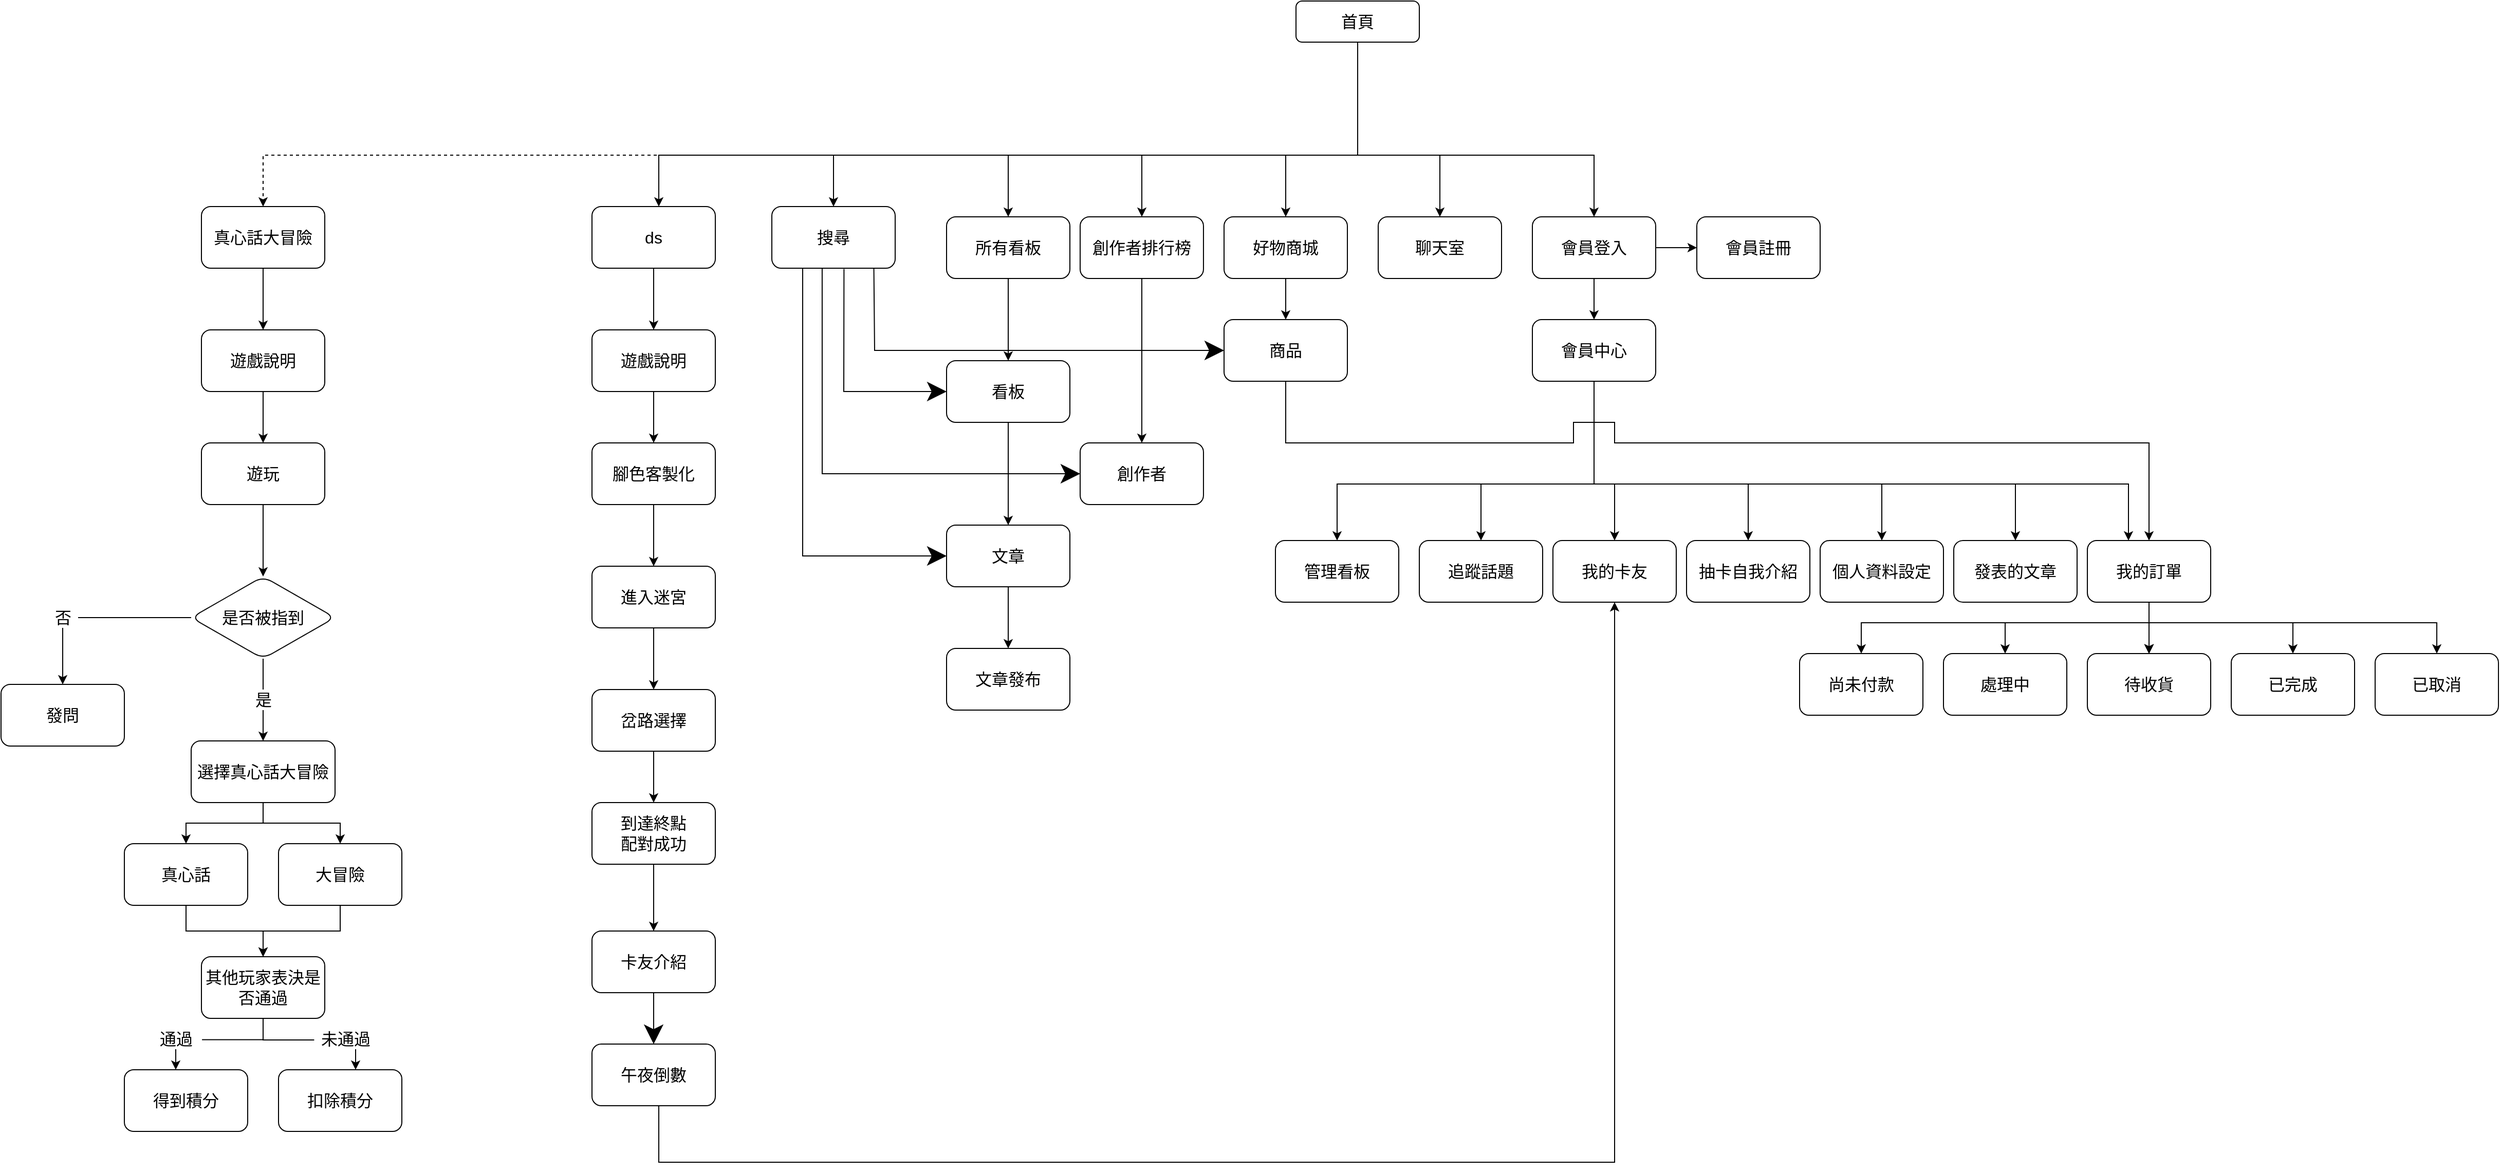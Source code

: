 <mxfile version="16.5.6" type="github" pages="4">
  <diagram id="C5RBs43oDa-KdzZeNtuy" name="流程圖">
    <mxGraphModel dx="1982" dy="507" grid="1" gridSize="10" guides="1" tooltips="1" connect="1" arrows="1" fold="1" page="0" pageScale="1" pageWidth="827" pageHeight="1169" math="0" shadow="0">
      <root>
        <mxCell id="WIyWlLk6GJQsqaUBKTNV-0" />
        <mxCell id="WIyWlLk6GJQsqaUBKTNV-1" parent="WIyWlLk6GJQsqaUBKTNV-0" />
        <mxCell id="SEVUgGCSo7qKgPVJw4By-3" style="edgeStyle=orthogonalEdgeStyle;rounded=0;orthogonalLoop=1;jettySize=auto;html=1;exitX=0.5;exitY=1;exitDx=0;exitDy=0;fontSize=16;" parent="WIyWlLk6GJQsqaUBKTNV-1" source="WIyWlLk6GJQsqaUBKTNV-3" target="SEVUgGCSo7qKgPVJw4By-0" edge="1">
          <mxGeometry relative="1" as="geometry">
            <Array as="points">
              <mxPoint x="510" y="200" />
              <mxPoint x="170" y="200" />
            </Array>
          </mxGeometry>
        </mxCell>
        <mxCell id="SEVUgGCSo7qKgPVJw4By-5" value="" style="edgeStyle=orthogonalEdgeStyle;rounded=0;orthogonalLoop=1;jettySize=auto;html=1;fontSize=16;" parent="WIyWlLk6GJQsqaUBKTNV-1" source="WIyWlLk6GJQsqaUBKTNV-3" target="SEVUgGCSo7qKgPVJw4By-4" edge="1">
          <mxGeometry relative="1" as="geometry">
            <Array as="points">
              <mxPoint x="510" y="200" />
              <mxPoint x="440" y="200" />
            </Array>
          </mxGeometry>
        </mxCell>
        <mxCell id="SEVUgGCSo7qKgPVJw4By-7" value="" style="edgeStyle=orthogonalEdgeStyle;rounded=0;orthogonalLoop=1;jettySize=auto;html=1;fontSize=16;" parent="WIyWlLk6GJQsqaUBKTNV-1" source="WIyWlLk6GJQsqaUBKTNV-3" target="SEVUgGCSo7qKgPVJw4By-6" edge="1">
          <mxGeometry relative="1" as="geometry">
            <Array as="points">
              <mxPoint x="510" y="200" />
              <mxPoint x="590" y="200" />
            </Array>
          </mxGeometry>
        </mxCell>
        <mxCell id="SEVUgGCSo7qKgPVJw4By-9" value="" style="edgeStyle=orthogonalEdgeStyle;rounded=0;orthogonalLoop=1;jettySize=auto;html=1;fontSize=16;" parent="WIyWlLk6GJQsqaUBKTNV-1" source="WIyWlLk6GJQsqaUBKTNV-3" target="SEVUgGCSo7qKgPVJw4By-8" edge="1">
          <mxGeometry relative="1" as="geometry">
            <Array as="points">
              <mxPoint x="510" y="200" />
              <mxPoint x="740" y="200" />
            </Array>
          </mxGeometry>
        </mxCell>
        <mxCell id="SEVUgGCSo7qKgPVJw4By-11" value="" style="edgeStyle=orthogonalEdgeStyle;rounded=0;orthogonalLoop=1;jettySize=auto;html=1;fontSize=16;dashed=1;" parent="WIyWlLk6GJQsqaUBKTNV-1" source="WIyWlLk6GJQsqaUBKTNV-3" target="SEVUgGCSo7qKgPVJw4By-46" edge="1">
          <mxGeometry relative="1" as="geometry">
            <Array as="points">
              <mxPoint x="510" y="200" />
              <mxPoint x="-555" y="200" />
            </Array>
            <mxPoint x="-119.963" y="210" as="targetPoint" />
          </mxGeometry>
        </mxCell>
        <mxCell id="WIyWlLk6GJQsqaUBKTNV-3" value="首頁" style="rounded=1;whiteSpace=wrap;html=1;fontSize=16;glass=0;strokeWidth=1;shadow=0;" parent="WIyWlLk6GJQsqaUBKTNV-1" vertex="1">
          <mxGeometry x="450" y="50" width="120" height="40" as="geometry" />
        </mxCell>
        <mxCell id="SEVUgGCSo7qKgPVJw4By-2" value="" style="rounded=0;orthogonalLoop=1;jettySize=auto;html=1;fontSize=16;exitX=0.5;exitY=1;exitDx=0;exitDy=0;" parent="WIyWlLk6GJQsqaUBKTNV-1" source="hfeiOhu1MxFUdm5H148b-3" target="SEVUgGCSo7qKgPVJw4By-1" edge="1">
          <mxGeometry relative="1" as="geometry" />
        </mxCell>
        <mxCell id="SEVUgGCSo7qKgPVJw4By-0" value="所有看板" style="rounded=1;whiteSpace=wrap;html=1;fontSize=16;" parent="WIyWlLk6GJQsqaUBKTNV-1" vertex="1">
          <mxGeometry x="110" y="260" width="120" height="60" as="geometry" />
        </mxCell>
        <mxCell id="SEVUgGCSo7qKgPVJw4By-16" value="" style="edgeStyle=orthogonalEdgeStyle;rounded=0;orthogonalLoop=1;jettySize=auto;html=1;fontSize=16;" parent="WIyWlLk6GJQsqaUBKTNV-1" source="SEVUgGCSo7qKgPVJw4By-1" target="SEVUgGCSo7qKgPVJw4By-15" edge="1">
          <mxGeometry relative="1" as="geometry" />
        </mxCell>
        <mxCell id="SEVUgGCSo7qKgPVJw4By-1" value="文章" style="whiteSpace=wrap;html=1;fontSize=16;rounded=1;" parent="WIyWlLk6GJQsqaUBKTNV-1" vertex="1">
          <mxGeometry x="110" y="560" width="120" height="60" as="geometry" />
        </mxCell>
        <mxCell id="SEVUgGCSo7qKgPVJw4By-85" style="edgeStyle=orthogonalEdgeStyle;rounded=0;orthogonalLoop=1;jettySize=auto;html=1;fontSize=16;startArrow=none;startFill=0;endArrow=classic;endFill=1;exitX=0.5;exitY=1;exitDx=0;exitDy=0;" parent="WIyWlLk6GJQsqaUBKTNV-1" source="hfeiOhu1MxFUdm5H148b-7" target="SEVUgGCSo7qKgPVJw4By-31" edge="1">
          <mxGeometry relative="1" as="geometry">
            <Array as="points">
              <mxPoint x="440" y="452" />
              <mxPoint x="440" y="480" />
              <mxPoint x="720" y="480" />
              <mxPoint x="720" y="460" />
              <mxPoint x="760" y="460" />
              <mxPoint x="760" y="480" />
              <mxPoint x="1300" y="480" />
            </Array>
          </mxGeometry>
        </mxCell>
        <mxCell id="SEVUgGCSo7qKgPVJw4By-4" value="好物商城" style="whiteSpace=wrap;html=1;fontSize=16;rounded=1;glass=0;strokeWidth=1;shadow=0;" parent="WIyWlLk6GJQsqaUBKTNV-1" vertex="1">
          <mxGeometry x="380" y="260" width="120" height="60" as="geometry" />
        </mxCell>
        <mxCell id="SEVUgGCSo7qKgPVJw4By-6" value="聊天室" style="whiteSpace=wrap;html=1;fontSize=16;rounded=1;glass=0;strokeWidth=1;shadow=0;" parent="WIyWlLk6GJQsqaUBKTNV-1" vertex="1">
          <mxGeometry x="530" y="260" width="120" height="60" as="geometry" />
        </mxCell>
        <mxCell id="SEVUgGCSo7qKgPVJw4By-18" value="" style="edgeStyle=orthogonalEdgeStyle;rounded=0;orthogonalLoop=1;jettySize=auto;html=1;fontSize=16;" parent="WIyWlLk6GJQsqaUBKTNV-1" source="SEVUgGCSo7qKgPVJw4By-8" target="SEVUgGCSo7qKgPVJw4By-17" edge="1">
          <mxGeometry relative="1" as="geometry" />
        </mxCell>
        <mxCell id="SEVUgGCSo7qKgPVJw4By-8" value="會員登入" style="whiteSpace=wrap;html=1;fontSize=16;rounded=1;glass=0;strokeWidth=1;shadow=0;" parent="WIyWlLk6GJQsqaUBKTNV-1" vertex="1">
          <mxGeometry x="680" y="260" width="120" height="60" as="geometry" />
        </mxCell>
        <mxCell id="SEVUgGCSo7qKgPVJw4By-49" value="" style="edgeStyle=orthogonalEdgeStyle;rounded=0;orthogonalLoop=1;jettySize=auto;html=1;fontSize=16;startArrow=none;startFill=0;endArrow=classic;endFill=1;exitX=0.5;exitY=1;exitDx=0;exitDy=0;" parent="WIyWlLk6GJQsqaUBKTNV-1" source="WIyWlLk6GJQsqaUBKTNV-3" target="SEVUgGCSo7qKgPVJw4By-48" edge="1">
          <mxGeometry relative="1" as="geometry">
            <Array as="points">
              <mxPoint x="510" y="200" />
              <mxPoint x="-170" y="200" />
            </Array>
            <mxPoint x="20" y="200" as="sourcePoint" />
          </mxGeometry>
        </mxCell>
        <mxCell id="SEVUgGCSo7qKgPVJw4By-14" style="edgeStyle=orthogonalEdgeStyle;rounded=0;orthogonalLoop=1;jettySize=auto;html=1;fontSize=16;endArrow=none;endFill=0;startArrow=classic;startFill=1;" parent="WIyWlLk6GJQsqaUBKTNV-1" source="SEVUgGCSo7qKgPVJw4By-12" target="SEVUgGCSo7qKgPVJw4By-8" edge="1">
          <mxGeometry relative="1" as="geometry" />
        </mxCell>
        <mxCell id="SEVUgGCSo7qKgPVJw4By-12" value="會員註冊" style="whiteSpace=wrap;html=1;fontSize=16;rounded=1;glass=0;strokeWidth=1;shadow=0;" parent="WIyWlLk6GJQsqaUBKTNV-1" vertex="1">
          <mxGeometry x="840" y="260" width="120" height="60" as="geometry" />
        </mxCell>
        <mxCell id="SEVUgGCSo7qKgPVJw4By-15" value="文章發布" style="whiteSpace=wrap;html=1;fontSize=16;rounded=1;" parent="WIyWlLk6GJQsqaUBKTNV-1" vertex="1">
          <mxGeometry x="110" y="680" width="120" height="60" as="geometry" />
        </mxCell>
        <mxCell id="SEVUgGCSo7qKgPVJw4By-20" value="" style="edgeStyle=orthogonalEdgeStyle;rounded=0;orthogonalLoop=1;jettySize=auto;html=1;fontSize=16;startArrow=none;startFill=0;endArrow=classic;endFill=1;" parent="WIyWlLk6GJQsqaUBKTNV-1" source="SEVUgGCSo7qKgPVJw4By-17" target="SEVUgGCSo7qKgPVJw4By-19" edge="1">
          <mxGeometry relative="1" as="geometry">
            <Array as="points">
              <mxPoint x="740" y="520" />
              <mxPoint x="630" y="520" />
            </Array>
          </mxGeometry>
        </mxCell>
        <mxCell id="SEVUgGCSo7qKgPVJw4By-22" value="" style="edgeStyle=orthogonalEdgeStyle;rounded=0;orthogonalLoop=1;jettySize=auto;html=1;fontSize=16;startArrow=none;startFill=0;endArrow=classic;endFill=1;" parent="WIyWlLk6GJQsqaUBKTNV-1" source="SEVUgGCSo7qKgPVJw4By-17" target="SEVUgGCSo7qKgPVJw4By-21" edge="1">
          <mxGeometry relative="1" as="geometry">
            <Array as="points">
              <mxPoint x="740" y="520" />
              <mxPoint x="760" y="520" />
            </Array>
          </mxGeometry>
        </mxCell>
        <mxCell id="SEVUgGCSo7qKgPVJw4By-24" value="" style="edgeStyle=orthogonalEdgeStyle;rounded=0;orthogonalLoop=1;jettySize=auto;html=1;fontSize=16;startArrow=none;startFill=0;endArrow=classic;endFill=1;" parent="WIyWlLk6GJQsqaUBKTNV-1" source="SEVUgGCSo7qKgPVJw4By-17" target="SEVUgGCSo7qKgPVJw4By-23" edge="1">
          <mxGeometry relative="1" as="geometry">
            <Array as="points">
              <mxPoint x="740" y="520" />
              <mxPoint x="890" y="520" />
            </Array>
          </mxGeometry>
        </mxCell>
        <mxCell id="SEVUgGCSo7qKgPVJw4By-27" value="" style="edgeStyle=orthogonalEdgeStyle;rounded=0;orthogonalLoop=1;jettySize=auto;html=1;fontSize=16;startArrow=none;startFill=0;endArrow=classic;endFill=1;" parent="WIyWlLk6GJQsqaUBKTNV-1" source="SEVUgGCSo7qKgPVJw4By-17" target="SEVUgGCSo7qKgPVJw4By-26" edge="1">
          <mxGeometry relative="1" as="geometry">
            <Array as="points">
              <mxPoint x="740" y="520" />
              <mxPoint x="1020" y="520" />
            </Array>
          </mxGeometry>
        </mxCell>
        <mxCell id="SEVUgGCSo7qKgPVJw4By-30" value="" style="edgeStyle=orthogonalEdgeStyle;rounded=0;orthogonalLoop=1;jettySize=auto;html=1;fontSize=16;startArrow=none;startFill=0;endArrow=classic;endFill=1;" parent="WIyWlLk6GJQsqaUBKTNV-1" source="SEVUgGCSo7qKgPVJw4By-17" target="SEVUgGCSo7qKgPVJw4By-29" edge="1">
          <mxGeometry relative="1" as="geometry">
            <Array as="points">
              <mxPoint x="740" y="520" />
              <mxPoint x="1150" y="520" />
            </Array>
          </mxGeometry>
        </mxCell>
        <mxCell id="SEVUgGCSo7qKgPVJw4By-32" value="" style="edgeStyle=orthogonalEdgeStyle;rounded=0;orthogonalLoop=1;jettySize=auto;html=1;fontSize=16;startArrow=none;startFill=0;endArrow=classic;endFill=1;" parent="WIyWlLk6GJQsqaUBKTNV-1" source="SEVUgGCSo7qKgPVJw4By-17" target="SEVUgGCSo7qKgPVJw4By-31" edge="1">
          <mxGeometry relative="1" as="geometry">
            <Array as="points">
              <mxPoint x="740" y="520" />
              <mxPoint x="1260" y="520" />
            </Array>
          </mxGeometry>
        </mxCell>
        <mxCell id="SEVUgGCSo7qKgPVJw4By-17" value="&lt;span&gt;會員中心&lt;/span&gt;" style="whiteSpace=wrap;html=1;fontSize=16;rounded=1;glass=0;strokeWidth=1;shadow=0;" parent="WIyWlLk6GJQsqaUBKTNV-1" vertex="1">
          <mxGeometry x="680" y="360" width="120" height="60" as="geometry" />
        </mxCell>
        <mxCell id="SEVUgGCSo7qKgPVJw4By-19" value="追蹤話題" style="whiteSpace=wrap;html=1;fontSize=16;rounded=1;glass=0;strokeWidth=1;shadow=0;" parent="WIyWlLk6GJQsqaUBKTNV-1" vertex="1">
          <mxGeometry x="570" y="575" width="120" height="60" as="geometry" />
        </mxCell>
        <mxCell id="SEVUgGCSo7qKgPVJw4By-21" value="我的卡友" style="whiteSpace=wrap;html=1;fontSize=16;rounded=1;glass=0;strokeWidth=1;shadow=0;" parent="WIyWlLk6GJQsqaUBKTNV-1" vertex="1">
          <mxGeometry x="700" y="575" width="120" height="60" as="geometry" />
        </mxCell>
        <mxCell id="SEVUgGCSo7qKgPVJw4By-23" value="抽卡自我介紹" style="whiteSpace=wrap;html=1;fontSize=16;rounded=1;glass=0;strokeWidth=1;shadow=0;" parent="WIyWlLk6GJQsqaUBKTNV-1" vertex="1">
          <mxGeometry x="830" y="575" width="120" height="60" as="geometry" />
        </mxCell>
        <mxCell id="SEVUgGCSo7qKgPVJw4By-26" value="個人資料設定" style="whiteSpace=wrap;html=1;fontSize=16;rounded=1;glass=0;strokeWidth=1;shadow=0;" parent="WIyWlLk6GJQsqaUBKTNV-1" vertex="1">
          <mxGeometry x="960" y="575" width="120" height="60" as="geometry" />
        </mxCell>
        <mxCell id="SEVUgGCSo7qKgPVJw4By-29" value="發表的文章" style="whiteSpace=wrap;html=1;fontSize=16;rounded=1;glass=0;strokeWidth=1;shadow=0;" parent="WIyWlLk6GJQsqaUBKTNV-1" vertex="1">
          <mxGeometry x="1090" y="575" width="120" height="60" as="geometry" />
        </mxCell>
        <mxCell id="SEVUgGCSo7qKgPVJw4By-34" value="" style="edgeStyle=orthogonalEdgeStyle;rounded=0;orthogonalLoop=1;jettySize=auto;html=1;fontSize=16;startArrow=none;startFill=0;endArrow=classic;endFill=1;" parent="WIyWlLk6GJQsqaUBKTNV-1" source="SEVUgGCSo7qKgPVJw4By-31" target="SEVUgGCSo7qKgPVJw4By-33" edge="1">
          <mxGeometry relative="1" as="geometry" />
        </mxCell>
        <mxCell id="SEVUgGCSo7qKgPVJw4By-35" value="" style="edgeStyle=orthogonalEdgeStyle;rounded=0;orthogonalLoop=1;jettySize=auto;html=1;fontSize=16;startArrow=none;startFill=0;endArrow=classic;endFill=1;" parent="WIyWlLk6GJQsqaUBKTNV-1" source="SEVUgGCSo7qKgPVJw4By-31" target="SEVUgGCSo7qKgPVJw4By-33" edge="1">
          <mxGeometry relative="1" as="geometry" />
        </mxCell>
        <mxCell id="SEVUgGCSo7qKgPVJw4By-37" value="" style="edgeStyle=orthogonalEdgeStyle;rounded=0;orthogonalLoop=1;jettySize=auto;html=1;fontSize=16;startArrow=none;startFill=0;endArrow=classic;endFill=1;" parent="WIyWlLk6GJQsqaUBKTNV-1" source="SEVUgGCSo7qKgPVJw4By-31" target="SEVUgGCSo7qKgPVJw4By-36" edge="1">
          <mxGeometry relative="1" as="geometry">
            <Array as="points">
              <mxPoint x="1280" y="655" />
              <mxPoint x="1140" y="655" />
            </Array>
          </mxGeometry>
        </mxCell>
        <mxCell id="SEVUgGCSo7qKgPVJw4By-38" value="" style="edgeStyle=orthogonalEdgeStyle;rounded=0;orthogonalLoop=1;jettySize=auto;html=1;fontSize=16;startArrow=none;startFill=0;endArrow=classic;endFill=1;" parent="WIyWlLk6GJQsqaUBKTNV-1" source="SEVUgGCSo7qKgPVJw4By-31" target="SEVUgGCSo7qKgPVJw4By-33" edge="1">
          <mxGeometry relative="1" as="geometry" />
        </mxCell>
        <mxCell id="SEVUgGCSo7qKgPVJw4By-40" value="" style="edgeStyle=orthogonalEdgeStyle;rounded=0;orthogonalLoop=1;jettySize=auto;html=1;fontSize=16;startArrow=none;startFill=0;endArrow=classic;endFill=1;" parent="WIyWlLk6GJQsqaUBKTNV-1" source="SEVUgGCSo7qKgPVJw4By-31" target="SEVUgGCSo7qKgPVJw4By-39" edge="1">
          <mxGeometry relative="1" as="geometry">
            <Array as="points">
              <mxPoint x="1280" y="655" />
              <mxPoint x="1000" y="655" />
            </Array>
          </mxGeometry>
        </mxCell>
        <mxCell id="SEVUgGCSo7qKgPVJw4By-42" value="" style="edgeStyle=orthogonalEdgeStyle;rounded=0;orthogonalLoop=1;jettySize=auto;html=1;fontSize=16;startArrow=none;startFill=0;endArrow=classic;endFill=1;" parent="WIyWlLk6GJQsqaUBKTNV-1" source="SEVUgGCSo7qKgPVJw4By-31" target="SEVUgGCSo7qKgPVJw4By-41" edge="1">
          <mxGeometry relative="1" as="geometry">
            <Array as="points">
              <mxPoint x="1280" y="655" />
              <mxPoint x="1420" y="655" />
            </Array>
          </mxGeometry>
        </mxCell>
        <mxCell id="SEVUgGCSo7qKgPVJw4By-43" value="" style="edgeStyle=orthogonalEdgeStyle;rounded=0;orthogonalLoop=1;jettySize=auto;html=1;fontSize=16;startArrow=none;startFill=0;endArrow=classic;endFill=1;" parent="WIyWlLk6GJQsqaUBKTNV-1" source="SEVUgGCSo7qKgPVJw4By-31" target="SEVUgGCSo7qKgPVJw4By-33" edge="1">
          <mxGeometry relative="1" as="geometry" />
        </mxCell>
        <mxCell id="SEVUgGCSo7qKgPVJw4By-45" value="" style="edgeStyle=orthogonalEdgeStyle;rounded=0;orthogonalLoop=1;jettySize=auto;html=1;fontSize=16;startArrow=none;startFill=0;endArrow=classic;endFill=1;" parent="WIyWlLk6GJQsqaUBKTNV-1" source="SEVUgGCSo7qKgPVJw4By-31" target="SEVUgGCSo7qKgPVJw4By-44" edge="1">
          <mxGeometry relative="1" as="geometry">
            <Array as="points">
              <mxPoint x="1280" y="655" />
              <mxPoint x="1560" y="655" />
            </Array>
          </mxGeometry>
        </mxCell>
        <mxCell id="SEVUgGCSo7qKgPVJw4By-31" value="我的訂單" style="whiteSpace=wrap;html=1;fontSize=16;rounded=1;glass=0;strokeWidth=1;shadow=0;" parent="WIyWlLk6GJQsqaUBKTNV-1" vertex="1">
          <mxGeometry x="1220" y="575" width="120" height="60" as="geometry" />
        </mxCell>
        <mxCell id="SEVUgGCSo7qKgPVJw4By-33" value="待收貨" style="whiteSpace=wrap;html=1;fontSize=16;rounded=1;glass=0;strokeWidth=1;shadow=0;" parent="WIyWlLk6GJQsqaUBKTNV-1" vertex="1">
          <mxGeometry x="1220" y="685" width="120" height="60" as="geometry" />
        </mxCell>
        <mxCell id="SEVUgGCSo7qKgPVJw4By-36" value="處理中" style="whiteSpace=wrap;html=1;fontSize=16;rounded=1;glass=0;strokeWidth=1;shadow=0;" parent="WIyWlLk6GJQsqaUBKTNV-1" vertex="1">
          <mxGeometry x="1080" y="685" width="120" height="60" as="geometry" />
        </mxCell>
        <mxCell id="SEVUgGCSo7qKgPVJw4By-39" value="尚未付款" style="whiteSpace=wrap;html=1;fontSize=16;rounded=1;glass=0;strokeWidth=1;shadow=0;" parent="WIyWlLk6GJQsqaUBKTNV-1" vertex="1">
          <mxGeometry x="940" y="685" width="120" height="60" as="geometry" />
        </mxCell>
        <mxCell id="SEVUgGCSo7qKgPVJw4By-41" value="已完成" style="whiteSpace=wrap;html=1;fontSize=16;rounded=1;glass=0;strokeWidth=1;shadow=0;" parent="WIyWlLk6GJQsqaUBKTNV-1" vertex="1">
          <mxGeometry x="1360" y="685" width="120" height="60" as="geometry" />
        </mxCell>
        <mxCell id="SEVUgGCSo7qKgPVJw4By-44" value="已取消" style="whiteSpace=wrap;html=1;fontSize=16;rounded=1;glass=0;strokeWidth=1;shadow=0;" parent="WIyWlLk6GJQsqaUBKTNV-1" vertex="1">
          <mxGeometry x="1500" y="685" width="120" height="60" as="geometry" />
        </mxCell>
        <mxCell id="SEVUgGCSo7qKgPVJw4By-51" value="" style="edgeStyle=orthogonalEdgeStyle;rounded=0;orthogonalLoop=1;jettySize=auto;html=1;fontSize=16;startArrow=none;startFill=0;endArrow=classic;endFill=1;" parent="WIyWlLk6GJQsqaUBKTNV-1" source="SEVUgGCSo7qKgPVJw4By-46" target="SEVUgGCSo7qKgPVJw4By-50" edge="1">
          <mxGeometry relative="1" as="geometry" />
        </mxCell>
        <mxCell id="SEVUgGCSo7qKgPVJw4By-46" value="真心話大冒險" style="whiteSpace=wrap;html=1;fontSize=16;rounded=1;glass=0;strokeWidth=1;shadow=0;" parent="WIyWlLk6GJQsqaUBKTNV-1" vertex="1">
          <mxGeometry x="-615" y="250" width="120" height="60" as="geometry" />
        </mxCell>
        <mxCell id="SEVUgGCSo7qKgPVJw4By-70" value="" style="edgeStyle=orthogonalEdgeStyle;rounded=0;orthogonalLoop=1;jettySize=auto;html=1;fontSize=16;startArrow=none;startFill=0;endArrow=classic;endFill=1;" parent="WIyWlLk6GJQsqaUBKTNV-1" source="SEVUgGCSo7qKgPVJw4By-48" target="SEVUgGCSo7qKgPVJw4By-68" edge="1">
          <mxGeometry relative="1" as="geometry" />
        </mxCell>
        <mxCell id="SEVUgGCSo7qKgPVJw4By-48" value="ds&lt;br&gt;" style="whiteSpace=wrap;html=1;fontSize=16;rounded=1;glass=0;strokeWidth=1;shadow=0;" parent="WIyWlLk6GJQsqaUBKTNV-1" vertex="1">
          <mxGeometry x="-235" y="250" width="120" height="60" as="geometry" />
        </mxCell>
        <mxCell id="SEVUgGCSo7qKgPVJw4By-53" value="" style="edgeStyle=orthogonalEdgeStyle;rounded=0;orthogonalLoop=1;jettySize=auto;html=1;fontSize=16;startArrow=none;startFill=0;endArrow=classic;endFill=1;" parent="WIyWlLk6GJQsqaUBKTNV-1" source="SEVUgGCSo7qKgPVJw4By-50" target="SEVUgGCSo7qKgPVJw4By-52" edge="1">
          <mxGeometry relative="1" as="geometry" />
        </mxCell>
        <mxCell id="SEVUgGCSo7qKgPVJw4By-50" value="遊戲說明" style="whiteSpace=wrap;html=1;fontSize=16;rounded=1;glass=0;strokeWidth=1;shadow=0;" parent="WIyWlLk6GJQsqaUBKTNV-1" vertex="1">
          <mxGeometry x="-615" y="370" width="120" height="60" as="geometry" />
        </mxCell>
        <mxCell id="SEVUgGCSo7qKgPVJw4By-55" value="" style="edgeStyle=orthogonalEdgeStyle;rounded=0;orthogonalLoop=1;jettySize=auto;html=1;fontSize=16;startArrow=none;startFill=0;endArrow=classic;endFill=1;" parent="WIyWlLk6GJQsqaUBKTNV-1" source="SEVUgGCSo7qKgPVJw4By-52" target="SEVUgGCSo7qKgPVJw4By-54" edge="1">
          <mxGeometry relative="1" as="geometry" />
        </mxCell>
        <mxCell id="SEVUgGCSo7qKgPVJw4By-52" value="遊玩" style="whiteSpace=wrap;html=1;fontSize=16;rounded=1;glass=0;strokeWidth=1;shadow=0;" parent="WIyWlLk6GJQsqaUBKTNV-1" vertex="1">
          <mxGeometry x="-615" y="480" width="120" height="60" as="geometry" />
        </mxCell>
        <mxCell id="SEVUgGCSo7qKgPVJw4By-57" value="" style="edgeStyle=orthogonalEdgeStyle;rounded=0;orthogonalLoop=1;jettySize=auto;html=1;fontSize=16;startArrow=none;startFill=0;endArrow=classic;endFill=1;" parent="WIyWlLk6GJQsqaUBKTNV-1" source="SEVUgGCSo7qKgPVJw4By-62" target="SEVUgGCSo7qKgPVJw4By-56" edge="1">
          <mxGeometry relative="1" as="geometry" />
        </mxCell>
        <mxCell id="SEVUgGCSo7qKgPVJw4By-59" value="" style="edgeStyle=orthogonalEdgeStyle;rounded=0;orthogonalLoop=1;jettySize=auto;html=1;fontSize=16;startArrow=none;startFill=0;endArrow=classic;endFill=1;" parent="WIyWlLk6GJQsqaUBKTNV-1" source="SEVUgGCSo7qKgPVJw4By-60" target="SEVUgGCSo7qKgPVJw4By-58" edge="1">
          <mxGeometry relative="1" as="geometry" />
        </mxCell>
        <mxCell id="SEVUgGCSo7qKgPVJw4By-54" value="是否被指到" style="rhombus;whiteSpace=wrap;html=1;fontSize=16;rounded=1;glass=0;strokeWidth=1;shadow=0;" parent="WIyWlLk6GJQsqaUBKTNV-1" vertex="1">
          <mxGeometry x="-625" y="610" width="140" height="80" as="geometry" />
        </mxCell>
        <mxCell id="SEVUgGCSo7qKgPVJw4By-56" value="發問" style="whiteSpace=wrap;html=1;fontSize=16;rounded=1;glass=0;strokeWidth=1;shadow=0;" parent="WIyWlLk6GJQsqaUBKTNV-1" vertex="1">
          <mxGeometry x="-810" y="715" width="120" height="60" as="geometry" />
        </mxCell>
        <mxCell id="SEVUgGCSo7qKgPVJw4By-65" value="" style="edgeStyle=orthogonalEdgeStyle;rounded=0;orthogonalLoop=1;jettySize=auto;html=1;fontSize=16;startArrow=none;startFill=0;endArrow=classic;endFill=1;" parent="WIyWlLk6GJQsqaUBKTNV-1" source="SEVUgGCSo7qKgPVJw4By-58" target="SEVUgGCSo7qKgPVJw4By-64" edge="1">
          <mxGeometry relative="1" as="geometry" />
        </mxCell>
        <mxCell id="SEVUgGCSo7qKgPVJw4By-67" value="" style="edgeStyle=orthogonalEdgeStyle;rounded=0;orthogonalLoop=1;jettySize=auto;html=1;fontSize=16;startArrow=none;startFill=0;endArrow=classic;endFill=1;" parent="WIyWlLk6GJQsqaUBKTNV-1" source="SEVUgGCSo7qKgPVJw4By-58" target="SEVUgGCSo7qKgPVJw4By-66" edge="1">
          <mxGeometry relative="1" as="geometry" />
        </mxCell>
        <mxCell id="SEVUgGCSo7qKgPVJw4By-58" value="選擇真心話大冒險" style="whiteSpace=wrap;html=1;fontSize=16;rounded=1;glass=0;strokeWidth=1;shadow=0;" parent="WIyWlLk6GJQsqaUBKTNV-1" vertex="1">
          <mxGeometry x="-625" y="770" width="140" height="60" as="geometry" />
        </mxCell>
        <mxCell id="SEVUgGCSo7qKgPVJw4By-60" value="是" style="text;html=1;align=center;verticalAlign=middle;resizable=0;points=[];autosize=1;strokeColor=none;fillColor=none;fontSize=16;" parent="WIyWlLk6GJQsqaUBKTNV-1" vertex="1">
          <mxGeometry x="-570" y="720" width="30" height="20" as="geometry" />
        </mxCell>
        <mxCell id="SEVUgGCSo7qKgPVJw4By-61" value="" style="edgeStyle=orthogonalEdgeStyle;rounded=0;orthogonalLoop=1;jettySize=auto;html=1;fontSize=16;startArrow=none;startFill=0;endArrow=none;endFill=1;" parent="WIyWlLk6GJQsqaUBKTNV-1" source="SEVUgGCSo7qKgPVJw4By-54" target="SEVUgGCSo7qKgPVJw4By-60" edge="1">
          <mxGeometry relative="1" as="geometry">
            <mxPoint x="-555" y="690.0" as="sourcePoint" />
            <mxPoint x="-555" y="770.0" as="targetPoint" />
          </mxGeometry>
        </mxCell>
        <mxCell id="SEVUgGCSo7qKgPVJw4By-62" value="否" style="text;html=1;align=center;verticalAlign=middle;resizable=0;points=[];autosize=1;strokeColor=none;fillColor=none;fontSize=16;" parent="WIyWlLk6GJQsqaUBKTNV-1" vertex="1">
          <mxGeometry x="-765" y="640" width="30" height="20" as="geometry" />
        </mxCell>
        <mxCell id="SEVUgGCSo7qKgPVJw4By-63" value="" style="edgeStyle=orthogonalEdgeStyle;rounded=0;orthogonalLoop=1;jettySize=auto;html=1;fontSize=16;startArrow=none;startFill=0;endArrow=none;endFill=1;" parent="WIyWlLk6GJQsqaUBKTNV-1" source="SEVUgGCSo7qKgPVJw4By-54" target="SEVUgGCSo7qKgPVJw4By-62" edge="1">
          <mxGeometry relative="1" as="geometry">
            <mxPoint x="-485" y="650.0" as="sourcePoint" />
            <mxPoint x="-395" y="650.0" as="targetPoint" />
          </mxGeometry>
        </mxCell>
        <mxCell id="SEVUgGCSo7qKgPVJw4By-83" value="" style="edgeStyle=orthogonalEdgeStyle;rounded=0;orthogonalLoop=1;jettySize=auto;html=1;fontSize=16;startArrow=none;startFill=0;endArrow=classic;endFill=1;" parent="WIyWlLk6GJQsqaUBKTNV-1" source="SEVUgGCSo7qKgPVJw4By-64" target="SEVUgGCSo7qKgPVJw4By-81" edge="1">
          <mxGeometry relative="1" as="geometry" />
        </mxCell>
        <mxCell id="SEVUgGCSo7qKgPVJw4By-64" value="&lt;span&gt;大冒險&lt;/span&gt;" style="whiteSpace=wrap;html=1;fontSize=16;rounded=1;glass=0;strokeWidth=1;shadow=0;" parent="WIyWlLk6GJQsqaUBKTNV-1" vertex="1">
          <mxGeometry x="-540" y="870" width="120" height="60" as="geometry" />
        </mxCell>
        <mxCell id="SEVUgGCSo7qKgPVJw4By-82" value="" style="edgeStyle=orthogonalEdgeStyle;rounded=0;orthogonalLoop=1;jettySize=auto;html=1;fontSize=16;startArrow=none;startFill=0;endArrow=classic;endFill=1;" parent="WIyWlLk6GJQsqaUBKTNV-1" source="SEVUgGCSo7qKgPVJw4By-66" target="SEVUgGCSo7qKgPVJw4By-81" edge="1">
          <mxGeometry relative="1" as="geometry" />
        </mxCell>
        <mxCell id="SEVUgGCSo7qKgPVJw4By-66" value="&lt;span&gt;真心話&lt;/span&gt;" style="whiteSpace=wrap;html=1;fontSize=16;rounded=1;glass=0;strokeWidth=1;shadow=0;" parent="WIyWlLk6GJQsqaUBKTNV-1" vertex="1">
          <mxGeometry x="-690" y="870" width="120" height="60" as="geometry" />
        </mxCell>
        <mxCell id="SEVUgGCSo7qKgPVJw4By-72" value="" style="edgeStyle=orthogonalEdgeStyle;rounded=0;orthogonalLoop=1;jettySize=auto;html=1;fontSize=16;startArrow=none;startFill=0;endArrow=classic;endFill=1;" parent="WIyWlLk6GJQsqaUBKTNV-1" source="SEVUgGCSo7qKgPVJw4By-68" target="SEVUgGCSo7qKgPVJw4By-71" edge="1">
          <mxGeometry relative="1" as="geometry" />
        </mxCell>
        <mxCell id="SEVUgGCSo7qKgPVJw4By-68" value="遊戲說明" style="whiteSpace=wrap;html=1;fontSize=16;rounded=1;glass=0;strokeWidth=1;shadow=0;" parent="WIyWlLk6GJQsqaUBKTNV-1" vertex="1">
          <mxGeometry x="-235" y="370" width="120" height="60" as="geometry" />
        </mxCell>
        <mxCell id="SEVUgGCSo7qKgPVJw4By-74" value="" style="edgeStyle=orthogonalEdgeStyle;rounded=0;orthogonalLoop=1;jettySize=auto;html=1;fontSize=16;startArrow=none;startFill=0;endArrow=classic;endFill=1;" parent="WIyWlLk6GJQsqaUBKTNV-1" source="SEVUgGCSo7qKgPVJw4By-71" target="SEVUgGCSo7qKgPVJw4By-73" edge="1">
          <mxGeometry relative="1" as="geometry" />
        </mxCell>
        <mxCell id="SEVUgGCSo7qKgPVJw4By-71" value="腳色客製化" style="whiteSpace=wrap;html=1;fontSize=16;rounded=1;glass=0;strokeWidth=1;shadow=0;" parent="WIyWlLk6GJQsqaUBKTNV-1" vertex="1">
          <mxGeometry x="-235" y="480" width="120" height="60" as="geometry" />
        </mxCell>
        <mxCell id="SEVUgGCSo7qKgPVJw4By-76" value="" style="edgeStyle=orthogonalEdgeStyle;rounded=0;orthogonalLoop=1;jettySize=auto;html=1;fontSize=16;startArrow=none;startFill=0;endArrow=classic;endFill=1;" parent="WIyWlLk6GJQsqaUBKTNV-1" source="SEVUgGCSo7qKgPVJw4By-73" target="SEVUgGCSo7qKgPVJw4By-75" edge="1">
          <mxGeometry relative="1" as="geometry" />
        </mxCell>
        <mxCell id="SEVUgGCSo7qKgPVJw4By-73" value="進入迷宮" style="whiteSpace=wrap;html=1;fontSize=16;rounded=1;glass=0;strokeWidth=1;shadow=0;" parent="WIyWlLk6GJQsqaUBKTNV-1" vertex="1">
          <mxGeometry x="-235" y="600" width="120" height="60" as="geometry" />
        </mxCell>
        <mxCell id="SEVUgGCSo7qKgPVJw4By-78" value="" style="edgeStyle=orthogonalEdgeStyle;rounded=0;orthogonalLoop=1;jettySize=auto;html=1;fontSize=16;startArrow=none;startFill=0;endArrow=classic;endFill=1;" parent="WIyWlLk6GJQsqaUBKTNV-1" source="SEVUgGCSo7qKgPVJw4By-75" target="SEVUgGCSo7qKgPVJw4By-77" edge="1">
          <mxGeometry relative="1" as="geometry" />
        </mxCell>
        <mxCell id="SEVUgGCSo7qKgPVJw4By-75" value="岔路選擇" style="whiteSpace=wrap;html=1;fontSize=16;rounded=1;glass=0;strokeWidth=1;shadow=0;" parent="WIyWlLk6GJQsqaUBKTNV-1" vertex="1">
          <mxGeometry x="-235" y="720" width="120" height="60" as="geometry" />
        </mxCell>
        <mxCell id="SEVUgGCSo7qKgPVJw4By-80" value="" style="edgeStyle=orthogonalEdgeStyle;rounded=0;orthogonalLoop=1;jettySize=auto;html=1;fontSize=16;startArrow=none;startFill=0;endArrow=classic;endFill=1;" parent="WIyWlLk6GJQsqaUBKTNV-1" source="SEVUgGCSo7qKgPVJw4By-77" target="J1HFVGi8ZeA7TVNhQPzK-0" edge="1">
          <mxGeometry relative="1" as="geometry" />
        </mxCell>
        <mxCell id="SEVUgGCSo7qKgPVJw4By-77" value="到達終點&lt;br&gt;配對成功" style="whiteSpace=wrap;html=1;fontSize=16;rounded=1;glass=0;strokeWidth=1;shadow=0;" parent="WIyWlLk6GJQsqaUBKTNV-1" vertex="1">
          <mxGeometry x="-235" y="830" width="120" height="60" as="geometry" />
        </mxCell>
        <mxCell id="SEVUgGCSo7qKgPVJw4By-84" style="edgeStyle=orthogonalEdgeStyle;rounded=0;orthogonalLoop=1;jettySize=auto;html=1;entryX=0.5;entryY=1;entryDx=0;entryDy=0;fontSize=16;startArrow=none;startFill=0;endArrow=classic;endFill=1;" parent="WIyWlLk6GJQsqaUBKTNV-1" source="SEVUgGCSo7qKgPVJw4By-79" target="SEVUgGCSo7qKgPVJw4By-21" edge="1">
          <mxGeometry relative="1" as="geometry">
            <Array as="points">
              <mxPoint x="-170" y="1180" />
              <mxPoint x="760" y="1180" />
            </Array>
          </mxGeometry>
        </mxCell>
        <mxCell id="SEVUgGCSo7qKgPVJw4By-79" value="午夜倒數" style="whiteSpace=wrap;html=1;fontSize=16;rounded=1;glass=0;strokeWidth=1;shadow=0;" parent="WIyWlLk6GJQsqaUBKTNV-1" vertex="1">
          <mxGeometry x="-235" y="1065" width="120" height="60" as="geometry" />
        </mxCell>
        <mxCell id="SEVUgGCSo7qKgPVJw4By-87" value="" style="edgeStyle=orthogonalEdgeStyle;rounded=0;orthogonalLoop=1;jettySize=auto;html=1;fontSize=16;startArrow=none;startFill=0;endArrow=classic;endFill=1;" parent="WIyWlLk6GJQsqaUBKTNV-1" source="SEVUgGCSo7qKgPVJw4By-90" target="SEVUgGCSo7qKgPVJw4By-86" edge="1">
          <mxGeometry relative="1" as="geometry">
            <Array as="points">
              <mxPoint x="-640" y="1080" />
              <mxPoint x="-640" y="1080" />
            </Array>
          </mxGeometry>
        </mxCell>
        <mxCell id="SEVUgGCSo7qKgPVJw4By-89" value="" style="edgeStyle=orthogonalEdgeStyle;rounded=0;orthogonalLoop=1;jettySize=auto;html=1;fontSize=16;startArrow=none;startFill=0;endArrow=classic;endFill=1;" parent="WIyWlLk6GJQsqaUBKTNV-1" source="SEVUgGCSo7qKgPVJw4By-92" target="SEVUgGCSo7qKgPVJw4By-88" edge="1">
          <mxGeometry relative="1" as="geometry">
            <Array as="points">
              <mxPoint x="-465" y="1080" />
              <mxPoint x="-465" y="1080" />
            </Array>
          </mxGeometry>
        </mxCell>
        <mxCell id="SEVUgGCSo7qKgPVJw4By-81" value="其他玩家表決是否通過" style="whiteSpace=wrap;html=1;fontSize=16;rounded=1;glass=0;strokeWidth=1;shadow=0;" parent="WIyWlLk6GJQsqaUBKTNV-1" vertex="1">
          <mxGeometry x="-615" y="980" width="120" height="60" as="geometry" />
        </mxCell>
        <mxCell id="SEVUgGCSo7qKgPVJw4By-86" value="得到積分" style="whiteSpace=wrap;html=1;fontSize=16;rounded=1;glass=0;strokeWidth=1;shadow=0;" parent="WIyWlLk6GJQsqaUBKTNV-1" vertex="1">
          <mxGeometry x="-690" y="1090" width="120" height="60" as="geometry" />
        </mxCell>
        <mxCell id="SEVUgGCSo7qKgPVJw4By-88" value="扣除積分" style="whiteSpace=wrap;html=1;fontSize=16;rounded=1;glass=0;strokeWidth=1;shadow=0;" parent="WIyWlLk6GJQsqaUBKTNV-1" vertex="1">
          <mxGeometry x="-540" y="1090" width="120" height="60" as="geometry" />
        </mxCell>
        <mxCell id="SEVUgGCSo7qKgPVJw4By-90" value="通過" style="text;html=1;align=center;verticalAlign=middle;resizable=0;points=[];autosize=1;strokeColor=none;fillColor=none;fontSize=16;" parent="WIyWlLk6GJQsqaUBKTNV-1" vertex="1">
          <mxGeometry x="-665" y="1050" width="50" height="20" as="geometry" />
        </mxCell>
        <mxCell id="SEVUgGCSo7qKgPVJw4By-91" value="" style="edgeStyle=orthogonalEdgeStyle;rounded=0;orthogonalLoop=1;jettySize=auto;html=1;fontSize=16;startArrow=none;startFill=0;endArrow=none;endFill=1;entryX=1.011;entryY=0.537;entryDx=0;entryDy=0;entryPerimeter=0;" parent="WIyWlLk6GJQsqaUBKTNV-1" source="SEVUgGCSo7qKgPVJw4By-81" target="SEVUgGCSo7qKgPVJw4By-90" edge="1">
          <mxGeometry relative="1" as="geometry">
            <mxPoint x="-555" y="1040" as="sourcePoint" />
            <mxPoint x="-605" y="1060" as="targetPoint" />
            <Array as="points">
              <mxPoint x="-555" y="1061" />
            </Array>
          </mxGeometry>
        </mxCell>
        <mxCell id="SEVUgGCSo7qKgPVJw4By-92" value="未通過" style="text;html=1;align=center;verticalAlign=middle;resizable=0;points=[];autosize=1;strokeColor=none;fillColor=none;fontSize=16;" parent="WIyWlLk6GJQsqaUBKTNV-1" vertex="1">
          <mxGeometry x="-505" y="1050" width="60" height="20" as="geometry" />
        </mxCell>
        <mxCell id="SEVUgGCSo7qKgPVJw4By-93" value="" style="edgeStyle=orthogonalEdgeStyle;rounded=0;orthogonalLoop=1;jettySize=auto;html=1;fontSize=16;startArrow=none;startFill=0;endArrow=none;endFill=1;entryX=-0.005;entryY=0.561;entryDx=0;entryDy=0;entryPerimeter=0;" parent="WIyWlLk6GJQsqaUBKTNV-1" source="SEVUgGCSo7qKgPVJw4By-81" target="SEVUgGCSo7qKgPVJw4By-92" edge="1">
          <mxGeometry relative="1" as="geometry">
            <mxPoint x="-555.0" y="1040" as="sourcePoint" />
            <mxPoint x="-480.0" y="1090" as="targetPoint" />
            <Array as="points">
              <mxPoint x="-555" y="1061" />
              <mxPoint x="-505" y="1061" />
            </Array>
          </mxGeometry>
        </mxCell>
        <mxCell id="lznGDvvBQ5OjXnhVJPHh-0" style="edgeStyle=orthogonalEdgeStyle;rounded=0;orthogonalLoop=1;jettySize=auto;html=1;fontSize=16;" parent="WIyWlLk6GJQsqaUBKTNV-1" source="WIyWlLk6GJQsqaUBKTNV-3" target="lznGDvvBQ5OjXnhVJPHh-1" edge="1">
          <mxGeometry relative="1" as="geometry">
            <Array as="points">
              <mxPoint x="510" y="200" />
              <mxPoint x="300" y="200" />
            </Array>
            <mxPoint x="639.98" y="90" as="sourcePoint" />
          </mxGeometry>
        </mxCell>
        <mxCell id="lznGDvvBQ5OjXnhVJPHh-1" value="創作者排行榜" style="rounded=1;whiteSpace=wrap;html=1;fontSize=16;" parent="WIyWlLk6GJQsqaUBKTNV-1" vertex="1">
          <mxGeometry x="239.98" y="260" width="120" height="60" as="geometry" />
        </mxCell>
        <mxCell id="J1HFVGi8ZeA7TVNhQPzK-1" style="edgeStyle=orthogonalEdgeStyle;rounded=0;orthogonalLoop=1;jettySize=auto;html=1;fontSize=16;startSize=5;endSize=16;sourcePerimeterSpacing=0;targetPerimeterSpacing=0;" parent="WIyWlLk6GJQsqaUBKTNV-1" source="J1HFVGi8ZeA7TVNhQPzK-0" target="SEVUgGCSo7qKgPVJw4By-79" edge="1">
          <mxGeometry relative="1" as="geometry" />
        </mxCell>
        <mxCell id="J1HFVGi8ZeA7TVNhQPzK-0" value="卡友介紹" style="whiteSpace=wrap;html=1;fontSize=16;rounded=1;glass=0;strokeWidth=1;shadow=0;" parent="WIyWlLk6GJQsqaUBKTNV-1" vertex="1">
          <mxGeometry x="-235" y="955" width="120" height="60" as="geometry" />
        </mxCell>
        <mxCell id="hfeiOhu1MxFUdm5H148b-4" style="edgeStyle=none;rounded=0;orthogonalLoop=1;jettySize=auto;html=1;fontSize=16;startSize=5;endSize=16;sourcePerimeterSpacing=0;targetPerimeterSpacing=0;exitX=0.585;exitY=1.012;exitDx=0;exitDy=0;exitPerimeter=0;" parent="WIyWlLk6GJQsqaUBKTNV-1" source="hfeiOhu1MxFUdm5H148b-0" target="hfeiOhu1MxFUdm5H148b-3" edge="1">
          <mxGeometry relative="1" as="geometry">
            <Array as="points">
              <mxPoint x="10" y="430" />
            </Array>
          </mxGeometry>
        </mxCell>
        <mxCell id="hfeiOhu1MxFUdm5H148b-5" style="edgeStyle=none;rounded=0;orthogonalLoop=1;jettySize=auto;html=1;fontSize=16;startSize=5;endSize=16;sourcePerimeterSpacing=0;targetPerimeterSpacing=0;exitX=0.25;exitY=1;exitDx=0;exitDy=0;" parent="WIyWlLk6GJQsqaUBKTNV-1" source="hfeiOhu1MxFUdm5H148b-0" target="SEVUgGCSo7qKgPVJw4By-1" edge="1">
          <mxGeometry relative="1" as="geometry">
            <Array as="points">
              <mxPoint x="-30" y="590" />
            </Array>
          </mxGeometry>
        </mxCell>
        <mxCell id="hfeiOhu1MxFUdm5H148b-8" style="edgeStyle=none;rounded=0;orthogonalLoop=1;jettySize=auto;html=1;fontSize=16;startSize=5;endSize=16;sourcePerimeterSpacing=0;targetPerimeterSpacing=0;exitX=0.827;exitY=0.959;exitDx=0;exitDy=0;exitPerimeter=0;" parent="WIyWlLk6GJQsqaUBKTNV-1" source="hfeiOhu1MxFUdm5H148b-0" target="hfeiOhu1MxFUdm5H148b-7" edge="1">
          <mxGeometry relative="1" as="geometry">
            <Array as="points">
              <mxPoint x="40" y="390" />
            </Array>
          </mxGeometry>
        </mxCell>
        <mxCell id="hfeiOhu1MxFUdm5H148b-11" style="edgeStyle=none;rounded=0;orthogonalLoop=1;jettySize=auto;html=1;fontSize=16;startSize=5;endSize=16;sourcePerimeterSpacing=0;targetPerimeterSpacing=0;exitX=0.408;exitY=0.92;exitDx=0;exitDy=0;exitPerimeter=0;" parent="WIyWlLk6GJQsqaUBKTNV-1" source="hfeiOhu1MxFUdm5H148b-0" target="hfeiOhu1MxFUdm5H148b-10" edge="1">
          <mxGeometry relative="1" as="geometry">
            <Array as="points">
              <mxPoint x="-11" y="510" />
            </Array>
          </mxGeometry>
        </mxCell>
        <mxCell id="hfeiOhu1MxFUdm5H148b-0" value="搜尋 " style="rounded=1;whiteSpace=wrap;html=1;fontSize=16;" parent="WIyWlLk6GJQsqaUBKTNV-1" vertex="1">
          <mxGeometry x="-60" y="250" width="120" height="60" as="geometry" />
        </mxCell>
        <mxCell id="hfeiOhu1MxFUdm5H148b-1" value="" style="edgeStyle=orthogonalEdgeStyle;rounded=0;orthogonalLoop=1;jettySize=auto;html=1;fontSize=16;startArrow=none;startFill=0;endArrow=classic;endFill=1;exitX=0.5;exitY=1;exitDx=0;exitDy=0;entryX=0.5;entryY=0;entryDx=0;entryDy=0;" parent="WIyWlLk6GJQsqaUBKTNV-1" source="WIyWlLk6GJQsqaUBKTNV-3" target="hfeiOhu1MxFUdm5H148b-0" edge="1">
          <mxGeometry relative="1" as="geometry">
            <Array as="points">
              <mxPoint x="510" y="200" />
              <mxPoint y="200" />
            </Array>
            <mxPoint x="520" y="100" as="sourcePoint" />
            <mxPoint x="-160" y="260" as="targetPoint" />
          </mxGeometry>
        </mxCell>
        <mxCell id="hfeiOhu1MxFUdm5H148b-2" value="" style="edgeStyle=orthogonalEdgeStyle;rounded=0;orthogonalLoop=1;jettySize=auto;html=1;fontSize=16;exitX=0.5;exitY=1;exitDx=0;exitDy=0;" parent="WIyWlLk6GJQsqaUBKTNV-1" source="SEVUgGCSo7qKgPVJw4By-0" target="hfeiOhu1MxFUdm5H148b-3" edge="1">
          <mxGeometry relative="1" as="geometry">
            <mxPoint x="270" y="340" as="sourcePoint" />
          </mxGeometry>
        </mxCell>
        <mxCell id="hfeiOhu1MxFUdm5H148b-3" value="看板" style="whiteSpace=wrap;html=1;fontSize=16;rounded=1;" parent="WIyWlLk6GJQsqaUBKTNV-1" vertex="1">
          <mxGeometry x="110" y="400" width="120" height="60" as="geometry" />
        </mxCell>
        <mxCell id="hfeiOhu1MxFUdm5H148b-6" value="" style="rounded=0;orthogonalLoop=1;jettySize=auto;html=1;fontSize=16;exitX=0.5;exitY=1;exitDx=0;exitDy=0;" parent="WIyWlLk6GJQsqaUBKTNV-1" source="SEVUgGCSo7qKgPVJw4By-4" target="hfeiOhu1MxFUdm5H148b-7" edge="1">
          <mxGeometry relative="1" as="geometry">
            <mxPoint x="370" y="347.5" as="sourcePoint" />
          </mxGeometry>
        </mxCell>
        <mxCell id="hfeiOhu1MxFUdm5H148b-7" value="商品" style="whiteSpace=wrap;html=1;fontSize=16;rounded=1;" parent="WIyWlLk6GJQsqaUBKTNV-1" vertex="1">
          <mxGeometry x="380" y="360" width="120" height="60" as="geometry" />
        </mxCell>
        <mxCell id="hfeiOhu1MxFUdm5H148b-9" value="" style="rounded=0;orthogonalLoop=1;jettySize=auto;html=1;fontSize=16;exitX=0.5;exitY=1;exitDx=0;exitDy=0;" parent="WIyWlLk6GJQsqaUBKTNV-1" source="lznGDvvBQ5OjXnhVJPHh-1" target="hfeiOhu1MxFUdm5H148b-10" edge="1">
          <mxGeometry relative="1" as="geometry">
            <mxPoint x="299.98" y="390" as="sourcePoint" />
          </mxGeometry>
        </mxCell>
        <mxCell id="hfeiOhu1MxFUdm5H148b-10" value="創作者" style="whiteSpace=wrap;html=1;fontSize=16;rounded=1;" parent="WIyWlLk6GJQsqaUBKTNV-1" vertex="1">
          <mxGeometry x="239.98" y="480" width="120" height="60" as="geometry" />
        </mxCell>
        <mxCell id="mOlbefUZd-brNoRNhiOp-0" value="" style="edgeStyle=orthogonalEdgeStyle;rounded=0;orthogonalLoop=1;jettySize=auto;html=1;fontSize=16;startArrow=none;startFill=0;endArrow=classic;endFill=1;" parent="WIyWlLk6GJQsqaUBKTNV-1" target="mOlbefUZd-brNoRNhiOp-1" edge="1">
          <mxGeometry relative="1" as="geometry">
            <Array as="points">
              <mxPoint x="740" y="420" />
              <mxPoint x="740" y="520" />
              <mxPoint x="490" y="520" />
            </Array>
            <mxPoint x="740" y="420" as="sourcePoint" />
          </mxGeometry>
        </mxCell>
        <mxCell id="mOlbefUZd-brNoRNhiOp-1" value="管理看板" style="whiteSpace=wrap;html=1;fontSize=16;rounded=1;glass=0;strokeWidth=1;shadow=0;" parent="WIyWlLk6GJQsqaUBKTNV-1" vertex="1">
          <mxGeometry x="430" y="575" width="120" height="60" as="geometry" />
        </mxCell>
      </root>
    </mxGraphModel>
  </diagram>
  <diagram id="ZWPDYxF94e4FYjR8rqQ6" name="前臺Use Case Diagram">
    <mxGraphModel dx="851" dy="-28" grid="0" gridSize="10" guides="1" tooltips="1" connect="1" arrows="1" fold="1" page="0" pageScale="1" pageWidth="827" pageHeight="1169" math="0" shadow="0">
      <root>
        <mxCell id="0_oXXtiMvXTYUodbPgP_-0" />
        <mxCell id="0_oXXtiMvXTYUodbPgP_-1" parent="0_oXXtiMvXTYUodbPgP_-0" />
        <mxCell id="y3uEKKhcmMoVAv9URlMV-3" value="遊戲區" style="shape=folder;fontStyle=1;tabWidth=110;tabHeight=30;tabPosition=left;html=1;boundedLbl=1;labelInHeader=1;container=1;collapsible=0;recursiveResize=0;fontSize=16;" vertex="1" parent="0_oXXtiMvXTYUodbPgP_-1">
          <mxGeometry x="338" y="1303" width="204" height="297" as="geometry" />
        </mxCell>
        <mxCell id="dIsX28XBT1wcbPJJJUvL-6" value="真心話大冒險" style="ellipse;whiteSpace=wrap;html=1;fontSize=16;" vertex="1" parent="y3uEKKhcmMoVAv9URlMV-3">
          <mxGeometry x="32" y="70.5" width="140" height="70" as="geometry" />
        </mxCell>
        <mxCell id="q7-Zcsl7haHOWlpFWSDu-33" value="交友配對" style="ellipse;whiteSpace=wrap;html=1;fontSize=16;" vertex="1" parent="y3uEKKhcmMoVAv9URlMV-3">
          <mxGeometry x="31" y="178.5" width="140" height="70" as="geometry" />
        </mxCell>
        <mxCell id="y3uEKKhcmMoVAv9URlMV-1" value="查看創作者排行榜(會員發文數、被追蹤數、文章被收藏數、文章被喜歡數)&lt;br&gt;搜尋(看板、文章、商品、創作者)&lt;br&gt;發布文章(可隨時發布，從導覽列)&lt;br&gt;追蹤看板" style="shape=note2;boundedLbl=1;whiteSpace=wrap;html=1;size=32;verticalAlign=top;align=center;fontSize=16;" vertex="1" parent="0_oXXtiMvXTYUodbPgP_-1">
          <mxGeometry x="1502" y="1255" width="589" height="137" as="geometry" />
        </mxCell>
        <mxCell id="q7-Zcsl7haHOWlpFWSDu-53" value="會員中心" style="shape=folder;fontStyle=1;tabWidth=110;tabHeight=30;tabPosition=left;html=1;boundedLbl=1;labelInHeader=1;container=1;collapsible=0;recursiveResize=0;fontSize=16;" vertex="1" parent="0_oXXtiMvXTYUodbPgP_-1">
          <mxGeometry x="519" y="736" width="338" height="390" as="geometry" />
        </mxCell>
        <mxCell id="q7-Zcsl7haHOWlpFWSDu-38" value="查看訂單" style="ellipse;whiteSpace=wrap;html=1;fontSize=16;" vertex="1" parent="q7-Zcsl7haHOWlpFWSDu-53">
          <mxGeometry x="28" y="304.5" width="140" height="70" as="geometry" />
        </mxCell>
        <mxCell id="q7-Zcsl7haHOWlpFWSDu-45" value="管理會員資料" style="ellipse;whiteSpace=wrap;html=1;fontSize=16;" vertex="1" parent="q7-Zcsl7haHOWlpFWSDu-53">
          <mxGeometry x="23" y="218" width="140" height="70" as="geometry" />
        </mxCell>
        <mxCell id="SYnpcdGiMnPJqqF00ZTT-0" value="管理看板文章" style="ellipse;whiteSpace=wrap;html=1;fontSize=16;" vertex="1" parent="q7-Zcsl7haHOWlpFWSDu-53">
          <mxGeometry x="40" y="45" width="140" height="70" as="geometry" />
        </mxCell>
        <mxCell id="NCo_9oTl0Dwu2m8IeLLA-7" value="申請看板、版主" style="ellipse;whiteSpace=wrap;html=1;fontSize=16;" vertex="1" parent="q7-Zcsl7haHOWlpFWSDu-53">
          <mxGeometry x="32" y="136" width="140" height="70" as="geometry" />
        </mxCell>
        <mxCell id="sAYHDi7bc0ZdHCIZHZlz-2" value="管理收藏" style="ellipse;whiteSpace=wrap;html=1;fontSize=16;" vertex="1" parent="q7-Zcsl7haHOWlpFWSDu-53">
          <mxGeometry x="192" y="60" width="140" height="70" as="geometry" />
        </mxCell>
        <mxCell id="q7-Zcsl7haHOWlpFWSDu-1" value="會員" style="shape=umlActor;verticalLabelPosition=bottom;verticalAlign=top;html=1;fontSize=16;" vertex="1" parent="0_oXXtiMvXTYUodbPgP_-1">
          <mxGeometry x="965" y="1169.5" width="30" height="60" as="geometry" />
        </mxCell>
        <mxCell id="q7-Zcsl7haHOWlpFWSDu-2" value="訪客" style="shape=umlActor;verticalLabelPosition=bottom;verticalAlign=top;html=1;fontSize=16;" vertex="1" parent="0_oXXtiMvXTYUodbPgP_-1">
          <mxGeometry x="1191" y="1165" width="30" height="60" as="geometry" />
        </mxCell>
        <mxCell id="q7-Zcsl7haHOWlpFWSDu-6" value="" style="endArrow=block;endSize=16;endFill=0;html=1;rounded=0;fontSize=16;sourcePerimeterSpacing=10;targetPerimeterSpacing=0;" edge="1" parent="0_oXXtiMvXTYUodbPgP_-1" source="q7-Zcsl7haHOWlpFWSDu-1" target="q7-Zcsl7haHOWlpFWSDu-2">
          <mxGeometry width="160" relative="1" as="geometry">
            <mxPoint x="1169.053" y="1200.603" as="sourcePoint" />
            <mxPoint x="1059" y="1198.5" as="targetPoint" />
          </mxGeometry>
        </mxCell>
        <mxCell id="q7-Zcsl7haHOWlpFWSDu-17" value="會員登入" style="ellipse;whiteSpace=wrap;html=1;fontSize=16;" vertex="1" parent="0_oXXtiMvXTYUodbPgP_-1">
          <mxGeometry x="1099" y="1383" width="140" height="70" as="geometry" />
        </mxCell>
        <mxCell id="q7-Zcsl7haHOWlpFWSDu-20" value="" style="endArrow=open;endFill=1;endSize=16;html=1;rounded=0;fontSize=16;sourcePerimeterSpacing=10;targetPerimeterSpacing=0;" edge="1" parent="0_oXXtiMvXTYUodbPgP_-1" source="q7-Zcsl7haHOWlpFWSDu-1" target="q7-Zcsl7haHOWlpFWSDu-17">
          <mxGeometry width="160" relative="1" as="geometry">
            <mxPoint x="1111.291" y="1218.5" as="sourcePoint" />
            <mxPoint x="1229.434" y="1421.395" as="targetPoint" />
          </mxGeometry>
        </mxCell>
        <mxCell id="q7-Zcsl7haHOWlpFWSDu-27" value="瀏覽商品頁" style="ellipse;whiteSpace=wrap;html=1;fontSize=16;" vertex="1" parent="0_oXXtiMvXTYUodbPgP_-1">
          <mxGeometry x="879" y="1627" width="140" height="70" as="geometry" />
        </mxCell>
        <mxCell id="q7-Zcsl7haHOWlpFWSDu-29" value="" style="endArrow=open;endFill=1;endSize=16;html=1;rounded=0;fontSize=16;sourcePerimeterSpacing=10;targetPerimeterSpacing=0;" edge="1" parent="0_oXXtiMvXTYUodbPgP_-1" source="q7-Zcsl7haHOWlpFWSDu-1" target="q7-Zcsl7haHOWlpFWSDu-27">
          <mxGeometry width="160" relative="1" as="geometry">
            <mxPoint x="963" y="1349.974" as="sourcePoint" />
            <mxPoint x="1069.118" y="1462.349" as="targetPoint" />
          </mxGeometry>
        </mxCell>
        <mxCell id="q7-Zcsl7haHOWlpFWSDu-30" value="購物車" style="ellipse;whiteSpace=wrap;html=1;fontSize=16;" vertex="1" parent="0_oXXtiMvXTYUodbPgP_-1">
          <mxGeometry x="1111" y="1613" width="140" height="70" as="geometry" />
        </mxCell>
        <mxCell id="q7-Zcsl7haHOWlpFWSDu-36" value="" style="endArrow=open;endFill=1;endSize=16;html=1;rounded=0;fontSize=16;sourcePerimeterSpacing=10;targetPerimeterSpacing=0;" edge="1" parent="0_oXXtiMvXTYUodbPgP_-1" source="q7-Zcsl7haHOWlpFWSDu-1" target="q7-Zcsl7haHOWlpFWSDu-33">
          <mxGeometry width="160" relative="1" as="geometry">
            <mxPoint x="963" y="1349.974" as="sourcePoint" />
            <mxPoint x="1069.118" y="1462.349" as="targetPoint" />
          </mxGeometry>
        </mxCell>
        <mxCell id="q7-Zcsl7haHOWlpFWSDu-39" value="" style="endArrow=open;endFill=1;endSize=16;html=1;rounded=0;fontSize=16;sourcePerimeterSpacing=10;targetPerimeterSpacing=0;" edge="1" parent="0_oXXtiMvXTYUodbPgP_-1" target="q7-Zcsl7haHOWlpFWSDu-38" source="q7-Zcsl7haHOWlpFWSDu-1">
          <mxGeometry width="160" relative="1" as="geometry">
            <mxPoint x="809" y="1236.421" as="sourcePoint" />
            <mxPoint x="975.118" y="1362.349" as="targetPoint" />
          </mxGeometry>
        </mxCell>
        <mxCell id="q7-Zcsl7haHOWlpFWSDu-40" value="聊天" style="ellipse;whiteSpace=wrap;html=1;fontSize=16;" vertex="1" parent="0_oXXtiMvXTYUodbPgP_-1">
          <mxGeometry x="648" y="1471" width="140" height="70" as="geometry" />
        </mxCell>
        <mxCell id="q7-Zcsl7haHOWlpFWSDu-41" value="" style="endArrow=open;endFill=1;endSize=16;html=1;rounded=0;fontSize=16;sourcePerimeterSpacing=10;targetPerimeterSpacing=0;" edge="1" target="q7-Zcsl7haHOWlpFWSDu-40" parent="0_oXXtiMvXTYUodbPgP_-1" source="q7-Zcsl7haHOWlpFWSDu-1">
          <mxGeometry width="160" relative="1" as="geometry">
            <mxPoint x="894" y="1343.499" as="sourcePoint" />
            <mxPoint x="1029.118" y="1669.779" as="targetPoint" />
          </mxGeometry>
        </mxCell>
        <mxCell id="q7-Zcsl7haHOWlpFWSDu-44" value="&amp;lt;&amp;lt;extend&amp;gt;&amp;gt;" style="html=1;verticalAlign=bottom;labelBackgroundColor=none;endArrow=open;endFill=0;dashed=1;rounded=0;fontSize=16;sourcePerimeterSpacing=0;targetPerimeterSpacing=0;endSize=16;" edge="1" parent="0_oXXtiMvXTYUodbPgP_-1" source="q7-Zcsl7haHOWlpFWSDu-33" target="q7-Zcsl7haHOWlpFWSDu-40">
          <mxGeometry width="160" relative="1" as="geometry">
            <mxPoint x="599" y="1569" as="sourcePoint" />
            <mxPoint x="284" y="1617" as="targetPoint" />
          </mxGeometry>
        </mxCell>
        <mxCell id="q7-Zcsl7haHOWlpFWSDu-46" value="" style="endArrow=open;endFill=1;endSize=16;html=1;rounded=0;fontSize=16;sourcePerimeterSpacing=10;targetPerimeterSpacing=0;" edge="1" target="q7-Zcsl7haHOWlpFWSDu-45" parent="0_oXXtiMvXTYUodbPgP_-1" source="q7-Zcsl7haHOWlpFWSDu-1">
          <mxGeometry width="160" relative="1" as="geometry">
            <mxPoint x="903" y="1235.694" as="sourcePoint" />
            <mxPoint x="975.118" y="1282.349" as="targetPoint" />
          </mxGeometry>
        </mxCell>
        <mxCell id="q7-Zcsl7haHOWlpFWSDu-47" value="" style="endArrow=none;dashed=1;html=1;rounded=0;fontSize=16;sourcePerimeterSpacing=0;targetPerimeterSpacing=0;" edge="1" source="q7-Zcsl7haHOWlpFWSDu-48" parent="0_oXXtiMvXTYUodbPgP_-1" target="q7-Zcsl7haHOWlpFWSDu-38">
          <mxGeometry width="50" height="50" relative="1" as="geometry">
            <mxPoint x="494.5" y="1332.5" as="sourcePoint" />
            <mxPoint x="647.193" y="1023.906" as="targetPoint" />
          </mxGeometry>
        </mxCell>
        <mxCell id="q7-Zcsl7haHOWlpFWSDu-48" value="尚未付款&lt;br&gt;處理中&lt;br&gt;待收貨&lt;br&gt;已完成&lt;br&gt;已取消" style="shape=note2;boundedLbl=1;whiteSpace=wrap;html=1;size=21;verticalAlign=top;align=center;fontSize=16;" vertex="1" parent="0_oXXtiMvXTYUodbPgP_-1">
          <mxGeometry x="295" y="971" width="120" height="133.5" as="geometry" />
        </mxCell>
        <mxCell id="q7-Zcsl7haHOWlpFWSDu-49" value="" style="endArrow=none;dashed=1;html=1;rounded=0;fontSize=16;sourcePerimeterSpacing=0;targetPerimeterSpacing=0;" edge="1" source="q7-Zcsl7haHOWlpFWSDu-50" parent="0_oXXtiMvXTYUodbPgP_-1" target="q7-Zcsl7haHOWlpFWSDu-40">
          <mxGeometry width="50" height="50" relative="1" as="geometry">
            <mxPoint x="332.5" y="1850" as="sourcePoint" />
            <mxPoint x="460.121" y="1577.74" as="targetPoint" />
          </mxGeometry>
        </mxCell>
        <mxCell id="q7-Zcsl7haHOWlpFWSDu-50" value="加好友後開始聊天" style="shape=note2;boundedLbl=1;whiteSpace=wrap;html=1;size=21;verticalAlign=top;align=center;fontSize=16;" vertex="1" parent="0_oXXtiMvXTYUodbPgP_-1">
          <mxGeometry x="619" y="1605.5" width="152" height="72.5" as="geometry" />
        </mxCell>
        <mxCell id="q7-Zcsl7haHOWlpFWSDu-51" value="" style="endArrow=none;dashed=1;html=1;rounded=0;fontSize=16;sourcePerimeterSpacing=0;targetPerimeterSpacing=0;" edge="1" source="q7-Zcsl7haHOWlpFWSDu-52" parent="0_oXXtiMvXTYUodbPgP_-1" target="q7-Zcsl7haHOWlpFWSDu-45">
          <mxGeometry width="50" height="50" relative="1" as="geometry">
            <mxPoint x="445.5" y="1132.75" as="sourcePoint" />
            <mxPoint x="573.121" y="860.49" as="targetPoint" />
          </mxGeometry>
        </mxCell>
        <mxCell id="q7-Zcsl7haHOWlpFWSDu-52" value="已發表文章&lt;br&gt;個人資料&lt;br&gt;積分&lt;br&gt;Mi友" style="shape=note2;boundedLbl=1;whiteSpace=wrap;html=1;size=21;verticalAlign=top;align=center;fontSize=16;" vertex="1" parent="0_oXXtiMvXTYUodbPgP_-1">
          <mxGeometry x="330" y="759" width="120" height="174.5" as="geometry" />
        </mxCell>
        <mxCell id="ecEstHLXA6eYhLHM88er-0" value="" style="endArrow=none;dashed=1;html=1;rounded=0;fontSize=16;sourcePerimeterSpacing=0;targetPerimeterSpacing=0;" edge="1" parent="0_oXXtiMvXTYUodbPgP_-1" source="ecEstHLXA6eYhLHM88er-1" target="q7-Zcsl7haHOWlpFWSDu-33">
          <mxGeometry width="50" height="50" relative="1" as="geometry">
            <mxPoint x="-10.5" y="1799.52" as="sourcePoint" />
            <mxPoint x="364.66" y="1519.497" as="targetPoint" />
          </mxGeometry>
        </mxCell>
        <mxCell id="ecEstHLXA6eYhLHM88er-1" value="客制化球球&lt;br&gt;依據回答的問題配對&lt;br&gt;顯示對方資料&lt;br&gt;送出好友邀請" style="shape=note2;boundedLbl=1;whiteSpace=wrap;html=1;size=21;verticalAlign=top;align=center;fontSize=16;" vertex="1" parent="0_oXXtiMvXTYUodbPgP_-1">
          <mxGeometry x="390" y="1659" width="152" height="119.98" as="geometry" />
        </mxCell>
        <mxCell id="ecEstHLXA6eYhLHM88er-4" value="" style="endArrow=none;dashed=1;html=1;rounded=0;fontSize=16;sourcePerimeterSpacing=0;targetPerimeterSpacing=0;" edge="1" source="ecEstHLXA6eYhLHM88er-5" parent="0_oXXtiMvXTYUodbPgP_-1" target="q7-Zcsl7haHOWlpFWSDu-30">
          <mxGeometry width="50" height="50" relative="1" as="geometry">
            <mxPoint x="627.5" y="1986.62" as="sourcePoint" />
            <mxPoint x="910.769" y="1734.997" as="targetPoint" />
          </mxGeometry>
        </mxCell>
        <mxCell id="ecEstHLXA6eYhLHM88er-5" value="選擇數量&lt;br&gt;移除商品&lt;br&gt;加入收藏&lt;br&gt;結帳" style="shape=note2;boundedLbl=1;whiteSpace=wrap;html=1;size=21;verticalAlign=top;align=center;fontSize=16;" vertex="1" parent="0_oXXtiMvXTYUodbPgP_-1">
          <mxGeometry x="1274" y="1693" width="152" height="117.38" as="geometry" />
        </mxCell>
        <mxCell id="NgT5ff0B1X35rMbRR-SP-4" value="會員簽到" style="ellipse;whiteSpace=wrap;html=1;fontSize=16;" vertex="1" parent="0_oXXtiMvXTYUodbPgP_-1">
          <mxGeometry x="576" y="1189.29" width="140" height="70" as="geometry" />
        </mxCell>
        <mxCell id="NgT5ff0B1X35rMbRR-SP-5" value="" style="endArrow=open;endFill=1;endSize=16;html=1;rounded=0;fontSize=16;sourcePerimeterSpacing=10;targetPerimeterSpacing=0;" edge="1" parent="0_oXXtiMvXTYUodbPgP_-1" target="NgT5ff0B1X35rMbRR-SP-4" source="q7-Zcsl7haHOWlpFWSDu-1">
          <mxGeometry width="160" relative="1" as="geometry">
            <mxPoint x="475.019" y="1209.5" as="sourcePoint" />
            <mxPoint x="589.153" y="944.411" as="targetPoint" />
          </mxGeometry>
        </mxCell>
        <mxCell id="NgT5ff0B1X35rMbRR-SP-6" value="" style="endArrow=none;dashed=1;html=1;rounded=0;fontSize=16;sourcePerimeterSpacing=0;targetPerimeterSpacing=0;" edge="1" source="NgT5ff0B1X35rMbRR-SP-7" parent="0_oXXtiMvXTYUodbPgP_-1" target="NgT5ff0B1X35rMbRR-SP-4">
          <mxGeometry width="50" height="50" relative="1" as="geometry">
            <mxPoint x="54.5" y="1343.59" as="sourcePoint" />
            <mxPoint x="186.5" y="1145.998" as="targetPoint" />
          </mxGeometry>
        </mxCell>
        <mxCell id="NgT5ff0B1X35rMbRR-SP-7" value="登入時跳出簽到頁" style="shape=note2;boundedLbl=1;whiteSpace=wrap;html=1;size=21;verticalAlign=top;align=center;fontSize=16;" vertex="1" parent="0_oXXtiMvXTYUodbPgP_-1">
          <mxGeometry x="332" y="1193.59" width="152" height="61.41" as="geometry" />
        </mxCell>
        <mxCell id="GdlWjfTmAxVq18p3Dr2_-0" value="版主" style="shape=umlActor;verticalLabelPosition=bottom;verticalAlign=top;html=1;fontSize=16;" vertex="1" parent="0_oXXtiMvXTYUodbPgP_-1">
          <mxGeometry x="881" y="1016" width="30" height="60" as="geometry" />
        </mxCell>
        <mxCell id="GdlWjfTmAxVq18p3Dr2_-1" value="" style="endArrow=block;endSize=16;endFill=0;html=1;rounded=0;fontSize=16;sourcePerimeterSpacing=10;targetPerimeterSpacing=0;" edge="1" parent="0_oXXtiMvXTYUodbPgP_-1" source="GdlWjfTmAxVq18p3Dr2_-0" target="q7-Zcsl7haHOWlpFWSDu-1">
          <mxGeometry width="160" relative="1" as="geometry">
            <mxPoint x="963" y="1323.5" as="sourcePoint" />
            <mxPoint x="1166" y="1323.5" as="targetPoint" />
          </mxGeometry>
        </mxCell>
        <mxCell id="SYnpcdGiMnPJqqF00ZTT-1" value="" style="endArrow=open;endFill=1;endSize=16;html=1;rounded=0;fontSize=16;sourcePerimeterSpacing=0;targetPerimeterSpacing=0;" edge="1" parent="0_oXXtiMvXTYUodbPgP_-1" target="SYnpcdGiMnPJqqF00ZTT-0" source="GdlWjfTmAxVq18p3Dr2_-0">
          <mxGeometry width="160" relative="1" as="geometry">
            <mxPoint x="1034.095" y="1055" as="sourcePoint" />
            <mxPoint x="1118" y="375" as="targetPoint" />
          </mxGeometry>
        </mxCell>
        <mxCell id="jFy4LLZuVY03_gKe-5Fx-0" value="" style="endArrow=none;dashed=1;html=1;rounded=0;fontSize=16;sourcePerimeterSpacing=0;targetPerimeterSpacing=0;" edge="1" parent="0_oXXtiMvXTYUodbPgP_-1" source="jFy4LLZuVY03_gKe-5Fx-1" target="SYnpcdGiMnPJqqF00ZTT-0">
          <mxGeometry width="50" height="50" relative="1" as="geometry">
            <mxPoint x="763.62" y="872.37" as="sourcePoint" />
            <mxPoint x="886.999" y="914.343" as="targetPoint" />
          </mxGeometry>
        </mxCell>
        <mxCell id="jFy4LLZuVY03_gKe-5Fx-1" value="隱藏文章、復原文章" style="shape=note2;boundedLbl=1;whiteSpace=wrap;html=1;size=21;verticalAlign=top;align=center;fontSize=16;" vertex="1" parent="0_oXXtiMvXTYUodbPgP_-1">
          <mxGeometry x="668" y="630" width="152" height="72.5" as="geometry" />
        </mxCell>
        <mxCell id="jnB_VfPUQzBeIGvs6B_3-0" value="" style="endArrow=open;endFill=1;endSize=16;html=1;rounded=0;fontSize=16;sourcePerimeterSpacing=10;targetPerimeterSpacing=0;" edge="1" parent="0_oXXtiMvXTYUodbPgP_-1" source="q7-Zcsl7haHOWlpFWSDu-1" target="q7-Zcsl7haHOWlpFWSDu-30">
          <mxGeometry width="160" relative="1" as="geometry">
            <mxPoint x="913" y="1344.214" as="sourcePoint" />
            <mxPoint x="761.151" y="1470.029" as="targetPoint" />
          </mxGeometry>
        </mxCell>
        <mxCell id="dIsX28XBT1wcbPJJJUvL-2" value="瀏覽商品資訊" style="ellipse;whiteSpace=wrap;html=1;fontSize=16;" vertex="1" parent="0_oXXtiMvXTYUodbPgP_-1">
          <mxGeometry x="790" y="1826" width="140" height="70" as="geometry" />
        </mxCell>
        <mxCell id="dIsX28XBT1wcbPJJJUvL-5" value="論壇" style="ellipse;whiteSpace=wrap;html=1;fontSize=16;" vertex="1" parent="0_oXXtiMvXTYUodbPgP_-1">
          <mxGeometry x="1301" y="1272" width="140" height="70" as="geometry" />
        </mxCell>
        <mxCell id="dIsX28XBT1wcbPJJJUvL-7" value="" style="endArrow=open;endFill=1;endSize=16;html=1;rounded=0;fontSize=16;sourcePerimeterSpacing=10;targetPerimeterSpacing=0;" edge="1" parent="0_oXXtiMvXTYUodbPgP_-1" source="q7-Zcsl7haHOWlpFWSDu-1" target="dIsX28XBT1wcbPJJJUvL-6">
          <mxGeometry width="160" relative="1" as="geometry">
            <mxPoint x="965" y="1212.28" as="sourcePoint" />
            <mxPoint x="495.377" y="1264.507" as="targetPoint" />
          </mxGeometry>
        </mxCell>
        <mxCell id="y3uEKKhcmMoVAv9URlMV-0" value="" style="endArrow=open;endFill=1;endSize=16;html=1;rounded=0;fontSize=16;sourcePerimeterSpacing=10;targetPerimeterSpacing=0;" edge="1" parent="0_oXXtiMvXTYUodbPgP_-1" source="q7-Zcsl7haHOWlpFWSDu-2" target="dIsX28XBT1wcbPJJJUvL-5">
          <mxGeometry width="160" relative="1" as="geometry">
            <mxPoint x="1241" y="1205.0" as="sourcePoint" />
            <mxPoint x="1451" y="1205.0" as="targetPoint" />
          </mxGeometry>
        </mxCell>
        <mxCell id="y3uEKKhcmMoVAv9URlMV-2" value="" style="endArrow=none;dashed=1;html=1;rounded=0;fontSize=16;sourcePerimeterSpacing=0;targetPerimeterSpacing=0;" edge="1" parent="0_oXXtiMvXTYUodbPgP_-1" source="y3uEKKhcmMoVAv9URlMV-1" target="dIsX28XBT1wcbPJJJUvL-5">
          <mxGeometry width="50" height="50" relative="1" as="geometry">
            <mxPoint x="1575" y="1602.961" as="sourcePoint" />
            <mxPoint x="1501.603" y="1562.661" as="targetPoint" />
          </mxGeometry>
        </mxCell>
        <mxCell id="VYGbVlX-Djly6YIr6wis-1" value="&amp;lt;&amp;lt;include&amp;gt;&amp;gt;" style="html=1;verticalAlign=bottom;labelBackgroundColor=none;endArrow=open;endFill=0;dashed=1;rounded=0;fontSize=16;sourcePerimeterSpacing=10;targetPerimeterSpacing=0;endSize=16;" edge="1" parent="0_oXXtiMvXTYUodbPgP_-1" source="dIsX28XBT1wcbPJJJUvL-2" target="q7-Zcsl7haHOWlpFWSDu-27">
          <mxGeometry x="-0.253" y="-8" width="160" relative="1" as="geometry">
            <mxPoint x="569" y="1761" as="sourcePoint" />
            <mxPoint x="729" y="1761" as="targetPoint" />
            <mxPoint as="offset" />
          </mxGeometry>
        </mxCell>
        <mxCell id="Q45RlZNpN9o_o8a0d76z-0" value="&amp;lt;&amp;lt;include&amp;gt;&amp;gt;" style="html=1;verticalAlign=bottom;labelBackgroundColor=none;endArrow=open;endFill=0;dashed=1;rounded=0;fontSize=16;sourcePerimeterSpacing=10;targetPerimeterSpacing=0;endSize=16;" edge="1" parent="0_oXXtiMvXTYUodbPgP_-1" source="q7-Zcsl7haHOWlpFWSDu-38" target="dIsX28XBT1wcbPJJJUvL-2">
          <mxGeometry x="-0.253" y="-8" width="160" relative="1" as="geometry">
            <mxPoint x="979.0" y="1582.0" as="sourcePoint" />
            <mxPoint x="984.591" y="1486.966" as="targetPoint" />
            <mxPoint as="offset" />
            <Array as="points">
              <mxPoint x="275" y="1155" />
              <mxPoint x="284" y="1831" />
            </Array>
          </mxGeometry>
        </mxCell>
        <mxCell id="NCo_9oTl0Dwu2m8IeLLA-0" value="&amp;lt;&amp;lt;include&amp;gt;&amp;gt;" style="html=1;verticalAlign=bottom;labelBackgroundColor=none;endArrow=open;endFill=0;dashed=1;rounded=0;fontSize=16;sourcePerimeterSpacing=10;targetPerimeterSpacing=0;endSize=16;" edge="1" parent="0_oXXtiMvXTYUodbPgP_-1" source="q7-Zcsl7haHOWlpFWSDu-30" target="dIsX28XBT1wcbPJJJUvL-2">
          <mxGeometry x="-0.253" y="-8" width="160" relative="1" as="geometry">
            <mxPoint x="902.856" y="1573.083" as="sourcePoint" />
            <mxPoint x="919.029" y="1432.944" as="targetPoint" />
            <mxPoint as="offset" />
          </mxGeometry>
        </mxCell>
        <mxCell id="NCo_9oTl0Dwu2m8IeLLA-1" value="閱覽文章" style="ellipse;whiteSpace=wrap;html=1;fontSize=16;" vertex="1" parent="0_oXXtiMvXTYUodbPgP_-1">
          <mxGeometry x="1352" y="984.5" width="140" height="70" as="geometry" />
        </mxCell>
        <mxCell id="NCo_9oTl0Dwu2m8IeLLA-4" value="&amp;lt;&amp;lt;include&amp;gt;&amp;gt;" style="html=1;verticalAlign=bottom;labelBackgroundColor=none;endArrow=open;endFill=0;dashed=1;rounded=0;fontSize=16;sourcePerimeterSpacing=10;targetPerimeterSpacing=0;endSize=16;" edge="1" parent="0_oXXtiMvXTYUodbPgP_-1" source="dIsX28XBT1wcbPJJJUvL-5" target="NCo_9oTl0Dwu2m8IeLLA-1">
          <mxGeometry x="0.021" y="-13" width="160" relative="1" as="geometry">
            <mxPoint x="1444" y="1381" as="sourcePoint" />
            <mxPoint x="1393" y="1385" as="targetPoint" />
            <mxPoint as="offset" />
          </mxGeometry>
        </mxCell>
        <mxCell id="NCo_9oTl0Dwu2m8IeLLA-5" value="檢舉文章&lt;br&gt;追蹤話題&lt;br&gt;收藏文章&lt;br&gt;喜歡文章&lt;br&gt;追蹤作者" style="shape=note2;boundedLbl=1;whiteSpace=wrap;html=1;size=21;verticalAlign=top;align=center;fontSize=16;" vertex="1" parent="0_oXXtiMvXTYUodbPgP_-1">
          <mxGeometry x="1633" y="914" width="120" height="151" as="geometry" />
        </mxCell>
        <mxCell id="NCo_9oTl0Dwu2m8IeLLA-6" value="" style="endArrow=none;dashed=1;html=1;rounded=0;fontSize=16;sourcePerimeterSpacing=0;targetPerimeterSpacing=0;" edge="1" parent="0_oXXtiMvXTYUodbPgP_-1" source="NCo_9oTl0Dwu2m8IeLLA-5" target="NCo_9oTl0Dwu2m8IeLLA-1">
          <mxGeometry width="50" height="50" relative="1" as="geometry">
            <mxPoint x="1501" y="1698.5" as="sourcePoint" />
            <mxPoint x="1501" y="1662" as="targetPoint" />
          </mxGeometry>
        </mxCell>
        <mxCell id="NCo_9oTl0Dwu2m8IeLLA-8" value="" style="endArrow=open;endFill=1;endSize=16;html=1;rounded=0;fontSize=16;sourcePerimeterSpacing=0;targetPerimeterSpacing=0;" edge="1" parent="0_oXXtiMvXTYUodbPgP_-1" source="GdlWjfTmAxVq18p3Dr2_-0" target="NCo_9oTl0Dwu2m8IeLLA-7">
          <mxGeometry width="160" relative="1" as="geometry">
            <mxPoint x="923" y="953.035" as="sourcePoint" />
            <mxPoint x="803.16" y="889.4" as="targetPoint" />
          </mxGeometry>
        </mxCell>
        <mxCell id="sAYHDi7bc0ZdHCIZHZlz-0" value="&amp;lt;&amp;lt;include&amp;gt;&amp;gt;" style="html=1;verticalAlign=bottom;labelBackgroundColor=none;endArrow=open;endFill=0;dashed=1;rounded=0;fontSize=16;sourcePerimeterSpacing=10;targetPerimeterSpacing=0;endSize=16;" edge="1" parent="0_oXXtiMvXTYUodbPgP_-1" source="sAYHDi7bc0ZdHCIZHZlz-2" target="NCo_9oTl0Dwu2m8IeLLA-1">
          <mxGeometry x="-0.253" y="-8" width="160" relative="1" as="geometry">
            <mxPoint x="756.864" y="1167.819" as="sourcePoint" />
            <mxPoint x="887.214" y="1583.418" as="targetPoint" />
            <mxPoint as="offset" />
          </mxGeometry>
        </mxCell>
        <mxCell id="sAYHDi7bc0ZdHCIZHZlz-3" value="" style="endArrow=open;endFill=1;endSize=16;html=1;rounded=0;fontSize=16;sourcePerimeterSpacing=10;targetPerimeterSpacing=0;" edge="1" parent="0_oXXtiMvXTYUodbPgP_-1" source="q7-Zcsl7haHOWlpFWSDu-1" target="sAYHDi7bc0ZdHCIZHZlz-2">
          <mxGeometry width="160" relative="1" as="geometry">
            <mxPoint x="965" y="1195.194" as="sourcePoint" />
            <mxPoint x="668.137" y="1025.322" as="targetPoint" />
            <Array as="points">
              <mxPoint x="964" y="983" />
            </Array>
          </mxGeometry>
        </mxCell>
        <mxCell id="sAYHDi7bc0ZdHCIZHZlz-4" value="已追蹤的話題&lt;br&gt;已追蹤的看板&lt;br&gt;已喜歡的文章&lt;br&gt;已追蹤的作者" style="shape=note2;boundedLbl=1;whiteSpace=wrap;html=1;size=21;verticalAlign=top;align=center;fontSize=16;" vertex="1" parent="0_oXXtiMvXTYUodbPgP_-1">
          <mxGeometry x="935" y="664.5" width="120" height="174.5" as="geometry" />
        </mxCell>
        <mxCell id="sAYHDi7bc0ZdHCIZHZlz-6" value="" style="endArrow=none;dashed=1;html=1;rounded=0;fontSize=16;sourcePerimeterSpacing=0;targetPerimeterSpacing=0;" edge="1" parent="0_oXXtiMvXTYUodbPgP_-1" source="sAYHDi7bc0ZdHCIZHZlz-4" target="sAYHDi7bc0ZdHCIZHZlz-2">
          <mxGeometry width="50" height="50" relative="1" as="geometry">
            <mxPoint x="726.12" y="712.5" as="sourcePoint" />
            <mxPoint x="663.973" y="793.303" as="targetPoint" />
          </mxGeometry>
        </mxCell>
        <mxCell id="sAYHDi7bc0ZdHCIZHZlz-10" value="會員註冊" style="ellipse;whiteSpace=wrap;html=1;fontSize=16;" vertex="1" parent="0_oXXtiMvXTYUodbPgP_-1">
          <mxGeometry x="1259" y="1383" width="140" height="70" as="geometry" />
        </mxCell>
        <mxCell id="sAYHDi7bc0ZdHCIZHZlz-12" value="" style="endArrow=open;endFill=1;endSize=16;html=1;rounded=0;fontSize=16;sourcePerimeterSpacing=10;targetPerimeterSpacing=0;" edge="1" parent="0_oXXtiMvXTYUodbPgP_-1" source="q7-Zcsl7haHOWlpFWSDu-2" target="sAYHDi7bc0ZdHCIZHZlz-10">
          <mxGeometry width="160" relative="1" as="geometry">
            <mxPoint x="1238.286" y="1245.0" as="sourcePoint" />
            <mxPoint x="1325.351" y="1401.265" as="targetPoint" />
          </mxGeometry>
        </mxCell>
      </root>
    </mxGraphModel>
  </diagram>
  <diagram id="gTZDdfN1dMbWQVpMIgxn" name="後臺Use Case Diagram">
    <mxGraphModel dx="2563" dy="770" grid="0" gridSize="10" guides="1" tooltips="1" connect="1" arrows="1" fold="1" page="0" pageScale="1" pageWidth="827" pageHeight="1169" math="0" shadow="0">
      <root>
        <mxCell id="v45pS17x4scBet8aPGj5-0" />
        <mxCell id="v45pS17x4scBet8aPGj5-1" parent="v45pS17x4scBet8aPGj5-0" />
        <mxCell id="KkvxEPZdH5XY0j-Wp439-0" value="管理員" style="shape=umlActor;verticalLabelPosition=bottom;verticalAlign=top;html=1;fontSize=16;" vertex="1" parent="v45pS17x4scBet8aPGj5-1">
          <mxGeometry x="65" y="286" width="30" height="60" as="geometry" />
        </mxCell>
        <mxCell id="KkvxEPZdH5XY0j-Wp439-1" value="管理看板" style="ellipse;whiteSpace=wrap;html=1;fontSize=16;" vertex="1" parent="v45pS17x4scBet8aPGj5-1">
          <mxGeometry x="-116" y="100" width="140" height="70" as="geometry" />
        </mxCell>
        <mxCell id="KkvxEPZdH5XY0j-Wp439-2" value="" style="endArrow=open;endFill=1;endSize=16;html=1;rounded=0;fontSize=16;sourcePerimeterSpacing=0;targetPerimeterSpacing=0;" edge="1" parent="v45pS17x4scBet8aPGj5-1" source="KkvxEPZdH5XY0j-Wp439-0" target="KkvxEPZdH5XY0j-Wp439-1">
          <mxGeometry width="160" relative="1" as="geometry">
            <mxPoint x="-88" y="56" as="sourcePoint" />
            <mxPoint x="72" y="56" as="targetPoint" />
          </mxGeometry>
        </mxCell>
        <mxCell id="KkvxEPZdH5XY0j-Wp439-7" value="管理會員" style="ellipse;whiteSpace=wrap;html=1;fontSize=16;" vertex="1" parent="v45pS17x4scBet8aPGj5-1">
          <mxGeometry x="-226" y="181" width="140" height="70" as="geometry" />
        </mxCell>
        <mxCell id="KkvxEPZdH5XY0j-Wp439-8" value="" style="endArrow=open;endFill=1;endSize=16;html=1;rounded=0;fontSize=16;sourcePerimeterSpacing=0;targetPerimeterSpacing=0;" edge="1" target="KkvxEPZdH5XY0j-Wp439-7" parent="v45pS17x4scBet8aPGj5-1" source="KkvxEPZdH5XY0j-Wp439-0">
          <mxGeometry width="160" relative="1" as="geometry">
            <mxPoint x="16" y="395.44" as="sourcePoint" />
            <mxPoint x="58" y="174" as="targetPoint" />
          </mxGeometry>
        </mxCell>
        <mxCell id="KkvxEPZdH5XY0j-Wp439-9" value="管理配對遊戲" style="ellipse;whiteSpace=wrap;html=1;fontSize=16;" vertex="1" parent="v45pS17x4scBet8aPGj5-1">
          <mxGeometry x="-260" y="281" width="140" height="70" as="geometry" />
        </mxCell>
        <mxCell id="KkvxEPZdH5XY0j-Wp439-10" value="" style="endArrow=open;endFill=1;endSize=16;html=1;rounded=0;fontSize=16;sourcePerimeterSpacing=0;targetPerimeterSpacing=0;" edge="1" target="KkvxEPZdH5XY0j-Wp439-9" parent="v45pS17x4scBet8aPGj5-1" source="KkvxEPZdH5XY0j-Wp439-0">
          <mxGeometry width="160" relative="1" as="geometry">
            <mxPoint x="16" y="519.44" as="sourcePoint" />
            <mxPoint x="58" y="298" as="targetPoint" />
          </mxGeometry>
        </mxCell>
        <mxCell id="KkvxEPZdH5XY0j-Wp439-11" value="管理商品" style="ellipse;whiteSpace=wrap;html=1;fontSize=16;" vertex="1" parent="v45pS17x4scBet8aPGj5-1">
          <mxGeometry x="-247" y="378" width="140" height="70" as="geometry" />
        </mxCell>
        <mxCell id="KkvxEPZdH5XY0j-Wp439-12" value="" style="endArrow=open;endFill=1;endSize=16;html=1;rounded=0;fontSize=16;sourcePerimeterSpacing=0;targetPerimeterSpacing=0;" edge="1" target="KkvxEPZdH5XY0j-Wp439-11" parent="v45pS17x4scBet8aPGj5-1" source="KkvxEPZdH5XY0j-Wp439-0">
          <mxGeometry width="160" relative="1" as="geometry">
            <mxPoint x="14" y="600.44" as="sourcePoint" />
            <mxPoint x="56" y="379" as="targetPoint" />
          </mxGeometry>
        </mxCell>
        <mxCell id="KkvxEPZdH5XY0j-Wp439-13" value="審理檢舉" style="ellipse;whiteSpace=wrap;html=1;fontSize=16;" vertex="1" parent="v45pS17x4scBet8aPGj5-1">
          <mxGeometry x="200" y="374" width="140" height="70" as="geometry" />
        </mxCell>
        <mxCell id="KkvxEPZdH5XY0j-Wp439-14" value="" style="endArrow=open;endFill=1;endSize=16;html=1;rounded=0;fontSize=16;sourcePerimeterSpacing=0;targetPerimeterSpacing=0;" edge="1" target="KkvxEPZdH5XY0j-Wp439-13" parent="v45pS17x4scBet8aPGj5-1" source="KkvxEPZdH5XY0j-Wp439-0">
          <mxGeometry width="160" relative="1" as="geometry">
            <mxPoint x="117" y="590.985" as="sourcePoint" />
            <mxPoint x="145" y="478" as="targetPoint" />
          </mxGeometry>
        </mxCell>
        <mxCell id="h5H_3M0P_XRDYgTIKnO6-0" value="" style="endArrow=none;dashed=1;html=1;rounded=0;fontSize=16;sourcePerimeterSpacing=0;targetPerimeterSpacing=0;" edge="1" parent="v45pS17x4scBet8aPGj5-1" source="h5H_3M0P_XRDYgTIKnO6-1" target="KkvxEPZdH5XY0j-Wp439-1">
          <mxGeometry width="50" height="50" relative="1" as="geometry">
            <mxPoint x="-568.5" y="653.95" as="sourcePoint" />
            <mxPoint x="-397.718" y="314.004" as="targetPoint" />
          </mxGeometry>
        </mxCell>
        <mxCell id="h5H_3M0P_XRDYgTIKnO6-1" value="新增看板、&lt;br&gt;隱藏看板、&lt;br&gt;編輯(名稱、分類)&lt;br&gt;申請審查" style="shape=note2;boundedLbl=1;whiteSpace=wrap;html=1;size=21;verticalAlign=top;align=center;fontSize=16;" vertex="1" parent="v45pS17x4scBet8aPGj5-1">
          <mxGeometry x="-329" y="18" width="152" height="117" as="geometry" />
        </mxCell>
        <mxCell id="h5H_3M0P_XRDYgTIKnO6-2" value="" style="endArrow=none;dashed=1;html=1;rounded=0;fontSize=16;sourcePerimeterSpacing=0;targetPerimeterSpacing=0;" edge="1" parent="v45pS17x4scBet8aPGj5-1" source="h5H_3M0P_XRDYgTIKnO6-3" target="KkvxEPZdH5XY0j-Wp439-7">
          <mxGeometry width="50" height="50" relative="1" as="geometry">
            <mxPoint x="-558.5" y="663.95" as="sourcePoint" />
            <mxPoint x="-387.718" y="324.004" as="targetPoint" />
          </mxGeometry>
        </mxCell>
        <mxCell id="h5H_3M0P_XRDYgTIKnO6-3" value="停權、啟用、變更權限" style="shape=note2;boundedLbl=1;whiteSpace=wrap;html=1;size=21;verticalAlign=top;align=center;fontSize=16;" vertex="1" parent="v45pS17x4scBet8aPGj5-1">
          <mxGeometry x="-449" y="158" width="175" height="72.5" as="geometry" />
        </mxCell>
        <mxCell id="h5H_3M0P_XRDYgTIKnO6-4" value="" style="endArrow=none;dashed=1;html=1;rounded=0;fontSize=16;sourcePerimeterSpacing=0;targetPerimeterSpacing=0;" edge="1" parent="v45pS17x4scBet8aPGj5-1" source="h5H_3M0P_XRDYgTIKnO6-5" target="KkvxEPZdH5XY0j-Wp439-9">
          <mxGeometry width="50" height="50" relative="1" as="geometry">
            <mxPoint x="-548.5" y="673.95" as="sourcePoint" />
            <mxPoint x="-377.718" y="334.004" as="targetPoint" />
          </mxGeometry>
        </mxCell>
        <mxCell id="h5H_3M0P_XRDYgTIKnO6-5" value="新增刪除題目、答案選項" style="shape=note2;boundedLbl=1;whiteSpace=wrap;html=1;size=21;verticalAlign=top;align=center;fontSize=16;" vertex="1" parent="v45pS17x4scBet8aPGj5-1">
          <mxGeometry x="-452" y="278.5" width="152" height="72.5" as="geometry" />
        </mxCell>
        <mxCell id="h5H_3M0P_XRDYgTIKnO6-6" value="" style="endArrow=none;dashed=1;html=1;rounded=0;fontSize=16;sourcePerimeterSpacing=0;targetPerimeterSpacing=0;" edge="1" parent="v45pS17x4scBet8aPGj5-1" source="h5H_3M0P_XRDYgTIKnO6-7" target="KkvxEPZdH5XY0j-Wp439-11">
          <mxGeometry width="50" height="50" relative="1" as="geometry">
            <mxPoint x="-538.5" y="683.95" as="sourcePoint" />
            <mxPoint x="-367.718" y="344.004" as="targetPoint" />
          </mxGeometry>
        </mxCell>
        <mxCell id="h5H_3M0P_XRDYgTIKnO6-7" value="上架、下架、更改名稱、價格等" style="shape=note2;boundedLbl=1;whiteSpace=wrap;html=1;size=21;verticalAlign=top;align=center;fontSize=16;" vertex="1" parent="v45pS17x4scBet8aPGj5-1">
          <mxGeometry x="-452" y="386.5" width="152" height="72.5" as="geometry" />
        </mxCell>
        <mxCell id="h5H_3M0P_XRDYgTIKnO6-8" value="" style="endArrow=none;dashed=1;html=1;rounded=0;fontSize=16;sourcePerimeterSpacing=0;targetPerimeterSpacing=0;" edge="1" parent="v45pS17x4scBet8aPGj5-1" source="h5H_3M0P_XRDYgTIKnO6-9" target="KkvxEPZdH5XY0j-Wp439-13">
          <mxGeometry width="50" height="50" relative="1" as="geometry">
            <mxPoint x="-528.5" y="693.95" as="sourcePoint" />
            <mxPoint x="-357.718" y="354.004" as="targetPoint" />
          </mxGeometry>
        </mxCell>
        <mxCell id="h5H_3M0P_XRDYgTIKnO6-9" value="查看文章、不受理、受理" style="shape=note2;boundedLbl=1;whiteSpace=wrap;html=1;size=21;verticalAlign=top;align=center;fontSize=16;" vertex="1" parent="v45pS17x4scBet8aPGj5-1">
          <mxGeometry x="118" y="488" width="152" height="72.5" as="geometry" />
        </mxCell>
        <mxCell id="0ZwnBUAGAkbM1zhfL5U7-0" value="登入後臺" style="ellipse;whiteSpace=wrap;html=1;fontSize=16;" vertex="1" parent="v45pS17x4scBet8aPGj5-1">
          <mxGeometry x="140" y="100" width="140" height="70" as="geometry" />
        </mxCell>
        <mxCell id="0ZwnBUAGAkbM1zhfL5U7-1" value="" style="endArrow=open;endFill=1;endSize=16;html=1;rounded=0;fontSize=16;sourcePerimeterSpacing=0;targetPerimeterSpacing=0;" edge="1" target="0ZwnBUAGAkbM1zhfL5U7-0" parent="v45pS17x4scBet8aPGj5-1" source="KkvxEPZdH5XY0j-Wp439-0">
          <mxGeometry width="160" relative="1" as="geometry">
            <mxPoint x="229" y="186" as="sourcePoint" />
            <mxPoint x="447" y="-173" as="targetPoint" />
          </mxGeometry>
        </mxCell>
        <mxCell id="DtEQ9vU89Ia4QAs_c87m-0" value="訂單管理" style="ellipse;whiteSpace=wrap;html=1;fontSize=16;" vertex="1" parent="v45pS17x4scBet8aPGj5-1">
          <mxGeometry x="-143" y="459" width="140" height="70" as="geometry" />
        </mxCell>
        <mxCell id="DtEQ9vU89Ia4QAs_c87m-1" value="" style="endArrow=none;dashed=1;html=1;rounded=0;fontSize=16;sourcePerimeterSpacing=0;targetPerimeterSpacing=0;" edge="1" source="DtEQ9vU89Ia4QAs_c87m-2" target="DtEQ9vU89Ia4QAs_c87m-0" parent="v45pS17x4scBet8aPGj5-1">
          <mxGeometry width="50" height="50" relative="1" as="geometry">
            <mxPoint x="-336.5" y="726.95" as="sourcePoint" />
            <mxPoint x="-165.718" y="387.004" as="targetPoint" />
          </mxGeometry>
        </mxCell>
        <mxCell id="DtEQ9vU89Ia4QAs_c87m-2" value="不同意出貨、&lt;br&gt;(編輯)訂單狀態" style="shape=note2;boundedLbl=1;whiteSpace=wrap;html=1;size=21;verticalAlign=top;align=center;fontSize=16;" vertex="1" parent="v45pS17x4scBet8aPGj5-1">
          <mxGeometry x="-396" y="502" width="186" height="72.5" as="geometry" />
        </mxCell>
        <mxCell id="DtEQ9vU89Ia4QAs_c87m-3" value="" style="endArrow=open;endFill=1;endSize=16;html=1;rounded=0;fontSize=16;sourcePerimeterSpacing=0;targetPerimeterSpacing=0;" edge="1" parent="v45pS17x4scBet8aPGj5-1" source="KkvxEPZdH5XY0j-Wp439-0" target="DtEQ9vU89Ia4QAs_c87m-0">
          <mxGeometry width="160" relative="1" as="geometry">
            <mxPoint x="75" y="343.839" as="sourcePoint" />
            <mxPoint x="-40.94" y="481.721" as="targetPoint" />
          </mxGeometry>
        </mxCell>
        <mxCell id="_0JGhqVufH9vxyW6nvti-0" value="管理後臺帳號" style="ellipse;whiteSpace=wrap;html=1;fontSize=16;" vertex="1" parent="v45pS17x4scBet8aPGj5-1">
          <mxGeometry x="246" y="237" width="140" height="70" as="geometry" />
        </mxCell>
        <mxCell id="_0JGhqVufH9vxyW6nvti-1" value="" style="endArrow=open;endFill=1;endSize=16;html=1;rounded=0;fontSize=16;sourcePerimeterSpacing=0;targetPerimeterSpacing=0;" edge="1" parent="v45pS17x4scBet8aPGj5-1" target="_0JGhqVufH9vxyW6nvti-0" source="KkvxEPZdH5XY0j-Wp439-0">
          <mxGeometry width="160" relative="1" as="geometry">
            <mxPoint x="184" y="408.115" as="sourcePoint" />
            <mxPoint x="536" y="-60" as="targetPoint" />
          </mxGeometry>
        </mxCell>
      </root>
    </mxGraphModel>
  </diagram>
  <diagram id="WAjaKJFzgJnskpM8rswf" name="ER Model">
    <mxGraphModel dx="1582" dy="1705" grid="0" gridSize="10" guides="1" tooltips="1" connect="1" arrows="1" fold="1" page="0" pageScale="1" pageWidth="827" pageHeight="1169" math="0" shadow="0">
      <root>
        <mxCell id="rzIO8Sy0XusT2lE8RZyD-0" />
        <mxCell id="rzIO8Sy0XusT2lE8RZyD-1" parent="rzIO8Sy0XusT2lE8RZyD-0" />
        <mxCell id="HoYHRBjn83TWae6T3bFe-13" value="會員基本資料" style="shape=table;startSize=30;container=1;collapsible=1;childLayout=tableLayout;fixedRows=1;rowLines=0;fontStyle=1;align=center;resizeLast=1;fontSize=16;" vertex="1" parent="rzIO8Sy0XusT2lE8RZyD-1">
          <mxGeometry y="88" width="180" height="310" as="geometry" />
        </mxCell>
        <mxCell id="HoYHRBjn83TWae6T3bFe-14" value="" style="shape=tableRow;horizontal=0;startSize=0;swimlaneHead=0;swimlaneBody=0;fillColor=none;collapsible=0;dropTarget=0;points=[[0,0.5],[1,0.5]];portConstraint=eastwest;top=0;left=0;right=0;bottom=1;fontSize=16;" vertex="1" parent="HoYHRBjn83TWae6T3bFe-13">
          <mxGeometry y="30" width="180" height="30" as="geometry" />
        </mxCell>
        <mxCell id="HoYHRBjn83TWae6T3bFe-15" value="PK" style="shape=partialRectangle;connectable=0;fillColor=none;top=0;left=0;bottom=0;right=0;fontStyle=1;overflow=hidden;fontSize=16;" vertex="1" parent="HoYHRBjn83TWae6T3bFe-14">
          <mxGeometry width="30" height="30" as="geometry">
            <mxRectangle width="30" height="30" as="alternateBounds" />
          </mxGeometry>
        </mxCell>
        <mxCell id="HoYHRBjn83TWae6T3bFe-16" value="會員ID" style="shape=partialRectangle;connectable=0;fillColor=none;top=0;left=0;bottom=0;right=0;align=left;spacingLeft=6;fontStyle=5;overflow=hidden;fontSize=16;" vertex="1" parent="HoYHRBjn83TWae6T3bFe-14">
          <mxGeometry x="30" width="150" height="30" as="geometry">
            <mxRectangle width="150" height="30" as="alternateBounds" />
          </mxGeometry>
        </mxCell>
        <mxCell id="HoYHRBjn83TWae6T3bFe-17" value="" style="shape=tableRow;horizontal=0;startSize=0;swimlaneHead=0;swimlaneBody=0;fillColor=none;collapsible=0;dropTarget=0;points=[[0,0.5],[1,0.5]];portConstraint=eastwest;top=0;left=0;right=0;bottom=0;fontSize=16;" vertex="1" parent="HoYHRBjn83TWae6T3bFe-13">
          <mxGeometry y="60" width="180" height="30" as="geometry" />
        </mxCell>
        <mxCell id="HoYHRBjn83TWae6T3bFe-18" value="" style="shape=partialRectangle;connectable=0;fillColor=none;top=0;left=0;bottom=0;right=0;editable=1;overflow=hidden;fontSize=16;" vertex="1" parent="HoYHRBjn83TWae6T3bFe-17">
          <mxGeometry width="30" height="30" as="geometry">
            <mxRectangle width="30" height="30" as="alternateBounds" />
          </mxGeometry>
        </mxCell>
        <mxCell id="HoYHRBjn83TWae6T3bFe-19" value="會員密碼    " style="shape=partialRectangle;connectable=0;fillColor=none;top=0;left=0;bottom=0;right=0;align=left;spacingLeft=6;overflow=hidden;fontSize=16;" vertex="1" parent="HoYHRBjn83TWae6T3bFe-17">
          <mxGeometry x="30" width="150" height="30" as="geometry">
            <mxRectangle width="150" height="30" as="alternateBounds" />
          </mxGeometry>
        </mxCell>
        <mxCell id="HoYHRBjn83TWae6T3bFe-20" value="" style="shape=tableRow;horizontal=0;startSize=0;swimlaneHead=0;swimlaneBody=0;fillColor=none;collapsible=0;dropTarget=0;points=[[0,0.5],[1,0.5]];portConstraint=eastwest;top=0;left=0;right=0;bottom=0;fontSize=16;" vertex="1" parent="HoYHRBjn83TWae6T3bFe-13">
          <mxGeometry y="90" width="180" height="30" as="geometry" />
        </mxCell>
        <mxCell id="HoYHRBjn83TWae6T3bFe-21" value="" style="shape=partialRectangle;connectable=0;fillColor=none;top=0;left=0;bottom=0;right=0;editable=1;overflow=hidden;fontSize=16;" vertex="1" parent="HoYHRBjn83TWae6T3bFe-20">
          <mxGeometry width="30" height="30" as="geometry">
            <mxRectangle width="30" height="30" as="alternateBounds" />
          </mxGeometry>
        </mxCell>
        <mxCell id="HoYHRBjn83TWae6T3bFe-22" value="會員名稱" style="shape=partialRectangle;connectable=0;fillColor=none;top=0;left=0;bottom=0;right=0;align=left;spacingLeft=6;overflow=hidden;fontSize=16;" vertex="1" parent="HoYHRBjn83TWae6T3bFe-20">
          <mxGeometry x="30" width="150" height="30" as="geometry">
            <mxRectangle width="150" height="30" as="alternateBounds" />
          </mxGeometry>
        </mxCell>
        <mxCell id="HT3wo3tO5OdtKdLoK487-8" value="" style="shape=tableRow;horizontal=0;startSize=0;swimlaneHead=0;swimlaneBody=0;fillColor=none;collapsible=0;dropTarget=0;points=[[0,0.5],[1,0.5]];portConstraint=eastwest;top=0;left=0;right=0;bottom=0;fontSize=16;" vertex="1" parent="HoYHRBjn83TWae6T3bFe-13">
          <mxGeometry y="120" width="180" height="30" as="geometry" />
        </mxCell>
        <mxCell id="HT3wo3tO5OdtKdLoK487-9" value="" style="shape=partialRectangle;connectable=0;fillColor=none;top=0;left=0;bottom=0;right=0;editable=1;overflow=hidden;fontSize=16;" vertex="1" parent="HT3wo3tO5OdtKdLoK487-8">
          <mxGeometry width="30" height="30" as="geometry">
            <mxRectangle width="30" height="30" as="alternateBounds" />
          </mxGeometry>
        </mxCell>
        <mxCell id="HT3wo3tO5OdtKdLoK487-10" value="會員頭像" style="shape=partialRectangle;connectable=0;fillColor=none;top=0;left=0;bottom=0;right=0;align=left;spacingLeft=6;overflow=hidden;fontSize=16;" vertex="1" parent="HT3wo3tO5OdtKdLoK487-8">
          <mxGeometry x="30" width="150" height="30" as="geometry">
            <mxRectangle width="150" height="30" as="alternateBounds" />
          </mxGeometry>
        </mxCell>
        <mxCell id="HoYHRBjn83TWae6T3bFe-23" value="" style="shape=tableRow;horizontal=0;startSize=0;swimlaneHead=0;swimlaneBody=0;fillColor=none;collapsible=0;dropTarget=0;points=[[0,0.5],[1,0.5]];portConstraint=eastwest;top=0;left=0;right=0;bottom=0;fontSize=16;" vertex="1" parent="HoYHRBjn83TWae6T3bFe-13">
          <mxGeometry y="150" width="180" height="30" as="geometry" />
        </mxCell>
        <mxCell id="HoYHRBjn83TWae6T3bFe-24" value="" style="shape=partialRectangle;connectable=0;fillColor=none;top=0;left=0;bottom=0;right=0;editable=1;overflow=hidden;fontSize=16;" vertex="1" parent="HoYHRBjn83TWae6T3bFe-23">
          <mxGeometry width="30" height="30" as="geometry">
            <mxRectangle width="30" height="30" as="alternateBounds" />
          </mxGeometry>
        </mxCell>
        <mxCell id="HoYHRBjn83TWae6T3bFe-25" value="電話" style="shape=partialRectangle;connectable=0;fillColor=none;top=0;left=0;bottom=0;right=0;align=left;spacingLeft=6;overflow=hidden;fontSize=16;" vertex="1" parent="HoYHRBjn83TWae6T3bFe-23">
          <mxGeometry x="30" width="150" height="30" as="geometry">
            <mxRectangle width="150" height="30" as="alternateBounds" />
          </mxGeometry>
        </mxCell>
        <mxCell id="HT3wo3tO5OdtKdLoK487-11" value="" style="shape=tableRow;horizontal=0;startSize=0;swimlaneHead=0;swimlaneBody=0;fillColor=none;collapsible=0;dropTarget=0;points=[[0,0.5],[1,0.5]];portConstraint=eastwest;top=0;left=0;right=0;bottom=0;fontSize=16;" vertex="1" parent="HoYHRBjn83TWae6T3bFe-13">
          <mxGeometry y="180" width="180" height="30" as="geometry" />
        </mxCell>
        <mxCell id="HT3wo3tO5OdtKdLoK487-12" value="" style="shape=partialRectangle;connectable=0;fillColor=none;top=0;left=0;bottom=0;right=0;editable=1;overflow=hidden;fontSize=16;" vertex="1" parent="HT3wo3tO5OdtKdLoK487-11">
          <mxGeometry width="30" height="30" as="geometry">
            <mxRectangle width="30" height="30" as="alternateBounds" />
          </mxGeometry>
        </mxCell>
        <mxCell id="HT3wo3tO5OdtKdLoK487-13" value="身分證" style="shape=partialRectangle;connectable=0;fillColor=none;top=0;left=0;bottom=0;right=0;align=left;spacingLeft=6;overflow=hidden;fontSize=16;" vertex="1" parent="HT3wo3tO5OdtKdLoK487-11">
          <mxGeometry x="30" width="150" height="30" as="geometry">
            <mxRectangle width="150" height="30" as="alternateBounds" />
          </mxGeometry>
        </mxCell>
        <mxCell id="HT3wo3tO5OdtKdLoK487-18" value="" style="shape=tableRow;horizontal=0;startSize=0;swimlaneHead=0;swimlaneBody=0;fillColor=none;collapsible=0;dropTarget=0;points=[[0,0.5],[1,0.5]];portConstraint=eastwest;top=0;left=0;right=0;bottom=0;fontSize=16;" vertex="1" parent="HoYHRBjn83TWae6T3bFe-13">
          <mxGeometry y="210" width="180" height="30" as="geometry" />
        </mxCell>
        <mxCell id="HT3wo3tO5OdtKdLoK487-19" value="" style="shape=partialRectangle;connectable=0;fillColor=none;top=0;left=0;bottom=0;right=0;editable=1;overflow=hidden;fontSize=16;" vertex="1" parent="HT3wo3tO5OdtKdLoK487-18">
          <mxGeometry width="30" height="30" as="geometry">
            <mxRectangle width="30" height="30" as="alternateBounds" />
          </mxGeometry>
        </mxCell>
        <mxCell id="HT3wo3tO5OdtKdLoK487-20" value="E-mail" style="shape=partialRectangle;connectable=0;fillColor=none;top=0;left=0;bottom=0;right=0;align=left;spacingLeft=6;overflow=hidden;fontSize=16;" vertex="1" parent="HT3wo3tO5OdtKdLoK487-18">
          <mxGeometry x="30" width="150" height="30" as="geometry">
            <mxRectangle width="150" height="30" as="alternateBounds" />
          </mxGeometry>
        </mxCell>
        <mxCell id="HT3wo3tO5OdtKdLoK487-21" value="" style="shape=tableRow;horizontal=0;startSize=0;swimlaneHead=0;swimlaneBody=0;fillColor=none;collapsible=0;dropTarget=0;points=[[0,0.5],[1,0.5]];portConstraint=eastwest;top=0;left=0;right=0;bottom=0;fontSize=16;" vertex="1" parent="HoYHRBjn83TWae6T3bFe-13">
          <mxGeometry y="240" width="180" height="30" as="geometry" />
        </mxCell>
        <mxCell id="HT3wo3tO5OdtKdLoK487-22" value="" style="shape=partialRectangle;connectable=0;fillColor=none;top=0;left=0;bottom=0;right=0;editable=1;overflow=hidden;fontSize=16;" vertex="1" parent="HT3wo3tO5OdtKdLoK487-21">
          <mxGeometry width="30" height="30" as="geometry">
            <mxRectangle width="30" height="30" as="alternateBounds" />
          </mxGeometry>
        </mxCell>
        <mxCell id="HT3wo3tO5OdtKdLoK487-23" value="積分" style="shape=partialRectangle;connectable=0;fillColor=none;top=0;left=0;bottom=0;right=0;align=left;spacingLeft=6;overflow=hidden;fontSize=16;" vertex="1" parent="HT3wo3tO5OdtKdLoK487-21">
          <mxGeometry x="30" width="150" height="30" as="geometry">
            <mxRectangle width="150" height="30" as="alternateBounds" />
          </mxGeometry>
        </mxCell>
        <mxCell id="HT3wo3tO5OdtKdLoK487-33" value="" style="shape=tableRow;horizontal=0;startSize=0;swimlaneHead=0;swimlaneBody=0;fillColor=none;collapsible=0;dropTarget=0;points=[[0,0.5],[1,0.5]];portConstraint=eastwest;top=0;left=0;right=0;bottom=0;fontSize=16;" vertex="1" parent="HoYHRBjn83TWae6T3bFe-13">
          <mxGeometry y="270" width="180" height="30" as="geometry" />
        </mxCell>
        <mxCell id="HT3wo3tO5OdtKdLoK487-34" value="" style="shape=partialRectangle;connectable=0;fillColor=none;top=0;left=0;bottom=0;right=0;editable=1;overflow=hidden;fontSize=16;" vertex="1" parent="HT3wo3tO5OdtKdLoK487-33">
          <mxGeometry width="30" height="30" as="geometry">
            <mxRectangle width="30" height="30" as="alternateBounds" />
          </mxGeometry>
        </mxCell>
        <mxCell id="HT3wo3tO5OdtKdLoK487-35" value="權限" style="shape=partialRectangle;connectable=0;fillColor=none;top=0;left=0;bottom=0;right=0;align=left;spacingLeft=6;overflow=hidden;fontSize=16;" vertex="1" parent="HT3wo3tO5OdtKdLoK487-33">
          <mxGeometry x="30" width="150" height="30" as="geometry">
            <mxRectangle width="150" height="30" as="alternateBounds" />
          </mxGeometry>
        </mxCell>
        <mxCell id="HT3wo3tO5OdtKdLoK487-48" value="會員配對資料" style="shape=table;startSize=30;container=1;collapsible=1;childLayout=tableLayout;fixedRows=1;rowLines=0;fontStyle=1;align=center;resizeLast=1;fontSize=16;" vertex="1" parent="rzIO8Sy0XusT2lE8RZyD-1">
          <mxGeometry x="-65" y="640" width="180" height="310" as="geometry" />
        </mxCell>
        <mxCell id="HT3wo3tO5OdtKdLoK487-49" value="" style="shape=tableRow;horizontal=0;startSize=0;swimlaneHead=0;swimlaneBody=0;fillColor=none;collapsible=0;dropTarget=0;points=[[0,0.5],[1,0.5]];portConstraint=eastwest;top=0;left=0;right=0;bottom=1;fontSize=16;" vertex="1" parent="HT3wo3tO5OdtKdLoK487-48">
          <mxGeometry y="30" width="180" height="30" as="geometry" />
        </mxCell>
        <mxCell id="HT3wo3tO5OdtKdLoK487-50" value="PK" style="shape=partialRectangle;connectable=0;fillColor=none;top=0;left=0;bottom=0;right=0;fontStyle=1;overflow=hidden;fontSize=16;" vertex="1" parent="HT3wo3tO5OdtKdLoK487-49">
          <mxGeometry width="30" height="30" as="geometry">
            <mxRectangle width="30" height="30" as="alternateBounds" />
          </mxGeometry>
        </mxCell>
        <mxCell id="HT3wo3tO5OdtKdLoK487-51" value="會員ID" style="shape=partialRectangle;connectable=0;fillColor=none;top=0;left=0;bottom=0;right=0;align=left;spacingLeft=6;fontStyle=5;overflow=hidden;fontSize=16;" vertex="1" parent="HT3wo3tO5OdtKdLoK487-49">
          <mxGeometry x="30" width="150" height="30" as="geometry">
            <mxRectangle width="150" height="30" as="alternateBounds" />
          </mxGeometry>
        </mxCell>
        <mxCell id="HT3wo3tO5OdtKdLoK487-52" value="" style="shape=tableRow;horizontal=0;startSize=0;swimlaneHead=0;swimlaneBody=0;fillColor=none;collapsible=0;dropTarget=0;points=[[0,0.5],[1,0.5]];portConstraint=eastwest;top=0;left=0;right=0;bottom=0;fontSize=16;" vertex="1" parent="HT3wo3tO5OdtKdLoK487-48">
          <mxGeometry y="60" width="180" height="30" as="geometry" />
        </mxCell>
        <mxCell id="HT3wo3tO5OdtKdLoK487-53" value="" style="shape=partialRectangle;connectable=0;fillColor=none;top=0;left=0;bottom=0;right=0;editable=1;overflow=hidden;fontSize=16;" vertex="1" parent="HT3wo3tO5OdtKdLoK487-52">
          <mxGeometry width="30" height="30" as="geometry">
            <mxRectangle width="30" height="30" as="alternateBounds" />
          </mxGeometry>
        </mxCell>
        <mxCell id="HT3wo3tO5OdtKdLoK487-54" value="生日" style="shape=partialRectangle;connectable=0;fillColor=none;top=0;left=0;bottom=0;right=0;align=left;spacingLeft=6;overflow=hidden;fontSize=16;" vertex="1" parent="HT3wo3tO5OdtKdLoK487-52">
          <mxGeometry x="30" width="150" height="30" as="geometry">
            <mxRectangle width="150" height="30" as="alternateBounds" />
          </mxGeometry>
        </mxCell>
        <mxCell id="HT3wo3tO5OdtKdLoK487-55" value="" style="shape=tableRow;horizontal=0;startSize=0;swimlaneHead=0;swimlaneBody=0;fillColor=none;collapsible=0;dropTarget=0;points=[[0,0.5],[1,0.5]];portConstraint=eastwest;top=0;left=0;right=0;bottom=0;fontSize=16;" vertex="1" parent="HT3wo3tO5OdtKdLoK487-48">
          <mxGeometry y="90" width="180" height="30" as="geometry" />
        </mxCell>
        <mxCell id="HT3wo3tO5OdtKdLoK487-56" value="" style="shape=partialRectangle;connectable=0;fillColor=none;top=0;left=0;bottom=0;right=0;editable=1;overflow=hidden;fontSize=16;" vertex="1" parent="HT3wo3tO5OdtKdLoK487-55">
          <mxGeometry width="30" height="30" as="geometry">
            <mxRectangle width="30" height="30" as="alternateBounds" />
          </mxGeometry>
        </mxCell>
        <mxCell id="HT3wo3tO5OdtKdLoK487-57" value="所在地區" style="shape=partialRectangle;connectable=0;fillColor=none;top=0;left=0;bottom=0;right=0;align=left;spacingLeft=6;overflow=hidden;fontSize=16;" vertex="1" parent="HT3wo3tO5OdtKdLoK487-55">
          <mxGeometry x="30" width="150" height="30" as="geometry">
            <mxRectangle width="150" height="30" as="alternateBounds" />
          </mxGeometry>
        </mxCell>
        <mxCell id="HT3wo3tO5OdtKdLoK487-58" value="" style="shape=tableRow;horizontal=0;startSize=0;swimlaneHead=0;swimlaneBody=0;fillColor=none;collapsible=0;dropTarget=0;points=[[0,0.5],[1,0.5]];portConstraint=eastwest;top=0;left=0;right=0;bottom=0;fontSize=16;" vertex="1" parent="HT3wo3tO5OdtKdLoK487-48">
          <mxGeometry y="120" width="180" height="30" as="geometry" />
        </mxCell>
        <mxCell id="HT3wo3tO5OdtKdLoK487-59" value="" style="shape=partialRectangle;connectable=0;fillColor=none;top=0;left=0;bottom=0;right=0;editable=1;overflow=hidden;fontSize=16;" vertex="1" parent="HT3wo3tO5OdtKdLoK487-58">
          <mxGeometry width="30" height="30" as="geometry">
            <mxRectangle width="30" height="30" as="alternateBounds" />
          </mxGeometry>
        </mxCell>
        <mxCell id="HT3wo3tO5OdtKdLoK487-60" value="性別" style="shape=partialRectangle;connectable=0;fillColor=none;top=0;left=0;bottom=0;right=0;align=left;spacingLeft=6;overflow=hidden;fontSize=16;" vertex="1" parent="HT3wo3tO5OdtKdLoK487-58">
          <mxGeometry x="30" width="150" height="30" as="geometry">
            <mxRectangle width="150" height="30" as="alternateBounds" />
          </mxGeometry>
        </mxCell>
        <mxCell id="HT3wo3tO5OdtKdLoK487-61" value="" style="shape=tableRow;horizontal=0;startSize=0;swimlaneHead=0;swimlaneBody=0;fillColor=none;collapsible=0;dropTarget=0;points=[[0,0.5],[1,0.5]];portConstraint=eastwest;top=0;left=0;right=0;bottom=0;fontSize=16;" vertex="1" parent="HT3wo3tO5OdtKdLoK487-48">
          <mxGeometry y="150" width="180" height="30" as="geometry" />
        </mxCell>
        <mxCell id="HT3wo3tO5OdtKdLoK487-62" value="" style="shape=partialRectangle;connectable=0;fillColor=none;top=0;left=0;bottom=0;right=0;editable=1;overflow=hidden;fontSize=16;" vertex="1" parent="HT3wo3tO5OdtKdLoK487-61">
          <mxGeometry width="30" height="30" as="geometry">
            <mxRectangle width="30" height="30" as="alternateBounds" />
          </mxGeometry>
        </mxCell>
        <mxCell id="HT3wo3tO5OdtKdLoK487-63" value="性向" style="shape=partialRectangle;connectable=0;fillColor=none;top=0;left=0;bottom=0;right=0;align=left;spacingLeft=6;overflow=hidden;fontSize=16;" vertex="1" parent="HT3wo3tO5OdtKdLoK487-61">
          <mxGeometry x="30" width="150" height="30" as="geometry">
            <mxRectangle width="150" height="30" as="alternateBounds" />
          </mxGeometry>
        </mxCell>
        <mxCell id="HT3wo3tO5OdtKdLoK487-64" value="" style="shape=tableRow;horizontal=0;startSize=0;swimlaneHead=0;swimlaneBody=0;fillColor=none;collapsible=0;dropTarget=0;points=[[0,0.5],[1,0.5]];portConstraint=eastwest;top=0;left=0;right=0;bottom=0;fontSize=16;" vertex="1" parent="HT3wo3tO5OdtKdLoK487-48">
          <mxGeometry y="180" width="180" height="30" as="geometry" />
        </mxCell>
        <mxCell id="HT3wo3tO5OdtKdLoK487-65" value="" style="shape=partialRectangle;connectable=0;fillColor=none;top=0;left=0;bottom=0;right=0;editable=1;overflow=hidden;fontSize=16;" vertex="1" parent="HT3wo3tO5OdtKdLoK487-64">
          <mxGeometry width="30" height="30" as="geometry">
            <mxRectangle width="30" height="30" as="alternateBounds" />
          </mxGeometry>
        </mxCell>
        <mxCell id="HT3wo3tO5OdtKdLoK487-66" value="感情狀態" style="shape=partialRectangle;connectable=0;fillColor=none;top=0;left=0;bottom=0;right=0;align=left;spacingLeft=6;overflow=hidden;fontSize=16;" vertex="1" parent="HT3wo3tO5OdtKdLoK487-64">
          <mxGeometry x="30" width="150" height="30" as="geometry">
            <mxRectangle width="150" height="30" as="alternateBounds" />
          </mxGeometry>
        </mxCell>
        <mxCell id="HT3wo3tO5OdtKdLoK487-67" value="" style="shape=tableRow;horizontal=0;startSize=0;swimlaneHead=0;swimlaneBody=0;fillColor=none;collapsible=0;dropTarget=0;points=[[0,0.5],[1,0.5]];portConstraint=eastwest;top=0;left=0;right=0;bottom=0;fontSize=16;" vertex="1" parent="HT3wo3tO5OdtKdLoK487-48">
          <mxGeometry y="210" width="180" height="30" as="geometry" />
        </mxCell>
        <mxCell id="HT3wo3tO5OdtKdLoK487-68" value="" style="shape=partialRectangle;connectable=0;fillColor=none;top=0;left=0;bottom=0;right=0;editable=1;overflow=hidden;fontSize=16;" vertex="1" parent="HT3wo3tO5OdtKdLoK487-67">
          <mxGeometry width="30" height="30" as="geometry">
            <mxRectangle width="30" height="30" as="alternateBounds" />
          </mxGeometry>
        </mxCell>
        <mxCell id="HT3wo3tO5OdtKdLoK487-69" value="職業" style="shape=partialRectangle;connectable=0;fillColor=none;top=0;left=0;bottom=0;right=0;align=left;spacingLeft=6;overflow=hidden;fontSize=16;" vertex="1" parent="HT3wo3tO5OdtKdLoK487-67">
          <mxGeometry x="30" width="150" height="30" as="geometry">
            <mxRectangle width="150" height="30" as="alternateBounds" />
          </mxGeometry>
        </mxCell>
        <mxCell id="HT3wo3tO5OdtKdLoK487-70" value="" style="shape=tableRow;horizontal=0;startSize=0;swimlaneHead=0;swimlaneBody=0;fillColor=none;collapsible=0;dropTarget=0;points=[[0,0.5],[1,0.5]];portConstraint=eastwest;top=0;left=0;right=0;bottom=0;fontSize=16;" vertex="1" parent="HT3wo3tO5OdtKdLoK487-48">
          <mxGeometry y="240" width="180" height="30" as="geometry" />
        </mxCell>
        <mxCell id="HT3wo3tO5OdtKdLoK487-71" value="" style="shape=partialRectangle;connectable=0;fillColor=none;top=0;left=0;bottom=0;right=0;editable=1;overflow=hidden;fontSize=16;" vertex="1" parent="HT3wo3tO5OdtKdLoK487-70">
          <mxGeometry width="30" height="30" as="geometry">
            <mxRectangle width="30" height="30" as="alternateBounds" />
          </mxGeometry>
        </mxCell>
        <mxCell id="HT3wo3tO5OdtKdLoK487-72" value="畢業學校" style="shape=partialRectangle;connectable=0;fillColor=none;top=0;left=0;bottom=0;right=0;align=left;spacingLeft=6;overflow=hidden;fontSize=16;" vertex="1" parent="HT3wo3tO5OdtKdLoK487-70">
          <mxGeometry x="30" width="150" height="30" as="geometry">
            <mxRectangle width="150" height="30" as="alternateBounds" />
          </mxGeometry>
        </mxCell>
        <mxCell id="XTDqdx7mbKEHb5rcMFwo-30" value="" style="shape=tableRow;horizontal=0;startSize=0;swimlaneHead=0;swimlaneBody=0;fillColor=none;collapsible=0;dropTarget=0;points=[[0,0.5],[1,0.5]];portConstraint=eastwest;top=0;left=0;right=0;bottom=0;fontSize=16;" vertex="1" parent="HT3wo3tO5OdtKdLoK487-48">
          <mxGeometry y="270" width="180" height="30" as="geometry" />
        </mxCell>
        <mxCell id="XTDqdx7mbKEHb5rcMFwo-31" value="" style="shape=partialRectangle;connectable=0;fillColor=none;top=0;left=0;bottom=0;right=0;editable=1;overflow=hidden;fontSize=16;" vertex="1" parent="XTDqdx7mbKEHb5rcMFwo-30">
          <mxGeometry width="30" height="30" as="geometry">
            <mxRectangle width="30" height="30" as="alternateBounds" />
          </mxGeometry>
        </mxCell>
        <mxCell id="XTDqdx7mbKEHb5rcMFwo-32" value="個性化簽名" style="shape=partialRectangle;connectable=0;fillColor=none;top=0;left=0;bottom=0;right=0;align=left;spacingLeft=6;overflow=hidden;fontSize=16;" vertex="1" parent="XTDqdx7mbKEHb5rcMFwo-30">
          <mxGeometry x="30" width="150" height="30" as="geometry">
            <mxRectangle width="150" height="30" as="alternateBounds" />
          </mxGeometry>
        </mxCell>
        <mxCell id="HT3wo3tO5OdtKdLoK487-82" value="文章" style="shape=table;startSize=30;container=1;collapsible=1;childLayout=tableLayout;fixedRows=1;rowLines=0;fontStyle=1;align=center;resizeLast=1;fontSize=16;" vertex="1" parent="rzIO8Sy0XusT2lE8RZyD-1">
          <mxGeometry x="752" y="112" width="180" height="310" as="geometry" />
        </mxCell>
        <mxCell id="HT3wo3tO5OdtKdLoK487-83" value="" style="shape=tableRow;horizontal=0;startSize=0;swimlaneHead=0;swimlaneBody=0;fillColor=none;collapsible=0;dropTarget=0;points=[[0,0.5],[1,0.5]];portConstraint=eastwest;top=0;left=0;right=0;bottom=1;fontSize=16;" vertex="1" parent="HT3wo3tO5OdtKdLoK487-82">
          <mxGeometry y="30" width="180" height="30" as="geometry" />
        </mxCell>
        <mxCell id="HT3wo3tO5OdtKdLoK487-84" value="PK" style="shape=partialRectangle;connectable=0;fillColor=none;top=0;left=0;bottom=0;right=0;fontStyle=1;overflow=hidden;fontSize=16;" vertex="1" parent="HT3wo3tO5OdtKdLoK487-83">
          <mxGeometry width="30" height="30" as="geometry">
            <mxRectangle width="30" height="30" as="alternateBounds" />
          </mxGeometry>
        </mxCell>
        <mxCell id="HT3wo3tO5OdtKdLoK487-85" value="文章編號" style="shape=partialRectangle;connectable=0;fillColor=none;top=0;left=0;bottom=0;right=0;align=left;spacingLeft=6;fontStyle=5;overflow=hidden;fontSize=16;" vertex="1" parent="HT3wo3tO5OdtKdLoK487-83">
          <mxGeometry x="30" width="150" height="30" as="geometry">
            <mxRectangle width="150" height="30" as="alternateBounds" />
          </mxGeometry>
        </mxCell>
        <mxCell id="HT3wo3tO5OdtKdLoK487-95" value="" style="shape=tableRow;horizontal=0;startSize=0;swimlaneHead=0;swimlaneBody=0;fillColor=none;collapsible=0;dropTarget=0;points=[[0,0.5],[1,0.5]];portConstraint=eastwest;top=0;left=0;right=0;bottom=0;fontSize=16;" vertex="1" parent="HT3wo3tO5OdtKdLoK487-82">
          <mxGeometry y="60" width="180" height="30" as="geometry" />
        </mxCell>
        <mxCell id="HT3wo3tO5OdtKdLoK487-96" value="FK" style="shape=partialRectangle;connectable=0;fillColor=none;top=0;left=0;bottom=0;right=0;fontStyle=0;overflow=hidden;fontSize=16;" vertex="1" parent="HT3wo3tO5OdtKdLoK487-95">
          <mxGeometry width="30" height="30" as="geometry">
            <mxRectangle width="30" height="30" as="alternateBounds" />
          </mxGeometry>
        </mxCell>
        <mxCell id="HT3wo3tO5OdtKdLoK487-97" value="發文者" style="shape=partialRectangle;connectable=0;fillColor=none;top=0;left=0;bottom=0;right=0;align=left;spacingLeft=6;fontStyle=0;overflow=hidden;fontSize=16;" vertex="1" parent="HT3wo3tO5OdtKdLoK487-95">
          <mxGeometry x="30" width="150" height="30" as="geometry">
            <mxRectangle width="150" height="30" as="alternateBounds" />
          </mxGeometry>
        </mxCell>
        <mxCell id="HT3wo3tO5OdtKdLoK487-86" value="" style="shape=tableRow;horizontal=0;startSize=0;swimlaneHead=0;swimlaneBody=0;fillColor=none;collapsible=0;dropTarget=0;points=[[0,0.5],[1,0.5]];portConstraint=eastwest;top=0;left=0;right=0;bottom=0;fontSize=16;" vertex="1" parent="HT3wo3tO5OdtKdLoK487-82">
          <mxGeometry y="90" width="180" height="30" as="geometry" />
        </mxCell>
        <mxCell id="HT3wo3tO5OdtKdLoK487-87" value="" style="shape=partialRectangle;connectable=0;fillColor=none;top=0;left=0;bottom=0;right=0;editable=1;overflow=hidden;fontSize=16;" vertex="1" parent="HT3wo3tO5OdtKdLoK487-86">
          <mxGeometry width="30" height="30" as="geometry">
            <mxRectangle width="30" height="30" as="alternateBounds" />
          </mxGeometry>
        </mxCell>
        <mxCell id="HT3wo3tO5OdtKdLoK487-88" value="建立時間" style="shape=partialRectangle;connectable=0;fillColor=none;top=0;left=0;bottom=0;right=0;align=left;spacingLeft=6;overflow=hidden;fontSize=16;" vertex="1" parent="HT3wo3tO5OdtKdLoK487-86">
          <mxGeometry x="30" width="150" height="30" as="geometry">
            <mxRectangle width="150" height="30" as="alternateBounds" />
          </mxGeometry>
        </mxCell>
        <mxCell id="HT3wo3tO5OdtKdLoK487-107" value="" style="shape=tableRow;horizontal=0;startSize=0;swimlaneHead=0;swimlaneBody=0;fillColor=none;collapsible=0;dropTarget=0;points=[[0,0.5],[1,0.5]];portConstraint=eastwest;top=0;left=0;right=0;bottom=0;fontSize=16;" vertex="1" parent="HT3wo3tO5OdtKdLoK487-82">
          <mxGeometry y="120" width="180" height="30" as="geometry" />
        </mxCell>
        <mxCell id="HT3wo3tO5OdtKdLoK487-108" value="" style="shape=partialRectangle;connectable=0;fillColor=none;top=0;left=0;bottom=0;right=0;editable=1;overflow=hidden;fontSize=16;" vertex="1" parent="HT3wo3tO5OdtKdLoK487-107">
          <mxGeometry width="30" height="30" as="geometry">
            <mxRectangle width="30" height="30" as="alternateBounds" />
          </mxGeometry>
        </mxCell>
        <mxCell id="HT3wo3tO5OdtKdLoK487-109" value="最後編輯時間" style="shape=partialRectangle;connectable=0;fillColor=none;top=0;left=0;bottom=0;right=0;align=left;spacingLeft=6;overflow=hidden;fontSize=16;" vertex="1" parent="HT3wo3tO5OdtKdLoK487-107">
          <mxGeometry x="30" width="150" height="30" as="geometry">
            <mxRectangle width="150" height="30" as="alternateBounds" />
          </mxGeometry>
        </mxCell>
        <mxCell id="HT3wo3tO5OdtKdLoK487-89" value="" style="shape=tableRow;horizontal=0;startSize=0;swimlaneHead=0;swimlaneBody=0;fillColor=none;collapsible=0;dropTarget=0;points=[[0,0.5],[1,0.5]];portConstraint=eastwest;top=0;left=0;right=0;bottom=0;fontSize=16;" vertex="1" parent="HT3wo3tO5OdtKdLoK487-82">
          <mxGeometry y="150" width="180" height="30" as="geometry" />
        </mxCell>
        <mxCell id="HT3wo3tO5OdtKdLoK487-90" value="" style="shape=partialRectangle;connectable=0;fillColor=none;top=0;left=0;bottom=0;right=0;editable=1;overflow=hidden;fontSize=16;" vertex="1" parent="HT3wo3tO5OdtKdLoK487-89">
          <mxGeometry width="30" height="30" as="geometry">
            <mxRectangle width="30" height="30" as="alternateBounds" />
          </mxGeometry>
        </mxCell>
        <mxCell id="HT3wo3tO5OdtKdLoK487-91" value="標題" style="shape=partialRectangle;connectable=0;fillColor=none;top=0;left=0;bottom=0;right=0;align=left;spacingLeft=6;overflow=hidden;fontSize=16;" vertex="1" parent="HT3wo3tO5OdtKdLoK487-89">
          <mxGeometry x="30" width="150" height="30" as="geometry">
            <mxRectangle width="150" height="30" as="alternateBounds" />
          </mxGeometry>
        </mxCell>
        <mxCell id="HT3wo3tO5OdtKdLoK487-92" value="" style="shape=tableRow;horizontal=0;startSize=0;swimlaneHead=0;swimlaneBody=0;fillColor=none;collapsible=0;dropTarget=0;points=[[0,0.5],[1,0.5]];portConstraint=eastwest;top=0;left=0;right=0;bottom=0;fontSize=16;" vertex="1" parent="HT3wo3tO5OdtKdLoK487-82">
          <mxGeometry y="180" width="180" height="30" as="geometry" />
        </mxCell>
        <mxCell id="HT3wo3tO5OdtKdLoK487-93" value="" style="shape=partialRectangle;connectable=0;fillColor=none;top=0;left=0;bottom=0;right=0;editable=1;overflow=hidden;fontSize=16;" vertex="1" parent="HT3wo3tO5OdtKdLoK487-92">
          <mxGeometry width="30" height="30" as="geometry">
            <mxRectangle width="30" height="30" as="alternateBounds" />
          </mxGeometry>
        </mxCell>
        <mxCell id="HT3wo3tO5OdtKdLoK487-94" value="內容" style="shape=partialRectangle;connectable=0;fillColor=none;top=0;left=0;bottom=0;right=0;align=left;spacingLeft=6;overflow=hidden;fontSize=16;" vertex="1" parent="HT3wo3tO5OdtKdLoK487-92">
          <mxGeometry x="30" width="150" height="30" as="geometry">
            <mxRectangle width="150" height="30" as="alternateBounds" />
          </mxGeometry>
        </mxCell>
        <mxCell id="HT3wo3tO5OdtKdLoK487-104" value="" style="shape=tableRow;horizontal=0;startSize=0;swimlaneHead=0;swimlaneBody=0;fillColor=none;collapsible=0;dropTarget=0;points=[[0,0.5],[1,0.5]];portConstraint=eastwest;top=0;left=0;right=0;bottom=0;fontSize=16;" vertex="1" parent="HT3wo3tO5OdtKdLoK487-82">
          <mxGeometry y="210" width="180" height="30" as="geometry" />
        </mxCell>
        <mxCell id="HT3wo3tO5OdtKdLoK487-105" value="" style="shape=partialRectangle;connectable=0;fillColor=none;top=0;left=0;bottom=0;right=0;editable=1;overflow=hidden;fontSize=16;" vertex="1" parent="HT3wo3tO5OdtKdLoK487-104">
          <mxGeometry width="30" height="30" as="geometry">
            <mxRectangle width="30" height="30" as="alternateBounds" />
          </mxGeometry>
        </mxCell>
        <mxCell id="HT3wo3tO5OdtKdLoK487-106" value="圖片" style="shape=partialRectangle;connectable=0;fillColor=none;top=0;left=0;bottom=0;right=0;align=left;spacingLeft=6;overflow=hidden;fontSize=16;" vertex="1" parent="HT3wo3tO5OdtKdLoK487-104">
          <mxGeometry x="30" width="150" height="30" as="geometry">
            <mxRectangle width="150" height="30" as="alternateBounds" />
          </mxGeometry>
        </mxCell>
        <mxCell id="HT3wo3tO5OdtKdLoK487-101" value="" style="shape=tableRow;horizontal=0;startSize=0;swimlaneHead=0;swimlaneBody=0;fillColor=none;collapsible=0;dropTarget=0;points=[[0,0.5],[1,0.5]];portConstraint=eastwest;top=0;left=0;right=0;bottom=0;fontSize=16;" vertex="1" parent="HT3wo3tO5OdtKdLoK487-82">
          <mxGeometry y="240" width="180" height="30" as="geometry" />
        </mxCell>
        <mxCell id="HT3wo3tO5OdtKdLoK487-102" value="" style="shape=partialRectangle;connectable=0;fillColor=none;top=0;left=0;bottom=0;right=0;editable=1;overflow=hidden;fontSize=16;" vertex="1" parent="HT3wo3tO5OdtKdLoK487-101">
          <mxGeometry width="30" height="30" as="geometry">
            <mxRectangle width="30" height="30" as="alternateBounds" />
          </mxGeometry>
        </mxCell>
        <mxCell id="HT3wo3tO5OdtKdLoK487-103" value="按讚數" style="shape=partialRectangle;connectable=0;fillColor=none;top=0;left=0;bottom=0;right=0;align=left;spacingLeft=6;overflow=hidden;fontSize=16;" vertex="1" parent="HT3wo3tO5OdtKdLoK487-101">
          <mxGeometry x="30" width="150" height="30" as="geometry">
            <mxRectangle width="150" height="30" as="alternateBounds" />
          </mxGeometry>
        </mxCell>
        <mxCell id="HT3wo3tO5OdtKdLoK487-98" value="" style="shape=tableRow;horizontal=0;startSize=0;swimlaneHead=0;swimlaneBody=0;fillColor=none;collapsible=0;dropTarget=0;points=[[0,0.5],[1,0.5]];portConstraint=eastwest;top=0;left=0;right=0;bottom=0;fontSize=16;" vertex="1" parent="HT3wo3tO5OdtKdLoK487-82">
          <mxGeometry y="270" width="180" height="30" as="geometry" />
        </mxCell>
        <mxCell id="HT3wo3tO5OdtKdLoK487-99" value="FK" style="shape=partialRectangle;connectable=0;fillColor=none;top=0;left=0;bottom=0;right=0;fontStyle=0;overflow=hidden;fontSize=16;" vertex="1" parent="HT3wo3tO5OdtKdLoK487-98">
          <mxGeometry width="30" height="30" as="geometry">
            <mxRectangle width="30" height="30" as="alternateBounds" />
          </mxGeometry>
        </mxCell>
        <mxCell id="HT3wo3tO5OdtKdLoK487-100" value="所在看板" style="shape=partialRectangle;connectable=0;fillColor=none;top=0;left=0;bottom=0;right=0;align=left;spacingLeft=6;fontStyle=0;overflow=hidden;fontSize=16;" vertex="1" parent="HT3wo3tO5OdtKdLoK487-98">
          <mxGeometry x="30" width="150" height="30" as="geometry">
            <mxRectangle width="150" height="30" as="alternateBounds" />
          </mxGeometry>
        </mxCell>
        <mxCell id="HT3wo3tO5OdtKdLoK487-110" value="看板" style="shape=table;startSize=30;container=1;collapsible=1;childLayout=tableLayout;fixedRows=1;rowLines=0;fontStyle=1;align=center;resizeLast=1;fontSize=16;" vertex="1" parent="rzIO8Sy0XusT2lE8RZyD-1">
          <mxGeometry x="752" y="-300" width="180" height="220" as="geometry" />
        </mxCell>
        <mxCell id="HT3wo3tO5OdtKdLoK487-111" value="" style="shape=tableRow;horizontal=0;startSize=0;swimlaneHead=0;swimlaneBody=0;fillColor=none;collapsible=0;dropTarget=0;points=[[0,0.5],[1,0.5]];portConstraint=eastwest;top=0;left=0;right=0;bottom=1;fontSize=16;" vertex="1" parent="HT3wo3tO5OdtKdLoK487-110">
          <mxGeometry y="30" width="180" height="30" as="geometry" />
        </mxCell>
        <mxCell id="HT3wo3tO5OdtKdLoK487-112" value="PK" style="shape=partialRectangle;connectable=0;fillColor=none;top=0;left=0;bottom=0;right=0;fontStyle=1;overflow=hidden;fontSize=16;" vertex="1" parent="HT3wo3tO5OdtKdLoK487-111">
          <mxGeometry width="30" height="30" as="geometry">
            <mxRectangle width="30" height="30" as="alternateBounds" />
          </mxGeometry>
        </mxCell>
        <mxCell id="HT3wo3tO5OdtKdLoK487-113" value="看板編號" style="shape=partialRectangle;connectable=0;fillColor=none;top=0;left=0;bottom=0;right=0;align=left;spacingLeft=6;fontStyle=5;overflow=hidden;fontSize=16;" vertex="1" parent="HT3wo3tO5OdtKdLoK487-111">
          <mxGeometry x="30" width="150" height="30" as="geometry">
            <mxRectangle width="150" height="30" as="alternateBounds" />
          </mxGeometry>
        </mxCell>
        <mxCell id="HT3wo3tO5OdtKdLoK487-114" value="" style="shape=tableRow;horizontal=0;startSize=0;swimlaneHead=0;swimlaneBody=0;fillColor=none;collapsible=0;dropTarget=0;points=[[0,0.5],[1,0.5]];portConstraint=eastwest;top=0;left=0;right=0;bottom=0;fontSize=16;" vertex="1" parent="HT3wo3tO5OdtKdLoK487-110">
          <mxGeometry y="60" width="180" height="30" as="geometry" />
        </mxCell>
        <mxCell id="HT3wo3tO5OdtKdLoK487-115" value="" style="shape=partialRectangle;connectable=0;fillColor=none;top=0;left=0;bottom=0;right=0;editable=1;overflow=hidden;fontSize=16;" vertex="1" parent="HT3wo3tO5OdtKdLoK487-114">
          <mxGeometry width="30" height="30" as="geometry">
            <mxRectangle width="30" height="30" as="alternateBounds" />
          </mxGeometry>
        </mxCell>
        <mxCell id="HT3wo3tO5OdtKdLoK487-116" value="看板名稱" style="shape=partialRectangle;connectable=0;fillColor=none;top=0;left=0;bottom=0;right=0;align=left;spacingLeft=6;overflow=hidden;fontSize=16;" vertex="1" parent="HT3wo3tO5OdtKdLoK487-114">
          <mxGeometry x="30" width="150" height="30" as="geometry">
            <mxRectangle width="150" height="30" as="alternateBounds" />
          </mxGeometry>
        </mxCell>
        <mxCell id="HT3wo3tO5OdtKdLoK487-117" value="" style="shape=tableRow;horizontal=0;startSize=0;swimlaneHead=0;swimlaneBody=0;fillColor=none;collapsible=0;dropTarget=0;points=[[0,0.5],[1,0.5]];portConstraint=eastwest;top=0;left=0;right=0;bottom=0;fontSize=16;" vertex="1" parent="HT3wo3tO5OdtKdLoK487-110">
          <mxGeometry y="90" width="180" height="30" as="geometry" />
        </mxCell>
        <mxCell id="HT3wo3tO5OdtKdLoK487-118" value="" style="shape=partialRectangle;connectable=0;fillColor=none;top=0;left=0;bottom=0;right=0;editable=1;overflow=hidden;fontSize=16;" vertex="1" parent="HT3wo3tO5OdtKdLoK487-117">
          <mxGeometry width="30" height="30" as="geometry">
            <mxRectangle width="30" height="30" as="alternateBounds" />
          </mxGeometry>
        </mxCell>
        <mxCell id="HT3wo3tO5OdtKdLoK487-119" value="創建時間" style="shape=partialRectangle;connectable=0;fillColor=none;top=0;left=0;bottom=0;right=0;align=left;spacingLeft=6;overflow=hidden;fontSize=16;" vertex="1" parent="HT3wo3tO5OdtKdLoK487-117">
          <mxGeometry x="30" width="150" height="30" as="geometry">
            <mxRectangle width="150" height="30" as="alternateBounds" />
          </mxGeometry>
        </mxCell>
        <mxCell id="HT3wo3tO5OdtKdLoK487-123" value="" style="shape=tableRow;horizontal=0;startSize=0;swimlaneHead=0;swimlaneBody=0;fillColor=none;collapsible=0;dropTarget=0;points=[[0,0.5],[1,0.5]];portConstraint=eastwest;top=0;left=0;right=0;bottom=0;fontSize=16;" vertex="1" parent="HT3wo3tO5OdtKdLoK487-110">
          <mxGeometry y="120" width="180" height="30" as="geometry" />
        </mxCell>
        <mxCell id="HT3wo3tO5OdtKdLoK487-124" value="FK" style="shape=partialRectangle;connectable=0;fillColor=none;top=0;left=0;bottom=0;right=0;fontStyle=0;overflow=hidden;fontSize=16;" vertex="1" parent="HT3wo3tO5OdtKdLoK487-123">
          <mxGeometry width="30" height="30" as="geometry">
            <mxRectangle width="30" height="30" as="alternateBounds" />
          </mxGeometry>
        </mxCell>
        <mxCell id="HT3wo3tO5OdtKdLoK487-125" value="版主" style="shape=partialRectangle;connectable=0;fillColor=none;top=0;left=0;bottom=0;right=0;align=left;spacingLeft=6;fontStyle=0;overflow=hidden;fontSize=16;" vertex="1" parent="HT3wo3tO5OdtKdLoK487-123">
          <mxGeometry x="30" width="150" height="30" as="geometry">
            <mxRectangle width="150" height="30" as="alternateBounds" />
          </mxGeometry>
        </mxCell>
        <mxCell id="HT3wo3tO5OdtKdLoK487-120" value="" style="shape=tableRow;horizontal=0;startSize=0;swimlaneHead=0;swimlaneBody=0;fillColor=none;collapsible=0;dropTarget=0;points=[[0,0.5],[1,0.5]];portConstraint=eastwest;top=0;left=0;right=0;bottom=0;fontSize=16;" vertex="1" parent="HT3wo3tO5OdtKdLoK487-110">
          <mxGeometry y="150" width="180" height="30" as="geometry" />
        </mxCell>
        <mxCell id="HT3wo3tO5OdtKdLoK487-121" value="" style="shape=partialRectangle;connectable=0;fillColor=none;top=0;left=0;bottom=0;right=0;editable=1;overflow=hidden;fontSize=16;" vertex="1" parent="HT3wo3tO5OdtKdLoK487-120">
          <mxGeometry width="30" height="30" as="geometry">
            <mxRectangle width="30" height="30" as="alternateBounds" />
          </mxGeometry>
        </mxCell>
        <mxCell id="HT3wo3tO5OdtKdLoK487-122" value="追蹤數" style="shape=partialRectangle;connectable=0;fillColor=none;top=0;left=0;bottom=0;right=0;align=left;spacingLeft=6;overflow=hidden;fontSize=16;" vertex="1" parent="HT3wo3tO5OdtKdLoK487-120">
          <mxGeometry x="30" width="150" height="30" as="geometry">
            <mxRectangle width="150" height="30" as="alternateBounds" />
          </mxGeometry>
        </mxCell>
        <mxCell id="HT3wo3tO5OdtKdLoK487-126" value="" style="shape=tableRow;horizontal=0;startSize=0;swimlaneHead=0;swimlaneBody=0;fillColor=none;collapsible=0;dropTarget=0;points=[[0,0.5],[1,0.5]];portConstraint=eastwest;top=0;left=0;right=0;bottom=0;fontSize=16;" vertex="1" parent="HT3wo3tO5OdtKdLoK487-110">
          <mxGeometry y="180" width="180" height="30" as="geometry" />
        </mxCell>
        <mxCell id="HT3wo3tO5OdtKdLoK487-127" value="" style="shape=partialRectangle;connectable=0;fillColor=none;top=0;left=0;bottom=0;right=0;editable=1;overflow=hidden;fontSize=16;" vertex="1" parent="HT3wo3tO5OdtKdLoK487-126">
          <mxGeometry width="30" height="30" as="geometry">
            <mxRectangle width="30" height="30" as="alternateBounds" />
          </mxGeometry>
        </mxCell>
        <mxCell id="HT3wo3tO5OdtKdLoK487-128" value="文章數" style="shape=partialRectangle;connectable=0;fillColor=none;top=0;left=0;bottom=0;right=0;align=left;spacingLeft=6;overflow=hidden;fontSize=16;" vertex="1" parent="HT3wo3tO5OdtKdLoK487-126">
          <mxGeometry x="30" width="150" height="30" as="geometry">
            <mxRectangle width="150" height="30" as="alternateBounds" />
          </mxGeometry>
        </mxCell>
        <mxCell id="HT3wo3tO5OdtKdLoK487-145" value="申請新增看板" style="shape=table;startSize=30;container=1;collapsible=1;childLayout=tableLayout;fixedRows=1;rowLines=0;fontStyle=1;align=center;resizeLast=1;fontSize=16;" vertex="1" parent="rzIO8Sy0XusT2lE8RZyD-1">
          <mxGeometry x="371" y="-589" width="180" height="220" as="geometry" />
        </mxCell>
        <mxCell id="HT3wo3tO5OdtKdLoK487-146" value="" style="shape=tableRow;horizontal=0;startSize=0;swimlaneHead=0;swimlaneBody=0;fillColor=none;collapsible=0;dropTarget=0;points=[[0,0.5],[1,0.5]];portConstraint=eastwest;top=0;left=0;right=0;bottom=1;fontSize=16;" vertex="1" parent="HT3wo3tO5OdtKdLoK487-145">
          <mxGeometry y="30" width="180" height="30" as="geometry" />
        </mxCell>
        <mxCell id="HT3wo3tO5OdtKdLoK487-147" value="PK" style="shape=partialRectangle;connectable=0;fillColor=none;top=0;left=0;bottom=0;right=0;fontStyle=1;overflow=hidden;fontSize=16;" vertex="1" parent="HT3wo3tO5OdtKdLoK487-146">
          <mxGeometry width="30" height="30" as="geometry">
            <mxRectangle width="30" height="30" as="alternateBounds" />
          </mxGeometry>
        </mxCell>
        <mxCell id="HT3wo3tO5OdtKdLoK487-148" value="申請編號" style="shape=partialRectangle;connectable=0;fillColor=none;top=0;left=0;bottom=0;right=0;align=left;spacingLeft=6;fontStyle=5;overflow=hidden;fontSize=16;" vertex="1" parent="HT3wo3tO5OdtKdLoK487-146">
          <mxGeometry x="30" width="150" height="30" as="geometry">
            <mxRectangle width="150" height="30" as="alternateBounds" />
          </mxGeometry>
        </mxCell>
        <mxCell id="HT3wo3tO5OdtKdLoK487-158" value="" style="shape=tableRow;horizontal=0;startSize=0;swimlaneHead=0;swimlaneBody=0;fillColor=none;collapsible=0;dropTarget=0;points=[[0,0.5],[1,0.5]];portConstraint=eastwest;top=0;left=0;right=0;bottom=0;fontSize=16;" vertex="1" parent="HT3wo3tO5OdtKdLoK487-145">
          <mxGeometry y="60" width="180" height="30" as="geometry" />
        </mxCell>
        <mxCell id="HT3wo3tO5OdtKdLoK487-159" value="FK" style="shape=partialRectangle;connectable=0;fillColor=none;top=0;left=0;bottom=0;right=0;fontStyle=0;overflow=hidden;fontSize=16;" vertex="1" parent="HT3wo3tO5OdtKdLoK487-158">
          <mxGeometry width="30" height="30" as="geometry">
            <mxRectangle width="30" height="30" as="alternateBounds" />
          </mxGeometry>
        </mxCell>
        <mxCell id="HT3wo3tO5OdtKdLoK487-160" value="申請者" style="shape=partialRectangle;connectable=0;fillColor=none;top=0;left=0;bottom=0;right=0;align=left;spacingLeft=6;fontStyle=0;overflow=hidden;fontSize=16;" vertex="1" parent="HT3wo3tO5OdtKdLoK487-158">
          <mxGeometry x="30" width="150" height="30" as="geometry">
            <mxRectangle width="150" height="30" as="alternateBounds" />
          </mxGeometry>
        </mxCell>
        <mxCell id="HT3wo3tO5OdtKdLoK487-149" value="" style="shape=tableRow;horizontal=0;startSize=0;swimlaneHead=0;swimlaneBody=0;fillColor=none;collapsible=0;dropTarget=0;points=[[0,0.5],[1,0.5]];portConstraint=eastwest;top=0;left=0;right=0;bottom=0;fontSize=16;" vertex="1" parent="HT3wo3tO5OdtKdLoK487-145">
          <mxGeometry y="90" width="180" height="30" as="geometry" />
        </mxCell>
        <mxCell id="HT3wo3tO5OdtKdLoK487-150" value="" style="shape=partialRectangle;connectable=0;fillColor=none;top=0;left=0;bottom=0;right=0;editable=1;overflow=hidden;fontSize=16;" vertex="1" parent="HT3wo3tO5OdtKdLoK487-149">
          <mxGeometry width="30" height="30" as="geometry">
            <mxRectangle width="30" height="30" as="alternateBounds" />
          </mxGeometry>
        </mxCell>
        <mxCell id="HT3wo3tO5OdtKdLoK487-151" value="新增看板名稱" style="shape=partialRectangle;connectable=0;fillColor=none;top=0;left=0;bottom=0;right=0;align=left;spacingLeft=6;overflow=hidden;fontSize=16;" vertex="1" parent="HT3wo3tO5OdtKdLoK487-149">
          <mxGeometry x="30" width="150" height="30" as="geometry">
            <mxRectangle width="150" height="30" as="alternateBounds" />
          </mxGeometry>
        </mxCell>
        <mxCell id="HT3wo3tO5OdtKdLoK487-152" value="" style="shape=tableRow;horizontal=0;startSize=0;swimlaneHead=0;swimlaneBody=0;fillColor=none;collapsible=0;dropTarget=0;points=[[0,0.5],[1,0.5]];portConstraint=eastwest;top=0;left=0;right=0;bottom=0;fontSize=16;" vertex="1" parent="HT3wo3tO5OdtKdLoK487-145">
          <mxGeometry y="120" width="180" height="30" as="geometry" />
        </mxCell>
        <mxCell id="HT3wo3tO5OdtKdLoK487-153" value="" style="shape=partialRectangle;connectable=0;fillColor=none;top=0;left=0;bottom=0;right=0;editable=1;overflow=hidden;fontSize=16;" vertex="1" parent="HT3wo3tO5OdtKdLoK487-152">
          <mxGeometry width="30" height="30" as="geometry">
            <mxRectangle width="30" height="30" as="alternateBounds" />
          </mxGeometry>
        </mxCell>
        <mxCell id="HT3wo3tO5OdtKdLoK487-154" value="申請日期" style="shape=partialRectangle;connectable=0;fillColor=none;top=0;left=0;bottom=0;right=0;align=left;spacingLeft=6;overflow=hidden;fontSize=16;" vertex="1" parent="HT3wo3tO5OdtKdLoK487-152">
          <mxGeometry x="30" width="150" height="30" as="geometry">
            <mxRectangle width="150" height="30" as="alternateBounds" />
          </mxGeometry>
        </mxCell>
        <mxCell id="HT3wo3tO5OdtKdLoK487-155" value="" style="shape=tableRow;horizontal=0;startSize=0;swimlaneHead=0;swimlaneBody=0;fillColor=none;collapsible=0;dropTarget=0;points=[[0,0.5],[1,0.5]];portConstraint=eastwest;top=0;left=0;right=0;bottom=0;fontSize=16;" vertex="1" parent="HT3wo3tO5OdtKdLoK487-145">
          <mxGeometry y="150" width="180" height="30" as="geometry" />
        </mxCell>
        <mxCell id="HT3wo3tO5OdtKdLoK487-156" value="" style="shape=partialRectangle;connectable=0;fillColor=none;top=0;left=0;bottom=0;right=0;editable=1;overflow=hidden;fontSize=16;" vertex="1" parent="HT3wo3tO5OdtKdLoK487-155">
          <mxGeometry width="30" height="30" as="geometry">
            <mxRectangle width="30" height="30" as="alternateBounds" />
          </mxGeometry>
        </mxCell>
        <mxCell id="HT3wo3tO5OdtKdLoK487-157" value="申請理由" style="shape=partialRectangle;connectable=0;fillColor=none;top=0;left=0;bottom=0;right=0;align=left;spacingLeft=6;overflow=hidden;fontSize=16;" vertex="1" parent="HT3wo3tO5OdtKdLoK487-155">
          <mxGeometry x="30" width="150" height="30" as="geometry">
            <mxRectangle width="150" height="30" as="alternateBounds" />
          </mxGeometry>
        </mxCell>
        <mxCell id="HT3wo3tO5OdtKdLoK487-161" value="" style="shape=tableRow;horizontal=0;startSize=0;swimlaneHead=0;swimlaneBody=0;fillColor=none;collapsible=0;dropTarget=0;points=[[0,0.5],[1,0.5]];portConstraint=eastwest;top=0;left=0;right=0;bottom=0;fontSize=16;" vertex="1" parent="HT3wo3tO5OdtKdLoK487-145">
          <mxGeometry y="180" width="180" height="30" as="geometry" />
        </mxCell>
        <mxCell id="HT3wo3tO5OdtKdLoK487-162" value="" style="shape=partialRectangle;connectable=0;fillColor=none;top=0;left=0;bottom=0;right=0;editable=1;overflow=hidden;fontSize=16;" vertex="1" parent="HT3wo3tO5OdtKdLoK487-161">
          <mxGeometry width="30" height="30" as="geometry">
            <mxRectangle width="30" height="30" as="alternateBounds" />
          </mxGeometry>
        </mxCell>
        <mxCell id="HT3wo3tO5OdtKdLoK487-163" value="申請狀態" style="shape=partialRectangle;connectable=0;fillColor=none;top=0;left=0;bottom=0;right=0;align=left;spacingLeft=6;overflow=hidden;fontSize=16;" vertex="1" parent="HT3wo3tO5OdtKdLoK487-161">
          <mxGeometry x="30" width="150" height="30" as="geometry">
            <mxRectangle width="150" height="30" as="alternateBounds" />
          </mxGeometry>
        </mxCell>
        <mxCell id="HT3wo3tO5OdtKdLoK487-164" value="商品" style="shape=table;startSize=30;container=1;collapsible=1;childLayout=tableLayout;fixedRows=1;rowLines=0;fontStyle=1;align=center;resizeLast=1;fontSize=16;" vertex="1" parent="rzIO8Sy0XusT2lE8RZyD-1">
          <mxGeometry x="752" y="557" width="180" height="340" as="geometry" />
        </mxCell>
        <mxCell id="HT3wo3tO5OdtKdLoK487-165" value="" style="shape=tableRow;horizontal=0;startSize=0;swimlaneHead=0;swimlaneBody=0;fillColor=none;collapsible=0;dropTarget=0;points=[[0,0.5],[1,0.5]];portConstraint=eastwest;top=0;left=0;right=0;bottom=1;fontSize=16;" vertex="1" parent="HT3wo3tO5OdtKdLoK487-164">
          <mxGeometry y="30" width="180" height="30" as="geometry" />
        </mxCell>
        <mxCell id="HT3wo3tO5OdtKdLoK487-166" value="PK" style="shape=partialRectangle;connectable=0;fillColor=none;top=0;left=0;bottom=0;right=0;fontStyle=1;overflow=hidden;fontSize=16;" vertex="1" parent="HT3wo3tO5OdtKdLoK487-165">
          <mxGeometry width="30" height="30" as="geometry">
            <mxRectangle width="30" height="30" as="alternateBounds" />
          </mxGeometry>
        </mxCell>
        <mxCell id="HT3wo3tO5OdtKdLoK487-167" value="商品編號" style="shape=partialRectangle;connectable=0;fillColor=none;top=0;left=0;bottom=0;right=0;align=left;spacingLeft=6;fontStyle=5;overflow=hidden;fontSize=16;" vertex="1" parent="HT3wo3tO5OdtKdLoK487-165">
          <mxGeometry x="30" width="150" height="30" as="geometry">
            <mxRectangle width="150" height="30" as="alternateBounds" />
          </mxGeometry>
        </mxCell>
        <mxCell id="HT3wo3tO5OdtKdLoK487-168" value="" style="shape=tableRow;horizontal=0;startSize=0;swimlaneHead=0;swimlaneBody=0;fillColor=none;collapsible=0;dropTarget=0;points=[[0,0.5],[1,0.5]];portConstraint=eastwest;top=0;left=0;right=0;bottom=0;fontSize=16;" vertex="1" parent="HT3wo3tO5OdtKdLoK487-164">
          <mxGeometry y="60" width="180" height="30" as="geometry" />
        </mxCell>
        <mxCell id="HT3wo3tO5OdtKdLoK487-169" value="" style="shape=partialRectangle;connectable=0;fillColor=none;top=0;left=0;bottom=0;right=0;editable=1;overflow=hidden;fontSize=16;" vertex="1" parent="HT3wo3tO5OdtKdLoK487-168">
          <mxGeometry width="30" height="30" as="geometry">
            <mxRectangle width="30" height="30" as="alternateBounds" />
          </mxGeometry>
        </mxCell>
        <mxCell id="HT3wo3tO5OdtKdLoK487-170" value="商品名稱" style="shape=partialRectangle;connectable=0;fillColor=none;top=0;left=0;bottom=0;right=0;align=left;spacingLeft=6;overflow=hidden;fontSize=16;" vertex="1" parent="HT3wo3tO5OdtKdLoK487-168">
          <mxGeometry x="30" width="150" height="30" as="geometry">
            <mxRectangle width="150" height="30" as="alternateBounds" />
          </mxGeometry>
        </mxCell>
        <mxCell id="HT3wo3tO5OdtKdLoK487-171" value="" style="shape=tableRow;horizontal=0;startSize=0;swimlaneHead=0;swimlaneBody=0;fillColor=none;collapsible=0;dropTarget=0;points=[[0,0.5],[1,0.5]];portConstraint=eastwest;top=0;left=0;right=0;bottom=0;fontSize=16;" vertex="1" parent="HT3wo3tO5OdtKdLoK487-164">
          <mxGeometry y="90" width="180" height="30" as="geometry" />
        </mxCell>
        <mxCell id="HT3wo3tO5OdtKdLoK487-172" value="" style="shape=partialRectangle;connectable=0;fillColor=none;top=0;left=0;bottom=0;right=0;editable=1;overflow=hidden;fontSize=16;" vertex="1" parent="HT3wo3tO5OdtKdLoK487-171">
          <mxGeometry width="30" height="30" as="geometry">
            <mxRectangle width="30" height="30" as="alternateBounds" />
          </mxGeometry>
        </mxCell>
        <mxCell id="HT3wo3tO5OdtKdLoK487-173" value="價格" style="shape=partialRectangle;connectable=0;fillColor=none;top=0;left=0;bottom=0;right=0;align=left;spacingLeft=6;overflow=hidden;fontSize=16;" vertex="1" parent="HT3wo3tO5OdtKdLoK487-171">
          <mxGeometry x="30" width="150" height="30" as="geometry">
            <mxRectangle width="150" height="30" as="alternateBounds" />
          </mxGeometry>
        </mxCell>
        <mxCell id="HT3wo3tO5OdtKdLoK487-174" value="" style="shape=tableRow;horizontal=0;startSize=0;swimlaneHead=0;swimlaneBody=0;fillColor=none;collapsible=0;dropTarget=0;points=[[0,0.5],[1,0.5]];portConstraint=eastwest;top=0;left=0;right=0;bottom=0;fontSize=16;" vertex="1" parent="HT3wo3tO5OdtKdLoK487-164">
          <mxGeometry y="120" width="180" height="30" as="geometry" />
        </mxCell>
        <mxCell id="HT3wo3tO5OdtKdLoK487-175" value="FK" style="shape=partialRectangle;connectable=0;fillColor=none;top=0;left=0;bottom=0;right=0;editable=1;overflow=hidden;fontSize=16;" vertex="1" parent="HT3wo3tO5OdtKdLoK487-174">
          <mxGeometry width="30" height="30" as="geometry">
            <mxRectangle width="30" height="30" as="alternateBounds" />
          </mxGeometry>
        </mxCell>
        <mxCell id="HT3wo3tO5OdtKdLoK487-176" value="商品介紹文章ID" style="shape=partialRectangle;connectable=0;fillColor=none;top=0;left=0;bottom=0;right=0;align=left;spacingLeft=6;overflow=hidden;fontSize=16;" vertex="1" parent="HT3wo3tO5OdtKdLoK487-174">
          <mxGeometry x="30" width="150" height="30" as="geometry">
            <mxRectangle width="150" height="30" as="alternateBounds" />
          </mxGeometry>
        </mxCell>
        <mxCell id="HT3wo3tO5OdtKdLoK487-180" value="" style="shape=tableRow;horizontal=0;startSize=0;swimlaneHead=0;swimlaneBody=0;fillColor=none;collapsible=0;dropTarget=0;points=[[0,0.5],[1,0.5]];portConstraint=eastwest;top=0;left=0;right=0;bottom=0;fontSize=16;" vertex="1" parent="HT3wo3tO5OdtKdLoK487-164">
          <mxGeometry y="150" width="180" height="30" as="geometry" />
        </mxCell>
        <mxCell id="HT3wo3tO5OdtKdLoK487-181" value="" style="shape=partialRectangle;connectable=0;fillColor=none;top=0;left=0;bottom=0;right=0;editable=1;overflow=hidden;fontSize=16;" vertex="1" parent="HT3wo3tO5OdtKdLoK487-180">
          <mxGeometry width="30" height="30" as="geometry">
            <mxRectangle width="30" height="30" as="alternateBounds" />
          </mxGeometry>
        </mxCell>
        <mxCell id="HT3wo3tO5OdtKdLoK487-182" value="廠商" style="shape=partialRectangle;connectable=0;fillColor=none;top=0;left=0;bottom=0;right=0;align=left;spacingLeft=6;overflow=hidden;fontSize=16;" vertex="1" parent="HT3wo3tO5OdtKdLoK487-180">
          <mxGeometry x="30" width="150" height="30" as="geometry">
            <mxRectangle width="150" height="30" as="alternateBounds" />
          </mxGeometry>
        </mxCell>
        <mxCell id="HT3wo3tO5OdtKdLoK487-183" value="" style="shape=tableRow;horizontal=0;startSize=0;swimlaneHead=0;swimlaneBody=0;fillColor=none;collapsible=0;dropTarget=0;points=[[0,0.5],[1,0.5]];portConstraint=eastwest;top=0;left=0;right=0;bottom=0;fontSize=16;" vertex="1" parent="HT3wo3tO5OdtKdLoK487-164">
          <mxGeometry y="180" width="180" height="30" as="geometry" />
        </mxCell>
        <mxCell id="HT3wo3tO5OdtKdLoK487-184" value="" style="shape=partialRectangle;connectable=0;fillColor=none;top=0;left=0;bottom=0;right=0;editable=1;overflow=hidden;fontSize=16;" vertex="1" parent="HT3wo3tO5OdtKdLoK487-183">
          <mxGeometry width="30" height="30" as="geometry">
            <mxRectangle width="30" height="30" as="alternateBounds" />
          </mxGeometry>
        </mxCell>
        <mxCell id="HT3wo3tO5OdtKdLoK487-185" value="狀態" style="shape=partialRectangle;connectable=0;fillColor=none;top=0;left=0;bottom=0;right=0;align=left;spacingLeft=6;overflow=hidden;fontSize=16;" vertex="1" parent="HT3wo3tO5OdtKdLoK487-183">
          <mxGeometry x="30" width="150" height="30" as="geometry">
            <mxRectangle width="150" height="30" as="alternateBounds" />
          </mxGeometry>
        </mxCell>
        <mxCell id="HT3wo3tO5OdtKdLoK487-186" value="" style="shape=tableRow;horizontal=0;startSize=0;swimlaneHead=0;swimlaneBody=0;fillColor=none;collapsible=0;dropTarget=0;points=[[0,0.5],[1,0.5]];portConstraint=eastwest;top=0;left=0;right=0;bottom=0;fontSize=16;" vertex="1" parent="HT3wo3tO5OdtKdLoK487-164">
          <mxGeometry y="210" width="180" height="30" as="geometry" />
        </mxCell>
        <mxCell id="HT3wo3tO5OdtKdLoK487-187" value="" style="shape=partialRectangle;connectable=0;fillColor=none;top=0;left=0;bottom=0;right=0;editable=1;overflow=hidden;fontSize=16;" vertex="1" parent="HT3wo3tO5OdtKdLoK487-186">
          <mxGeometry width="30" height="30" as="geometry">
            <mxRectangle width="30" height="30" as="alternateBounds" />
          </mxGeometry>
        </mxCell>
        <mxCell id="HT3wo3tO5OdtKdLoK487-188" value="商品出售紀錄 (N)" style="shape=partialRectangle;connectable=0;fillColor=none;top=0;left=0;bottom=0;right=0;align=left;spacingLeft=6;overflow=hidden;fontSize=16;" vertex="1" parent="HT3wo3tO5OdtKdLoK487-186">
          <mxGeometry x="30" width="150" height="30" as="geometry">
            <mxRectangle width="150" height="30" as="alternateBounds" />
          </mxGeometry>
        </mxCell>
        <mxCell id="HT3wo3tO5OdtKdLoK487-189" value="" style="shape=tableRow;horizontal=0;startSize=0;swimlaneHead=0;swimlaneBody=0;fillColor=none;collapsible=0;dropTarget=0;points=[[0,0.5],[1,0.5]];portConstraint=eastwest;top=0;left=0;right=0;bottom=0;fontSize=16;" vertex="1" parent="HT3wo3tO5OdtKdLoK487-164">
          <mxGeometry y="240" width="180" height="30" as="geometry" />
        </mxCell>
        <mxCell id="HT3wo3tO5OdtKdLoK487-190" value="" style="shape=partialRectangle;connectable=0;fillColor=none;top=0;left=0;bottom=0;right=0;editable=1;overflow=hidden;fontSize=16;" vertex="1" parent="HT3wo3tO5OdtKdLoK487-189">
          <mxGeometry width="30" height="30" as="geometry">
            <mxRectangle width="30" height="30" as="alternateBounds" />
          </mxGeometry>
        </mxCell>
        <mxCell id="HT3wo3tO5OdtKdLoK487-191" value="評價 (N)" style="shape=partialRectangle;connectable=0;fillColor=none;top=0;left=0;bottom=0;right=0;align=left;spacingLeft=6;overflow=hidden;fontSize=16;" vertex="1" parent="HT3wo3tO5OdtKdLoK487-189">
          <mxGeometry x="30" width="150" height="30" as="geometry">
            <mxRectangle width="150" height="30" as="alternateBounds" />
          </mxGeometry>
        </mxCell>
        <mxCell id="HT3wo3tO5OdtKdLoK487-192" value="" style="shape=tableRow;horizontal=0;startSize=0;swimlaneHead=0;swimlaneBody=0;fillColor=none;collapsible=0;dropTarget=0;points=[[0,0.5],[1,0.5]];portConstraint=eastwest;top=0;left=0;right=0;bottom=0;fontSize=16;" vertex="1" parent="HT3wo3tO5OdtKdLoK487-164">
          <mxGeometry y="270" width="180" height="30" as="geometry" />
        </mxCell>
        <mxCell id="HT3wo3tO5OdtKdLoK487-193" value="" style="shape=partialRectangle;connectable=0;fillColor=none;top=0;left=0;bottom=0;right=0;editable=1;overflow=hidden;fontSize=16;" vertex="1" parent="HT3wo3tO5OdtKdLoK487-192">
          <mxGeometry width="30" height="30" as="geometry">
            <mxRectangle width="30" height="30" as="alternateBounds" />
          </mxGeometry>
        </mxCell>
        <mxCell id="HT3wo3tO5OdtKdLoK487-194" value="被喜歡數" style="shape=partialRectangle;connectable=0;fillColor=none;top=0;left=0;bottom=0;right=0;align=left;spacingLeft=6;overflow=hidden;fontSize=16;" vertex="1" parent="HT3wo3tO5OdtKdLoK487-192">
          <mxGeometry x="30" width="150" height="30" as="geometry">
            <mxRectangle width="150" height="30" as="alternateBounds" />
          </mxGeometry>
        </mxCell>
        <mxCell id="HT3wo3tO5OdtKdLoK487-195" value="" style="shape=tableRow;horizontal=0;startSize=0;swimlaneHead=0;swimlaneBody=0;fillColor=none;collapsible=0;dropTarget=0;points=[[0,0.5],[1,0.5]];portConstraint=eastwest;top=0;left=0;right=0;bottom=0;fontSize=16;" vertex="1" parent="HT3wo3tO5OdtKdLoK487-164">
          <mxGeometry y="300" width="180" height="30" as="geometry" />
        </mxCell>
        <mxCell id="HT3wo3tO5OdtKdLoK487-196" value="" style="shape=partialRectangle;connectable=0;fillColor=none;top=0;left=0;bottom=0;right=0;editable=1;overflow=hidden;fontSize=16;" vertex="1" parent="HT3wo3tO5OdtKdLoK487-195">
          <mxGeometry width="30" height="30" as="geometry">
            <mxRectangle width="30" height="30" as="alternateBounds" />
          </mxGeometry>
        </mxCell>
        <mxCell id="HT3wo3tO5OdtKdLoK487-197" value="被收藏數" style="shape=partialRectangle;connectable=0;fillColor=none;top=0;left=0;bottom=0;right=0;align=left;spacingLeft=6;overflow=hidden;fontSize=16;" vertex="1" parent="HT3wo3tO5OdtKdLoK487-195">
          <mxGeometry x="30" width="150" height="30" as="geometry">
            <mxRectangle width="150" height="30" as="alternateBounds" />
          </mxGeometry>
        </mxCell>
        <mxCell id="HT3wo3tO5OdtKdLoK487-198" value="商品庫存" style="shape=table;startSize=30;container=1;collapsible=1;childLayout=tableLayout;fixedRows=1;rowLines=0;fontStyle=1;align=center;resizeLast=1;fontSize=16;" vertex="1" parent="rzIO8Sy0XusT2lE8RZyD-1">
          <mxGeometry x="1022" y="647" width="180" height="160" as="geometry" />
        </mxCell>
        <mxCell id="HT3wo3tO5OdtKdLoK487-199" value="" style="shape=tableRow;horizontal=0;startSize=0;swimlaneHead=0;swimlaneBody=0;fillColor=none;collapsible=0;dropTarget=0;points=[[0,0.5],[1,0.5]];portConstraint=eastwest;top=0;left=0;right=0;bottom=1;fontSize=16;" vertex="1" parent="HT3wo3tO5OdtKdLoK487-198">
          <mxGeometry y="30" width="180" height="30" as="geometry" />
        </mxCell>
        <mxCell id="HT3wo3tO5OdtKdLoK487-200" value="PK" style="shape=partialRectangle;connectable=0;fillColor=none;top=0;left=0;bottom=0;right=0;fontStyle=1;overflow=hidden;fontSize=16;" vertex="1" parent="HT3wo3tO5OdtKdLoK487-199">
          <mxGeometry width="30" height="30" as="geometry">
            <mxRectangle width="30" height="30" as="alternateBounds" />
          </mxGeometry>
        </mxCell>
        <mxCell id="HT3wo3tO5OdtKdLoK487-201" value="商品編號" style="shape=partialRectangle;connectable=0;fillColor=none;top=0;left=0;bottom=0;right=0;align=left;spacingLeft=6;fontStyle=5;overflow=hidden;fontSize=16;" vertex="1" parent="HT3wo3tO5OdtKdLoK487-199">
          <mxGeometry x="30" width="150" height="30" as="geometry">
            <mxRectangle width="150" height="30" as="alternateBounds" />
          </mxGeometry>
        </mxCell>
        <mxCell id="HT3wo3tO5OdtKdLoK487-202" value="" style="shape=tableRow;horizontal=0;startSize=0;swimlaneHead=0;swimlaneBody=0;fillColor=none;collapsible=0;dropTarget=0;points=[[0,0.5],[1,0.5]];portConstraint=eastwest;top=0;left=0;right=0;bottom=0;fontSize=16;" vertex="1" parent="HT3wo3tO5OdtKdLoK487-198">
          <mxGeometry y="60" width="180" height="30" as="geometry" />
        </mxCell>
        <mxCell id="HT3wo3tO5OdtKdLoK487-203" value="" style="shape=partialRectangle;connectable=0;fillColor=none;top=0;left=0;bottom=0;right=0;editable=1;overflow=hidden;fontSize=16;" vertex="1" parent="HT3wo3tO5OdtKdLoK487-202">
          <mxGeometry width="30" height="30" as="geometry">
            <mxRectangle width="30" height="30" as="alternateBounds" />
          </mxGeometry>
        </mxCell>
        <mxCell id="HT3wo3tO5OdtKdLoK487-204" value="庫存數" style="shape=partialRectangle;connectable=0;fillColor=none;top=0;left=0;bottom=0;right=0;align=left;spacingLeft=6;overflow=hidden;fontSize=16;" vertex="1" parent="HT3wo3tO5OdtKdLoK487-202">
          <mxGeometry x="30" width="150" height="30" as="geometry">
            <mxRectangle width="150" height="30" as="alternateBounds" />
          </mxGeometry>
        </mxCell>
        <mxCell id="HT3wo3tO5OdtKdLoK487-205" value="" style="shape=tableRow;horizontal=0;startSize=0;swimlaneHead=0;swimlaneBody=0;fillColor=none;collapsible=0;dropTarget=0;points=[[0,0.5],[1,0.5]];portConstraint=eastwest;top=0;left=0;right=0;bottom=0;fontSize=16;" vertex="1" parent="HT3wo3tO5OdtKdLoK487-198">
          <mxGeometry y="90" width="180" height="30" as="geometry" />
        </mxCell>
        <mxCell id="HT3wo3tO5OdtKdLoK487-206" value="" style="shape=partialRectangle;connectable=0;fillColor=none;top=0;left=0;bottom=0;right=0;editable=1;overflow=hidden;fontSize=16;" vertex="1" parent="HT3wo3tO5OdtKdLoK487-205">
          <mxGeometry width="30" height="30" as="geometry">
            <mxRectangle width="30" height="30" as="alternateBounds" />
          </mxGeometry>
        </mxCell>
        <mxCell id="HT3wo3tO5OdtKdLoK487-207" value="進貨數" style="shape=partialRectangle;connectable=0;fillColor=none;top=0;left=0;bottom=0;right=0;align=left;spacingLeft=6;overflow=hidden;fontSize=16;" vertex="1" parent="HT3wo3tO5OdtKdLoK487-205">
          <mxGeometry x="30" width="150" height="30" as="geometry">
            <mxRectangle width="150" height="30" as="alternateBounds" />
          </mxGeometry>
        </mxCell>
        <mxCell id="HT3wo3tO5OdtKdLoK487-208" value="" style="shape=tableRow;horizontal=0;startSize=0;swimlaneHead=0;swimlaneBody=0;fillColor=none;collapsible=0;dropTarget=0;points=[[0,0.5],[1,0.5]];portConstraint=eastwest;top=0;left=0;right=0;bottom=0;fontSize=16;" vertex="1" parent="HT3wo3tO5OdtKdLoK487-198">
          <mxGeometry y="120" width="180" height="30" as="geometry" />
        </mxCell>
        <mxCell id="HT3wo3tO5OdtKdLoK487-209" value="" style="shape=partialRectangle;connectable=0;fillColor=none;top=0;left=0;bottom=0;right=0;editable=1;overflow=hidden;fontSize=16;" vertex="1" parent="HT3wo3tO5OdtKdLoK487-208">
          <mxGeometry width="30" height="30" as="geometry">
            <mxRectangle width="30" height="30" as="alternateBounds" />
          </mxGeometry>
        </mxCell>
        <mxCell id="HT3wo3tO5OdtKdLoK487-210" value="出貨數" style="shape=partialRectangle;connectable=0;fillColor=none;top=0;left=0;bottom=0;right=0;align=left;spacingLeft=6;overflow=hidden;fontSize=16;" vertex="1" parent="HT3wo3tO5OdtKdLoK487-208">
          <mxGeometry x="30" width="150" height="30" as="geometry">
            <mxRectangle width="150" height="30" as="alternateBounds" />
          </mxGeometry>
        </mxCell>
        <mxCell id="HT3wo3tO5OdtKdLoK487-211" value="訂單" style="shape=table;startSize=30;container=1;collapsible=1;childLayout=tableLayout;fixedRows=1;rowLines=0;fontStyle=1;align=center;resizeLast=1;fontSize=16;" vertex="1" parent="rzIO8Sy0XusT2lE8RZyD-1">
          <mxGeometry x="341" y="564" width="180" height="340" as="geometry" />
        </mxCell>
        <mxCell id="HT3wo3tO5OdtKdLoK487-212" value="" style="shape=tableRow;horizontal=0;startSize=0;swimlaneHead=0;swimlaneBody=0;fillColor=none;collapsible=0;dropTarget=0;points=[[0,0.5],[1,0.5]];portConstraint=eastwest;top=0;left=0;right=0;bottom=1;fontSize=16;" vertex="1" parent="HT3wo3tO5OdtKdLoK487-211">
          <mxGeometry y="30" width="180" height="30" as="geometry" />
        </mxCell>
        <mxCell id="HT3wo3tO5OdtKdLoK487-213" value="PK" style="shape=partialRectangle;connectable=0;fillColor=none;top=0;left=0;bottom=0;right=0;fontStyle=1;overflow=hidden;fontSize=16;" vertex="1" parent="HT3wo3tO5OdtKdLoK487-212">
          <mxGeometry width="30" height="30" as="geometry">
            <mxRectangle width="30" height="30" as="alternateBounds" />
          </mxGeometry>
        </mxCell>
        <mxCell id="HT3wo3tO5OdtKdLoK487-214" value="訂單編號" style="shape=partialRectangle;connectable=0;fillColor=none;top=0;left=0;bottom=0;right=0;align=left;spacingLeft=6;fontStyle=5;overflow=hidden;fontSize=16;" vertex="1" parent="HT3wo3tO5OdtKdLoK487-212">
          <mxGeometry x="30" width="150" height="30" as="geometry">
            <mxRectangle width="150" height="30" as="alternateBounds" />
          </mxGeometry>
        </mxCell>
        <mxCell id="HT3wo3tO5OdtKdLoK487-224" value="" style="shape=tableRow;horizontal=0;startSize=0;swimlaneHead=0;swimlaneBody=0;fillColor=none;collapsible=0;dropTarget=0;points=[[0,0.5],[1,0.5]];portConstraint=eastwest;top=0;left=0;right=0;bottom=0;fontSize=16;" vertex="1" parent="HT3wo3tO5OdtKdLoK487-211">
          <mxGeometry y="60" width="180" height="30" as="geometry" />
        </mxCell>
        <mxCell id="HT3wo3tO5OdtKdLoK487-225" value="FK" style="shape=partialRectangle;connectable=0;fillColor=none;top=0;left=0;bottom=0;right=0;fontStyle=0;overflow=hidden;fontSize=16;" vertex="1" parent="HT3wo3tO5OdtKdLoK487-224">
          <mxGeometry width="30" height="30" as="geometry">
            <mxRectangle width="30" height="30" as="alternateBounds" />
          </mxGeometry>
        </mxCell>
        <mxCell id="HT3wo3tO5OdtKdLoK487-226" value="訂購者" style="shape=partialRectangle;connectable=0;fillColor=none;top=0;left=0;bottom=0;right=0;align=left;spacingLeft=6;fontStyle=0;overflow=hidden;fontSize=16;" vertex="1" parent="HT3wo3tO5OdtKdLoK487-224">
          <mxGeometry x="30" width="150" height="30" as="geometry">
            <mxRectangle width="150" height="30" as="alternateBounds" />
          </mxGeometry>
        </mxCell>
        <mxCell id="HT3wo3tO5OdtKdLoK487-227" value="" style="shape=tableRow;horizontal=0;startSize=0;swimlaneHead=0;swimlaneBody=0;fillColor=none;collapsible=0;dropTarget=0;points=[[0,0.5],[1,0.5]];portConstraint=eastwest;top=0;left=0;right=0;bottom=0;fontSize=16;" vertex="1" parent="HT3wo3tO5OdtKdLoK487-211">
          <mxGeometry y="90" width="180" height="30" as="geometry" />
        </mxCell>
        <mxCell id="HT3wo3tO5OdtKdLoK487-228" value="FK" style="shape=partialRectangle;connectable=0;fillColor=none;top=0;left=0;bottom=0;right=0;fontStyle=0;overflow=hidden;fontSize=16;" vertex="1" parent="HT3wo3tO5OdtKdLoK487-227">
          <mxGeometry width="30" height="30" as="geometry">
            <mxRectangle width="30" height="30" as="alternateBounds" />
          </mxGeometry>
        </mxCell>
        <mxCell id="HT3wo3tO5OdtKdLoK487-229" value="商品編號" style="shape=partialRectangle;connectable=0;fillColor=none;top=0;left=0;bottom=0;right=0;align=left;spacingLeft=6;fontStyle=0;overflow=hidden;fontSize=16;" vertex="1" parent="HT3wo3tO5OdtKdLoK487-227">
          <mxGeometry x="30" width="150" height="30" as="geometry">
            <mxRectangle width="150" height="30" as="alternateBounds" />
          </mxGeometry>
        </mxCell>
        <mxCell id="HT3wo3tO5OdtKdLoK487-218" value="" style="shape=tableRow;horizontal=0;startSize=0;swimlaneHead=0;swimlaneBody=0;fillColor=none;collapsible=0;dropTarget=0;points=[[0,0.5],[1,0.5]];portConstraint=eastwest;top=0;left=0;right=0;bottom=0;fontSize=16;" vertex="1" parent="HT3wo3tO5OdtKdLoK487-211">
          <mxGeometry y="120" width="180" height="30" as="geometry" />
        </mxCell>
        <mxCell id="HT3wo3tO5OdtKdLoK487-219" value="" style="shape=partialRectangle;connectable=0;fillColor=none;top=0;left=0;bottom=0;right=0;editable=1;overflow=hidden;fontSize=16;" vertex="1" parent="HT3wo3tO5OdtKdLoK487-218">
          <mxGeometry width="30" height="30" as="geometry">
            <mxRectangle width="30" height="30" as="alternateBounds" />
          </mxGeometry>
        </mxCell>
        <mxCell id="HT3wo3tO5OdtKdLoK487-220" value="總價" style="shape=partialRectangle;connectable=0;fillColor=none;top=0;left=0;bottom=0;right=0;align=left;spacingLeft=6;overflow=hidden;fontSize=16;" vertex="1" parent="HT3wo3tO5OdtKdLoK487-218">
          <mxGeometry x="30" width="150" height="30" as="geometry">
            <mxRectangle width="150" height="30" as="alternateBounds" />
          </mxGeometry>
        </mxCell>
        <mxCell id="HT3wo3tO5OdtKdLoK487-221" value="" style="shape=tableRow;horizontal=0;startSize=0;swimlaneHead=0;swimlaneBody=0;fillColor=none;collapsible=0;dropTarget=0;points=[[0,0.5],[1,0.5]];portConstraint=eastwest;top=0;left=0;right=0;bottom=0;fontSize=16;" vertex="1" parent="HT3wo3tO5OdtKdLoK487-211">
          <mxGeometry y="150" width="180" height="30" as="geometry" />
        </mxCell>
        <mxCell id="HT3wo3tO5OdtKdLoK487-222" value="" style="shape=partialRectangle;connectable=0;fillColor=none;top=0;left=0;bottom=0;right=0;editable=1;overflow=hidden;fontSize=16;" vertex="1" parent="HT3wo3tO5OdtKdLoK487-221">
          <mxGeometry width="30" height="30" as="geometry">
            <mxRectangle width="30" height="30" as="alternateBounds" />
          </mxGeometry>
        </mxCell>
        <mxCell id="HT3wo3tO5OdtKdLoK487-223" value="下訂時間" style="shape=partialRectangle;connectable=0;fillColor=none;top=0;left=0;bottom=0;right=0;align=left;spacingLeft=6;overflow=hidden;fontSize=16;" vertex="1" parent="HT3wo3tO5OdtKdLoK487-221">
          <mxGeometry x="30" width="150" height="30" as="geometry">
            <mxRectangle width="150" height="30" as="alternateBounds" />
          </mxGeometry>
        </mxCell>
        <mxCell id="HT3wo3tO5OdtKdLoK487-230" value="" style="shape=tableRow;horizontal=0;startSize=0;swimlaneHead=0;swimlaneBody=0;fillColor=none;collapsible=0;dropTarget=0;points=[[0,0.5],[1,0.5]];portConstraint=eastwest;top=0;left=0;right=0;bottom=0;fontSize=16;" vertex="1" parent="HT3wo3tO5OdtKdLoK487-211">
          <mxGeometry y="180" width="180" height="30" as="geometry" />
        </mxCell>
        <mxCell id="HT3wo3tO5OdtKdLoK487-231" value="" style="shape=partialRectangle;connectable=0;fillColor=none;top=0;left=0;bottom=0;right=0;editable=1;overflow=hidden;fontSize=16;" vertex="1" parent="HT3wo3tO5OdtKdLoK487-230">
          <mxGeometry width="30" height="30" as="geometry">
            <mxRectangle width="30" height="30" as="alternateBounds" />
          </mxGeometry>
        </mxCell>
        <mxCell id="HT3wo3tO5OdtKdLoK487-232" value="取貨方式" style="shape=partialRectangle;connectable=0;fillColor=none;top=0;left=0;bottom=0;right=0;align=left;spacingLeft=6;overflow=hidden;fontSize=16;" vertex="1" parent="HT3wo3tO5OdtKdLoK487-230">
          <mxGeometry x="30" width="150" height="30" as="geometry">
            <mxRectangle width="150" height="30" as="alternateBounds" />
          </mxGeometry>
        </mxCell>
        <mxCell id="HT3wo3tO5OdtKdLoK487-233" value="" style="shape=tableRow;horizontal=0;startSize=0;swimlaneHead=0;swimlaneBody=0;fillColor=none;collapsible=0;dropTarget=0;points=[[0,0.5],[1,0.5]];portConstraint=eastwest;top=0;left=0;right=0;bottom=0;fontSize=16;" vertex="1" parent="HT3wo3tO5OdtKdLoK487-211">
          <mxGeometry y="210" width="180" height="30" as="geometry" />
        </mxCell>
        <mxCell id="HT3wo3tO5OdtKdLoK487-234" value="" style="shape=partialRectangle;connectable=0;fillColor=none;top=0;left=0;bottom=0;right=0;editable=1;overflow=hidden;fontSize=16;" vertex="1" parent="HT3wo3tO5OdtKdLoK487-233">
          <mxGeometry width="30" height="30" as="geometry">
            <mxRectangle width="30" height="30" as="alternateBounds" />
          </mxGeometry>
        </mxCell>
        <mxCell id="HT3wo3tO5OdtKdLoK487-235" value="取貨地點" style="shape=partialRectangle;connectable=0;fillColor=none;top=0;left=0;bottom=0;right=0;align=left;spacingLeft=6;overflow=hidden;fontSize=16;" vertex="1" parent="HT3wo3tO5OdtKdLoK487-233">
          <mxGeometry x="30" width="150" height="30" as="geometry">
            <mxRectangle width="150" height="30" as="alternateBounds" />
          </mxGeometry>
        </mxCell>
        <mxCell id="HT3wo3tO5OdtKdLoK487-236" value="" style="shape=tableRow;horizontal=0;startSize=0;swimlaneHead=0;swimlaneBody=0;fillColor=none;collapsible=0;dropTarget=0;points=[[0,0.5],[1,0.5]];portConstraint=eastwest;top=0;left=0;right=0;bottom=0;fontSize=16;" vertex="1" parent="HT3wo3tO5OdtKdLoK487-211">
          <mxGeometry y="240" width="180" height="30" as="geometry" />
        </mxCell>
        <mxCell id="HT3wo3tO5OdtKdLoK487-237" value="" style="shape=partialRectangle;connectable=0;fillColor=none;top=0;left=0;bottom=0;right=0;editable=1;overflow=hidden;fontSize=16;" vertex="1" parent="HT3wo3tO5OdtKdLoK487-236">
          <mxGeometry width="30" height="30" as="geometry">
            <mxRectangle width="30" height="30" as="alternateBounds" />
          </mxGeometry>
        </mxCell>
        <mxCell id="HT3wo3tO5OdtKdLoK487-238" value="訂單狀態" style="shape=partialRectangle;connectable=0;fillColor=none;top=0;left=0;bottom=0;right=0;align=left;spacingLeft=6;overflow=hidden;fontSize=16;" vertex="1" parent="HT3wo3tO5OdtKdLoK487-236">
          <mxGeometry x="30" width="150" height="30" as="geometry">
            <mxRectangle width="150" height="30" as="alternateBounds" />
          </mxGeometry>
        </mxCell>
        <mxCell id="HT3wo3tO5OdtKdLoK487-239" value="" style="shape=tableRow;horizontal=0;startSize=0;swimlaneHead=0;swimlaneBody=0;fillColor=none;collapsible=0;dropTarget=0;points=[[0,0.5],[1,0.5]];portConstraint=eastwest;top=0;left=0;right=0;bottom=0;fontSize=16;" vertex="1" parent="HT3wo3tO5OdtKdLoK487-211">
          <mxGeometry y="270" width="180" height="30" as="geometry" />
        </mxCell>
        <mxCell id="HT3wo3tO5OdtKdLoK487-240" value="" style="shape=partialRectangle;connectable=0;fillColor=none;top=0;left=0;bottom=0;right=0;editable=1;overflow=hidden;fontSize=16;" vertex="1" parent="HT3wo3tO5OdtKdLoK487-239">
          <mxGeometry width="30" height="30" as="geometry">
            <mxRectangle width="30" height="30" as="alternateBounds" />
          </mxGeometry>
        </mxCell>
        <mxCell id="HT3wo3tO5OdtKdLoK487-241" value="取貨時間" style="shape=partialRectangle;connectable=0;fillColor=none;top=0;left=0;bottom=0;right=0;align=left;spacingLeft=6;overflow=hidden;fontSize=16;" vertex="1" parent="HT3wo3tO5OdtKdLoK487-239">
          <mxGeometry x="30" width="150" height="30" as="geometry">
            <mxRectangle width="150" height="30" as="alternateBounds" />
          </mxGeometry>
        </mxCell>
        <mxCell id="HT3wo3tO5OdtKdLoK487-242" value="" style="shape=tableRow;horizontal=0;startSize=0;swimlaneHead=0;swimlaneBody=0;fillColor=none;collapsible=0;dropTarget=0;points=[[0,0.5],[1,0.5]];portConstraint=eastwest;top=0;left=0;right=0;bottom=0;fontSize=16;" vertex="1" parent="HT3wo3tO5OdtKdLoK487-211">
          <mxGeometry y="300" width="180" height="30" as="geometry" />
        </mxCell>
        <mxCell id="HT3wo3tO5OdtKdLoK487-243" value="" style="shape=partialRectangle;connectable=0;fillColor=none;top=0;left=0;bottom=0;right=0;editable=1;overflow=hidden;fontSize=16;" vertex="1" parent="HT3wo3tO5OdtKdLoK487-242">
          <mxGeometry width="30" height="30" as="geometry">
            <mxRectangle width="30" height="30" as="alternateBounds" />
          </mxGeometry>
        </mxCell>
        <mxCell id="HT3wo3tO5OdtKdLoK487-244" value="滿意度" style="shape=partialRectangle;connectable=0;fillColor=none;top=0;left=0;bottom=0;right=0;align=left;spacingLeft=6;overflow=hidden;fontSize=16;" vertex="1" parent="HT3wo3tO5OdtKdLoK487-242">
          <mxGeometry x="30" width="150" height="30" as="geometry">
            <mxRectangle width="150" height="30" as="alternateBounds" />
          </mxGeometry>
        </mxCell>
        <mxCell id="HT3wo3tO5OdtKdLoK487-245" value="配對遊戲題目" style="shape=table;startSize=30;container=1;collapsible=1;childLayout=tableLayout;fixedRows=1;rowLines=0;fontStyle=1;align=center;resizeLast=1;fontSize=16;" vertex="1" parent="rzIO8Sy0XusT2lE8RZyD-1">
          <mxGeometry x="-284" y="759" width="180" height="100" as="geometry" />
        </mxCell>
        <mxCell id="HT3wo3tO5OdtKdLoK487-246" value="" style="shape=tableRow;horizontal=0;startSize=0;swimlaneHead=0;swimlaneBody=0;fillColor=none;collapsible=0;dropTarget=0;points=[[0,0.5],[1,0.5]];portConstraint=eastwest;top=0;left=0;right=0;bottom=1;fontSize=16;" vertex="1" parent="HT3wo3tO5OdtKdLoK487-245">
          <mxGeometry y="30" width="180" height="30" as="geometry" />
        </mxCell>
        <mxCell id="HT3wo3tO5OdtKdLoK487-247" value="PK" style="shape=partialRectangle;connectable=0;fillColor=none;top=0;left=0;bottom=0;right=0;fontStyle=1;overflow=hidden;fontSize=16;" vertex="1" parent="HT3wo3tO5OdtKdLoK487-246">
          <mxGeometry width="30" height="30" as="geometry">
            <mxRectangle width="30" height="30" as="alternateBounds" />
          </mxGeometry>
        </mxCell>
        <mxCell id="HT3wo3tO5OdtKdLoK487-248" value="題目編號" style="shape=partialRectangle;connectable=0;fillColor=none;top=0;left=0;bottom=0;right=0;align=left;spacingLeft=6;fontStyle=5;overflow=hidden;fontSize=16;" vertex="1" parent="HT3wo3tO5OdtKdLoK487-246">
          <mxGeometry x="30" width="150" height="30" as="geometry">
            <mxRectangle width="150" height="30" as="alternateBounds" />
          </mxGeometry>
        </mxCell>
        <mxCell id="HT3wo3tO5OdtKdLoK487-249" value="" style="shape=tableRow;horizontal=0;startSize=0;swimlaneHead=0;swimlaneBody=0;fillColor=none;collapsible=0;dropTarget=0;points=[[0,0.5],[1,0.5]];portConstraint=eastwest;top=0;left=0;right=0;bottom=0;fontSize=16;" vertex="1" parent="HT3wo3tO5OdtKdLoK487-245">
          <mxGeometry y="60" width="180" height="30" as="geometry" />
        </mxCell>
        <mxCell id="HT3wo3tO5OdtKdLoK487-250" value="" style="shape=partialRectangle;connectable=0;fillColor=none;top=0;left=0;bottom=0;right=0;editable=1;overflow=hidden;fontSize=16;" vertex="1" parent="HT3wo3tO5OdtKdLoK487-249">
          <mxGeometry width="30" height="30" as="geometry">
            <mxRectangle width="30" height="30" as="alternateBounds" />
          </mxGeometry>
        </mxCell>
        <mxCell id="HT3wo3tO5OdtKdLoK487-251" value="題目敘述" style="shape=partialRectangle;connectable=0;fillColor=none;top=0;left=0;bottom=0;right=0;align=left;spacingLeft=6;overflow=hidden;fontSize=16;" vertex="1" parent="HT3wo3tO5OdtKdLoK487-249">
          <mxGeometry x="30" width="150" height="30" as="geometry">
            <mxRectangle width="150" height="30" as="alternateBounds" />
          </mxGeometry>
        </mxCell>
        <mxCell id="HT3wo3tO5OdtKdLoK487-267" value="聊天室" style="shape=table;startSize=30;container=1;collapsible=1;childLayout=tableLayout;fixedRows=1;rowLines=0;fontStyle=1;align=center;resizeLast=1;fontSize=16;" vertex="1" parent="rzIO8Sy0XusT2lE8RZyD-1">
          <mxGeometry x="-575" y="175" width="180" height="190" as="geometry">
            <mxRectangle x="2447" y="140" width="75" height="30" as="alternateBounds" />
          </mxGeometry>
        </mxCell>
        <mxCell id="HT3wo3tO5OdtKdLoK487-268" value="" style="shape=tableRow;horizontal=0;startSize=0;swimlaneHead=0;swimlaneBody=0;fillColor=none;collapsible=0;dropTarget=0;points=[[0,0.5],[1,0.5]];portConstraint=eastwest;top=0;left=0;right=0;bottom=1;fontSize=16;" vertex="1" parent="HT3wo3tO5OdtKdLoK487-267">
          <mxGeometry y="30" width="180" height="30" as="geometry" />
        </mxCell>
        <mxCell id="HT3wo3tO5OdtKdLoK487-269" value="PK" style="shape=partialRectangle;connectable=0;fillColor=none;top=0;left=0;bottom=0;right=0;fontStyle=1;overflow=hidden;fontSize=16;" vertex="1" parent="HT3wo3tO5OdtKdLoK487-268">
          <mxGeometry width="30" height="30" as="geometry">
            <mxRectangle width="30" height="30" as="alternateBounds" />
          </mxGeometry>
        </mxCell>
        <mxCell id="HT3wo3tO5OdtKdLoK487-270" value="聊天訊息編號" style="shape=partialRectangle;connectable=0;fillColor=none;top=0;left=0;bottom=0;right=0;align=left;spacingLeft=6;fontStyle=5;overflow=hidden;fontSize=16;" vertex="1" parent="HT3wo3tO5OdtKdLoK487-268">
          <mxGeometry x="30" width="150" height="30" as="geometry">
            <mxRectangle width="150" height="30" as="alternateBounds" />
          </mxGeometry>
        </mxCell>
        <mxCell id="HT3wo3tO5OdtKdLoK487-280" value="" style="shape=tableRow;horizontal=0;startSize=0;swimlaneHead=0;swimlaneBody=0;fillColor=none;collapsible=0;dropTarget=0;points=[[0,0.5],[1,0.5]];portConstraint=eastwest;top=0;left=0;right=0;bottom=0;fontSize=16;" vertex="1" parent="HT3wo3tO5OdtKdLoK487-267">
          <mxGeometry y="60" width="180" height="30" as="geometry" />
        </mxCell>
        <mxCell id="HT3wo3tO5OdtKdLoK487-281" value="FK" style="shape=partialRectangle;connectable=0;fillColor=none;top=0;left=0;bottom=0;right=0;fontStyle=0;overflow=hidden;fontSize=16;" vertex="1" parent="HT3wo3tO5OdtKdLoK487-280">
          <mxGeometry width="30" height="30" as="geometry">
            <mxRectangle width="30" height="30" as="alternateBounds" />
          </mxGeometry>
        </mxCell>
        <mxCell id="HT3wo3tO5OdtKdLoK487-282" value="發訊者ID" style="shape=partialRectangle;connectable=0;fillColor=none;top=0;left=0;bottom=0;right=0;align=left;spacingLeft=6;fontStyle=0;overflow=hidden;fontSize=16;" vertex="1" parent="HT3wo3tO5OdtKdLoK487-280">
          <mxGeometry x="30" width="150" height="30" as="geometry">
            <mxRectangle width="150" height="30" as="alternateBounds" />
          </mxGeometry>
        </mxCell>
        <mxCell id="HT3wo3tO5OdtKdLoK487-283" value="" style="shape=tableRow;horizontal=0;startSize=0;swimlaneHead=0;swimlaneBody=0;fillColor=none;collapsible=0;dropTarget=0;points=[[0,0.5],[1,0.5]];portConstraint=eastwest;top=0;left=0;right=0;bottom=0;fontSize=16;" vertex="1" parent="HT3wo3tO5OdtKdLoK487-267">
          <mxGeometry y="90" width="180" height="30" as="geometry" />
        </mxCell>
        <mxCell id="HT3wo3tO5OdtKdLoK487-284" value="FK" style="shape=partialRectangle;connectable=0;fillColor=none;top=0;left=0;bottom=0;right=0;fontStyle=0;overflow=hidden;fontSize=16;" vertex="1" parent="HT3wo3tO5OdtKdLoK487-283">
          <mxGeometry width="30" height="30" as="geometry">
            <mxRectangle width="30" height="30" as="alternateBounds" />
          </mxGeometry>
        </mxCell>
        <mxCell id="HT3wo3tO5OdtKdLoK487-285" value="收訊者ID" style="shape=partialRectangle;connectable=0;fillColor=none;top=0;left=0;bottom=0;right=0;align=left;spacingLeft=6;fontStyle=0;overflow=hidden;fontSize=16;" vertex="1" parent="HT3wo3tO5OdtKdLoK487-283">
          <mxGeometry x="30" width="150" height="30" as="geometry">
            <mxRectangle width="150" height="30" as="alternateBounds" />
          </mxGeometry>
        </mxCell>
        <mxCell id="HT3wo3tO5OdtKdLoK487-274" value="" style="shape=tableRow;horizontal=0;startSize=0;swimlaneHead=0;swimlaneBody=0;fillColor=none;collapsible=0;dropTarget=0;points=[[0,0.5],[1,0.5]];portConstraint=eastwest;top=0;left=0;right=0;bottom=0;fontSize=16;" vertex="1" parent="HT3wo3tO5OdtKdLoK487-267">
          <mxGeometry y="120" width="180" height="30" as="geometry" />
        </mxCell>
        <mxCell id="HT3wo3tO5OdtKdLoK487-275" value="" style="shape=partialRectangle;connectable=0;fillColor=none;top=0;left=0;bottom=0;right=0;editable=1;overflow=hidden;fontSize=16;" vertex="1" parent="HT3wo3tO5OdtKdLoK487-274">
          <mxGeometry width="30" height="30" as="geometry">
            <mxRectangle width="30" height="30" as="alternateBounds" />
          </mxGeometry>
        </mxCell>
        <mxCell id="HT3wo3tO5OdtKdLoK487-276" value="訊息內容" style="shape=partialRectangle;connectable=0;fillColor=none;top=0;left=0;bottom=0;right=0;align=left;spacingLeft=6;overflow=hidden;fontSize=16;" vertex="1" parent="HT3wo3tO5OdtKdLoK487-274">
          <mxGeometry x="30" width="150" height="30" as="geometry">
            <mxRectangle width="150" height="30" as="alternateBounds" />
          </mxGeometry>
        </mxCell>
        <mxCell id="HT3wo3tO5OdtKdLoK487-277" value="" style="shape=tableRow;horizontal=0;startSize=0;swimlaneHead=0;swimlaneBody=0;fillColor=none;collapsible=0;dropTarget=0;points=[[0,0.5],[1,0.5]];portConstraint=eastwest;top=0;left=0;right=0;bottom=0;fontSize=16;" vertex="1" parent="HT3wo3tO5OdtKdLoK487-267">
          <mxGeometry y="150" width="180" height="30" as="geometry" />
        </mxCell>
        <mxCell id="HT3wo3tO5OdtKdLoK487-278" value="" style="shape=partialRectangle;connectable=0;fillColor=none;top=0;left=0;bottom=0;right=0;editable=1;overflow=hidden;fontSize=16;" vertex="1" parent="HT3wo3tO5OdtKdLoK487-277">
          <mxGeometry width="30" height="30" as="geometry">
            <mxRectangle width="30" height="30" as="alternateBounds" />
          </mxGeometry>
        </mxCell>
        <mxCell id="HT3wo3tO5OdtKdLoK487-279" value="發訊時間" style="shape=partialRectangle;connectable=0;fillColor=none;top=0;left=0;bottom=0;right=0;align=left;spacingLeft=6;overflow=hidden;fontSize=16;" vertex="1" parent="HT3wo3tO5OdtKdLoK487-277">
          <mxGeometry x="30" width="150" height="30" as="geometry">
            <mxRectangle width="150" height="30" as="alternateBounds" />
          </mxGeometry>
        </mxCell>
        <mxCell id="Cq8D1Tfmt8KBD1ni18s7-13" value="" style="edgeStyle=elbowEdgeStyle;fontSize=12;html=1;endArrow=ERoneToMany;startArrow=ERmandOne;rounded=0;startSize=16;endSize=16;sourcePerimeterSpacing=0;targetPerimeterSpacing=0;" edge="1" parent="rzIO8Sy0XusT2lE8RZyD-1" source="HT3wo3tO5OdtKdLoK487-110" target="HT3wo3tO5OdtKdLoK487-82">
          <mxGeometry width="100" height="100" relative="1" as="geometry">
            <mxPoint x="1107" y="494" as="sourcePoint" />
            <mxPoint x="1207" y="394" as="targetPoint" />
          </mxGeometry>
        </mxCell>
        <mxCell id="Cq8D1Tfmt8KBD1ni18s7-15" value="" style="edgeStyle=entityRelationEdgeStyle;fontSize=12;html=1;endArrow=ERmandOne;startArrow=ERmandOne;rounded=0;startSize=16;endSize=16;sourcePerimeterSpacing=0;targetPerimeterSpacing=0;" edge="1" parent="rzIO8Sy0XusT2lE8RZyD-1" source="HT3wo3tO5OdtKdLoK487-164" target="HT3wo3tO5OdtKdLoK487-198">
          <mxGeometry width="100" height="100" relative="1" as="geometry">
            <mxPoint x="916" y="958" as="sourcePoint" />
            <mxPoint x="1016" y="858" as="targetPoint" />
          </mxGeometry>
        </mxCell>
        <mxCell id="Cq8D1Tfmt8KBD1ni18s7-34" value="" style="edgeStyle=elbowEdgeStyle;fontSize=12;html=1;endArrow=ERzeroToMany;startArrow=ERmandOne;rounded=0;startSize=16;endSize=16;sourcePerimeterSpacing=0;targetPerimeterSpacing=0;" edge="1" parent="rzIO8Sy0XusT2lE8RZyD-1" source="HoYHRBjn83TWae6T3bFe-13" target="OKNb7AwGlpsZbZ_kFcWD-76">
          <mxGeometry width="100" height="100" relative="1" as="geometry">
            <mxPoint x="-9" y="-166" as="sourcePoint" />
            <mxPoint x="233" y="-341" as="targetPoint" />
            <Array as="points">
              <mxPoint x="82" y="-69" />
            </Array>
          </mxGeometry>
        </mxCell>
        <mxCell id="Cq8D1Tfmt8KBD1ni18s7-35" value="" style="edgeStyle=elbowEdgeStyle;fontSize=12;html=1;endArrow=ERzeroToMany;startArrow=ERmandOne;rounded=0;startSize=16;endSize=16;sourcePerimeterSpacing=0;targetPerimeterSpacing=0;" edge="1" parent="rzIO8Sy0XusT2lE8RZyD-1" source="HoYHRBjn83TWae6T3bFe-13" target="HT3wo3tO5OdtKdLoK487-145">
          <mxGeometry width="100" height="100" relative="1" as="geometry">
            <mxPoint x="22" y="-111" as="sourcePoint" />
            <mxPoint x="122" y="-211" as="targetPoint" />
            <Array as="points">
              <mxPoint x="126" y="-5" />
              <mxPoint x="209" y="112" />
            </Array>
          </mxGeometry>
        </mxCell>
        <mxCell id="Cq8D1Tfmt8KBD1ni18s7-39" value="" style="edgeStyle=orthogonalEdgeStyle;fontSize=12;html=1;endArrow=ERzeroToMany;startArrow=ERmandOne;rounded=0;startSize=16;endSize=16;sourcePerimeterSpacing=0;targetPerimeterSpacing=0;" edge="1" parent="rzIO8Sy0XusT2lE8RZyD-1" source="HT3wo3tO5OdtKdLoK487-110" target="OKNb7AwGlpsZbZ_kFcWD-76">
          <mxGeometry width="100" height="100" relative="1" as="geometry">
            <mxPoint x="145" y="98" as="sourcePoint" />
            <mxPoint x="510" y="-449" as="targetPoint" />
            <Array as="points">
              <mxPoint x="892" y="-743" />
            </Array>
          </mxGeometry>
        </mxCell>
        <mxCell id="Cq8D1Tfmt8KBD1ni18s7-40" value="" style="edgeStyle=orthogonalEdgeStyle;fontSize=12;html=1;endArrow=ERzeroToMany;startArrow=ERmandOne;rounded=0;startSize=16;endSize=16;sourcePerimeterSpacing=0;targetPerimeterSpacing=0;" edge="1" parent="rzIO8Sy0XusT2lE8RZyD-1" source="HT3wo3tO5OdtKdLoK487-110" target="HT3wo3tO5OdtKdLoK487-145">
          <mxGeometry width="100" height="100" relative="1" as="geometry">
            <mxPoint x="155" y="108" as="sourcePoint" />
            <mxPoint x="253" y="-78" as="targetPoint" />
            <Array as="points">
              <mxPoint x="809" y="-487" />
            </Array>
          </mxGeometry>
        </mxCell>
        <mxCell id="hQUmxeQe4NGzj8APyg0s-13" value="購物車" style="shape=table;startSize=30;container=1;collapsible=1;childLayout=tableLayout;fixedRows=1;rowLines=0;fontStyle=1;align=center;resizeLast=1;fontSize=16;" vertex="1" parent="rzIO8Sy0XusT2lE8RZyD-1">
          <mxGeometry x="115" y="1053" width="180" height="100" as="geometry" />
        </mxCell>
        <mxCell id="hQUmxeQe4NGzj8APyg0s-14" value="" style="shape=tableRow;horizontal=0;startSize=0;swimlaneHead=0;swimlaneBody=0;fillColor=none;collapsible=0;dropTarget=0;points=[[0,0.5],[1,0.5]];portConstraint=eastwest;top=0;left=0;right=0;bottom=1;fontSize=16;" vertex="1" parent="hQUmxeQe4NGzj8APyg0s-13">
          <mxGeometry y="30" width="180" height="30" as="geometry" />
        </mxCell>
        <mxCell id="hQUmxeQe4NGzj8APyg0s-15" value="PK" style="shape=partialRectangle;connectable=0;fillColor=none;top=0;left=0;bottom=0;right=0;fontStyle=1;overflow=hidden;fontSize=16;" vertex="1" parent="hQUmxeQe4NGzj8APyg0s-14">
          <mxGeometry width="30" height="30" as="geometry">
            <mxRectangle width="30" height="30" as="alternateBounds" />
          </mxGeometry>
        </mxCell>
        <mxCell id="hQUmxeQe4NGzj8APyg0s-16" value="會員編號" style="shape=partialRectangle;connectable=0;fillColor=none;top=0;left=0;bottom=0;right=0;align=left;spacingLeft=6;fontStyle=5;overflow=hidden;fontSize=16;" vertex="1" parent="hQUmxeQe4NGzj8APyg0s-14">
          <mxGeometry x="30" width="150" height="30" as="geometry">
            <mxRectangle width="150" height="30" as="alternateBounds" />
          </mxGeometry>
        </mxCell>
        <mxCell id="hQUmxeQe4NGzj8APyg0s-23" value="" style="shape=tableRow;horizontal=0;startSize=0;swimlaneHead=0;swimlaneBody=0;fillColor=none;collapsible=0;dropTarget=0;points=[[0,0.5],[1,0.5]];portConstraint=eastwest;top=0;left=0;right=0;bottom=0;fontSize=16;" vertex="1" parent="hQUmxeQe4NGzj8APyg0s-13">
          <mxGeometry y="60" width="180" height="30" as="geometry" />
        </mxCell>
        <mxCell id="hQUmxeQe4NGzj8APyg0s-24" value="" style="shape=partialRectangle;connectable=0;fillColor=none;top=0;left=0;bottom=0;right=0;editable=1;overflow=hidden;fontSize=16;" vertex="1" parent="hQUmxeQe4NGzj8APyg0s-23">
          <mxGeometry width="30" height="30" as="geometry">
            <mxRectangle width="30" height="30" as="alternateBounds" />
          </mxGeometry>
        </mxCell>
        <mxCell id="hQUmxeQe4NGzj8APyg0s-25" value="總價" style="shape=partialRectangle;connectable=0;fillColor=none;top=0;left=0;bottom=0;right=0;align=left;spacingLeft=6;overflow=hidden;fontSize=16;" vertex="1" parent="hQUmxeQe4NGzj8APyg0s-23">
          <mxGeometry x="30" width="150" height="30" as="geometry">
            <mxRectangle width="150" height="30" as="alternateBounds" />
          </mxGeometry>
        </mxCell>
        <mxCell id="OKNb7AwGlpsZbZ_kFcWD-0" value="會員追蹤的文章" style="shape=table;startSize=30;container=1;collapsible=1;childLayout=tableLayout;fixedRows=1;rowLines=0;fontStyle=1;align=center;resizeLast=1;fontSize=16;" vertex="1" parent="rzIO8Sy0XusT2lE8RZyD-1">
          <mxGeometry x="341" y="113" width="180" height="100" as="geometry" />
        </mxCell>
        <mxCell id="OKNb7AwGlpsZbZ_kFcWD-1" value="" style="shape=tableRow;horizontal=0;startSize=0;swimlaneHead=0;swimlaneBody=0;fillColor=none;collapsible=0;dropTarget=0;points=[[0,0.5],[1,0.5]];portConstraint=eastwest;top=0;left=0;right=0;bottom=0;fontSize=16;" vertex="1" parent="OKNb7AwGlpsZbZ_kFcWD-0">
          <mxGeometry y="30" width="180" height="30" as="geometry" />
        </mxCell>
        <mxCell id="OKNb7AwGlpsZbZ_kFcWD-2" value="PK,FK1" style="shape=partialRectangle;connectable=0;fillColor=none;top=0;left=0;bottom=0;right=0;fontStyle=1;overflow=hidden;fontSize=16;" vertex="1" parent="OKNb7AwGlpsZbZ_kFcWD-1">
          <mxGeometry width="60" height="30" as="geometry">
            <mxRectangle width="60" height="30" as="alternateBounds" />
          </mxGeometry>
        </mxCell>
        <mxCell id="OKNb7AwGlpsZbZ_kFcWD-3" value="會員ID" style="shape=partialRectangle;connectable=0;fillColor=none;top=0;left=0;bottom=0;right=0;align=left;spacingLeft=6;fontStyle=5;overflow=hidden;fontSize=16;" vertex="1" parent="OKNb7AwGlpsZbZ_kFcWD-1">
          <mxGeometry x="60" width="120" height="30" as="geometry">
            <mxRectangle width="120" height="30" as="alternateBounds" />
          </mxGeometry>
        </mxCell>
        <mxCell id="OKNb7AwGlpsZbZ_kFcWD-4" value="" style="shape=tableRow;horizontal=0;startSize=0;swimlaneHead=0;swimlaneBody=0;fillColor=none;collapsible=0;dropTarget=0;points=[[0,0.5],[1,0.5]];portConstraint=eastwest;top=0;left=0;right=0;bottom=1;fontSize=16;" vertex="1" parent="OKNb7AwGlpsZbZ_kFcWD-0">
          <mxGeometry y="60" width="180" height="30" as="geometry" />
        </mxCell>
        <mxCell id="OKNb7AwGlpsZbZ_kFcWD-5" value="PK,FK2" style="shape=partialRectangle;connectable=0;fillColor=none;top=0;left=0;bottom=0;right=0;fontStyle=1;overflow=hidden;fontSize=16;" vertex="1" parent="OKNb7AwGlpsZbZ_kFcWD-4">
          <mxGeometry width="60" height="30" as="geometry">
            <mxRectangle width="60" height="30" as="alternateBounds" />
          </mxGeometry>
        </mxCell>
        <mxCell id="OKNb7AwGlpsZbZ_kFcWD-6" value="追蹤文章編號" style="shape=partialRectangle;connectable=0;fillColor=none;top=0;left=0;bottom=0;right=0;align=left;spacingLeft=6;fontStyle=5;overflow=hidden;fontSize=16;" vertex="1" parent="OKNb7AwGlpsZbZ_kFcWD-4">
          <mxGeometry x="60" width="120" height="30" as="geometry">
            <mxRectangle width="120" height="30" as="alternateBounds" />
          </mxGeometry>
        </mxCell>
        <mxCell id="OKNb7AwGlpsZbZ_kFcWD-26" value="會員發過的文章" style="shape=table;startSize=30;container=1;collapsible=1;childLayout=tableLayout;fixedRows=1;rowLines=0;fontStyle=1;align=center;resizeLast=1;fontSize=16;" vertex="1" parent="rzIO8Sy0XusT2lE8RZyD-1">
          <mxGeometry x="341" y="240" width="180" height="100" as="geometry" />
        </mxCell>
        <mxCell id="OKNb7AwGlpsZbZ_kFcWD-27" value="" style="shape=tableRow;horizontal=0;startSize=0;swimlaneHead=0;swimlaneBody=0;fillColor=none;collapsible=0;dropTarget=0;points=[[0,0.5],[1,0.5]];portConstraint=eastwest;top=0;left=0;right=0;bottom=0;fontSize=16;" vertex="1" parent="OKNb7AwGlpsZbZ_kFcWD-26">
          <mxGeometry y="30" width="180" height="30" as="geometry" />
        </mxCell>
        <mxCell id="OKNb7AwGlpsZbZ_kFcWD-28" value="PK,FK1" style="shape=partialRectangle;connectable=0;fillColor=none;top=0;left=0;bottom=0;right=0;fontStyle=1;overflow=hidden;fontSize=16;" vertex="1" parent="OKNb7AwGlpsZbZ_kFcWD-27">
          <mxGeometry width="60" height="30" as="geometry">
            <mxRectangle width="60" height="30" as="alternateBounds" />
          </mxGeometry>
        </mxCell>
        <mxCell id="OKNb7AwGlpsZbZ_kFcWD-29" value="會員ID" style="shape=partialRectangle;connectable=0;fillColor=none;top=0;left=0;bottom=0;right=0;align=left;spacingLeft=6;fontStyle=5;overflow=hidden;fontSize=16;" vertex="1" parent="OKNb7AwGlpsZbZ_kFcWD-27">
          <mxGeometry x="60" width="120" height="30" as="geometry">
            <mxRectangle width="120" height="30" as="alternateBounds" />
          </mxGeometry>
        </mxCell>
        <mxCell id="OKNb7AwGlpsZbZ_kFcWD-30" value="" style="shape=tableRow;horizontal=0;startSize=0;swimlaneHead=0;swimlaneBody=0;fillColor=none;collapsible=0;dropTarget=0;points=[[0,0.5],[1,0.5]];portConstraint=eastwest;top=0;left=0;right=0;bottom=1;fontSize=16;" vertex="1" parent="OKNb7AwGlpsZbZ_kFcWD-26">
          <mxGeometry y="60" width="180" height="30" as="geometry" />
        </mxCell>
        <mxCell id="OKNb7AwGlpsZbZ_kFcWD-31" value="PK,FK2" style="shape=partialRectangle;connectable=0;fillColor=none;top=0;left=0;bottom=0;right=0;fontStyle=1;overflow=hidden;fontSize=16;" vertex="1" parent="OKNb7AwGlpsZbZ_kFcWD-30">
          <mxGeometry width="60" height="30" as="geometry">
            <mxRectangle width="60" height="30" as="alternateBounds" />
          </mxGeometry>
        </mxCell>
        <mxCell id="OKNb7AwGlpsZbZ_kFcWD-32" value="發過文章編號" style="shape=partialRectangle;connectable=0;fillColor=none;top=0;left=0;bottom=0;right=0;align=left;spacingLeft=6;fontStyle=5;overflow=hidden;fontSize=16;" vertex="1" parent="OKNb7AwGlpsZbZ_kFcWD-30">
          <mxGeometry x="60" width="120" height="30" as="geometry">
            <mxRectangle width="120" height="30" as="alternateBounds" />
          </mxGeometry>
        </mxCell>
        <mxCell id="OKNb7AwGlpsZbZ_kFcWD-33" value="會員喜歡的文章" style="shape=table;startSize=30;container=1;collapsible=1;childLayout=tableLayout;fixedRows=1;rowLines=0;fontStyle=1;align=center;resizeLast=1;fontSize=16;" vertex="1" parent="rzIO8Sy0XusT2lE8RZyD-1">
          <mxGeometry x="341" y="387" width="180" height="100" as="geometry" />
        </mxCell>
        <mxCell id="OKNb7AwGlpsZbZ_kFcWD-34" value="" style="shape=tableRow;horizontal=0;startSize=0;swimlaneHead=0;swimlaneBody=0;fillColor=none;collapsible=0;dropTarget=0;points=[[0,0.5],[1,0.5]];portConstraint=eastwest;top=0;left=0;right=0;bottom=0;fontSize=16;" vertex="1" parent="OKNb7AwGlpsZbZ_kFcWD-33">
          <mxGeometry y="30" width="180" height="30" as="geometry" />
        </mxCell>
        <mxCell id="OKNb7AwGlpsZbZ_kFcWD-35" value="PK,FK1" style="shape=partialRectangle;connectable=0;fillColor=none;top=0;left=0;bottom=0;right=0;fontStyle=1;overflow=hidden;fontSize=16;" vertex="1" parent="OKNb7AwGlpsZbZ_kFcWD-34">
          <mxGeometry width="60" height="30" as="geometry">
            <mxRectangle width="60" height="30" as="alternateBounds" />
          </mxGeometry>
        </mxCell>
        <mxCell id="OKNb7AwGlpsZbZ_kFcWD-36" value="會員ID" style="shape=partialRectangle;connectable=0;fillColor=none;top=0;left=0;bottom=0;right=0;align=left;spacingLeft=6;fontStyle=5;overflow=hidden;fontSize=16;" vertex="1" parent="OKNb7AwGlpsZbZ_kFcWD-34">
          <mxGeometry x="60" width="120" height="30" as="geometry">
            <mxRectangle width="120" height="30" as="alternateBounds" />
          </mxGeometry>
        </mxCell>
        <mxCell id="OKNb7AwGlpsZbZ_kFcWD-37" value="" style="shape=tableRow;horizontal=0;startSize=0;swimlaneHead=0;swimlaneBody=0;fillColor=none;collapsible=0;dropTarget=0;points=[[0,0.5],[1,0.5]];portConstraint=eastwest;top=0;left=0;right=0;bottom=1;fontSize=16;" vertex="1" parent="OKNb7AwGlpsZbZ_kFcWD-33">
          <mxGeometry y="60" width="180" height="30" as="geometry" />
        </mxCell>
        <mxCell id="OKNb7AwGlpsZbZ_kFcWD-38" value="PK,FK2" style="shape=partialRectangle;connectable=0;fillColor=none;top=0;left=0;bottom=0;right=0;fontStyle=1;overflow=hidden;fontSize=16;" vertex="1" parent="OKNb7AwGlpsZbZ_kFcWD-37">
          <mxGeometry width="60" height="30" as="geometry">
            <mxRectangle width="60" height="30" as="alternateBounds" />
          </mxGeometry>
        </mxCell>
        <mxCell id="OKNb7AwGlpsZbZ_kFcWD-39" value="喜歡文章編號" style="shape=partialRectangle;connectable=0;fillColor=none;top=0;left=0;bottom=0;right=0;align=left;spacingLeft=6;fontStyle=5;overflow=hidden;fontSize=16;" vertex="1" parent="OKNb7AwGlpsZbZ_kFcWD-37">
          <mxGeometry x="60" width="120" height="30" as="geometry">
            <mxRectangle width="120" height="30" as="alternateBounds" />
          </mxGeometry>
        </mxCell>
        <mxCell id="OKNb7AwGlpsZbZ_kFcWD-40" value="" style="edgeStyle=elbowEdgeStyle;fontSize=12;html=1;endArrow=ERmandOne;startArrow=ERmandOne;rounded=0;startSize=16;endSize=16;sourcePerimeterSpacing=0;targetPerimeterSpacing=0;" edge="1" parent="rzIO8Sy0XusT2lE8RZyD-1" source="HT3wo3tO5OdtKdLoK487-48" target="HoYHRBjn83TWae6T3bFe-13">
          <mxGeometry width="100" height="100" relative="1" as="geometry">
            <mxPoint x="-65" y="549" as="sourcePoint" />
            <mxPoint x="35" y="449" as="targetPoint" />
            <Array as="points">
              <mxPoint x="38" y="483" />
            </Array>
          </mxGeometry>
        </mxCell>
        <mxCell id="OKNb7AwGlpsZbZ_kFcWD-41" value="會員追蹤的看板" style="shape=table;startSize=30;container=1;collapsible=1;childLayout=tableLayout;fixedRows=1;rowLines=0;fontStyle=1;align=center;resizeLast=1;fontSize=16;" vertex="1" parent="rzIO8Sy0XusT2lE8RZyD-1">
          <mxGeometry x="362.5" y="-89" width="180" height="100" as="geometry" />
        </mxCell>
        <mxCell id="OKNb7AwGlpsZbZ_kFcWD-42" value="" style="shape=tableRow;horizontal=0;startSize=0;swimlaneHead=0;swimlaneBody=0;fillColor=none;collapsible=0;dropTarget=0;points=[[0,0.5],[1,0.5]];portConstraint=eastwest;top=0;left=0;right=0;bottom=0;fontSize=16;" vertex="1" parent="OKNb7AwGlpsZbZ_kFcWD-41">
          <mxGeometry y="30" width="180" height="30" as="geometry" />
        </mxCell>
        <mxCell id="OKNb7AwGlpsZbZ_kFcWD-43" value="PK,FK1" style="shape=partialRectangle;connectable=0;fillColor=none;top=0;left=0;bottom=0;right=0;fontStyle=1;overflow=hidden;fontSize=16;" vertex="1" parent="OKNb7AwGlpsZbZ_kFcWD-42">
          <mxGeometry width="60" height="30" as="geometry">
            <mxRectangle width="60" height="30" as="alternateBounds" />
          </mxGeometry>
        </mxCell>
        <mxCell id="OKNb7AwGlpsZbZ_kFcWD-44" value="會員ID" style="shape=partialRectangle;connectable=0;fillColor=none;top=0;left=0;bottom=0;right=0;align=left;spacingLeft=6;fontStyle=5;overflow=hidden;fontSize=16;" vertex="1" parent="OKNb7AwGlpsZbZ_kFcWD-42">
          <mxGeometry x="60" width="120" height="30" as="geometry">
            <mxRectangle width="120" height="30" as="alternateBounds" />
          </mxGeometry>
        </mxCell>
        <mxCell id="OKNb7AwGlpsZbZ_kFcWD-45" value="" style="shape=tableRow;horizontal=0;startSize=0;swimlaneHead=0;swimlaneBody=0;fillColor=none;collapsible=0;dropTarget=0;points=[[0,0.5],[1,0.5]];portConstraint=eastwest;top=0;left=0;right=0;bottom=1;fontSize=16;" vertex="1" parent="OKNb7AwGlpsZbZ_kFcWD-41">
          <mxGeometry y="60" width="180" height="30" as="geometry" />
        </mxCell>
        <mxCell id="OKNb7AwGlpsZbZ_kFcWD-46" value="PK,FK2" style="shape=partialRectangle;connectable=0;fillColor=none;top=0;left=0;bottom=0;right=0;fontStyle=1;overflow=hidden;fontSize=16;" vertex="1" parent="OKNb7AwGlpsZbZ_kFcWD-45">
          <mxGeometry width="60" height="30" as="geometry">
            <mxRectangle width="60" height="30" as="alternateBounds" />
          </mxGeometry>
        </mxCell>
        <mxCell id="OKNb7AwGlpsZbZ_kFcWD-47" value="追蹤看板編號" style="shape=partialRectangle;connectable=0;fillColor=none;top=0;left=0;bottom=0;right=0;align=left;spacingLeft=6;fontStyle=5;overflow=hidden;fontSize=16;" vertex="1" parent="OKNb7AwGlpsZbZ_kFcWD-45">
          <mxGeometry x="60" width="120" height="30" as="geometry">
            <mxRectangle width="120" height="30" as="alternateBounds" />
          </mxGeometry>
        </mxCell>
        <mxCell id="OKNb7AwGlpsZbZ_kFcWD-55" value="會員Mi友" style="shape=table;startSize=30;container=1;collapsible=1;childLayout=tableLayout;fixedRows=1;rowLines=0;fontStyle=1;align=center;resizeLast=1;fontSize=16;" vertex="1" parent="rzIO8Sy0XusT2lE8RZyD-1">
          <mxGeometry x="-350" y="-30" width="180" height="100" as="geometry" />
        </mxCell>
        <mxCell id="OKNb7AwGlpsZbZ_kFcWD-56" value="" style="shape=tableRow;horizontal=0;startSize=0;swimlaneHead=0;swimlaneBody=0;fillColor=none;collapsible=0;dropTarget=0;points=[[0,0.5],[1,0.5]];portConstraint=eastwest;top=0;left=0;right=0;bottom=0;fontSize=16;" vertex="1" parent="OKNb7AwGlpsZbZ_kFcWD-55">
          <mxGeometry y="30" width="180" height="30" as="geometry" />
        </mxCell>
        <mxCell id="OKNb7AwGlpsZbZ_kFcWD-57" value="PK,FK1" style="shape=partialRectangle;connectable=0;fillColor=none;top=0;left=0;bottom=0;right=0;fontStyle=1;overflow=hidden;fontSize=16;" vertex="1" parent="OKNb7AwGlpsZbZ_kFcWD-56">
          <mxGeometry width="60" height="30" as="geometry">
            <mxRectangle width="60" height="30" as="alternateBounds" />
          </mxGeometry>
        </mxCell>
        <mxCell id="OKNb7AwGlpsZbZ_kFcWD-58" value="會員ID" style="shape=partialRectangle;connectable=0;fillColor=none;top=0;left=0;bottom=0;right=0;align=left;spacingLeft=6;fontStyle=5;overflow=hidden;fontSize=16;" vertex="1" parent="OKNb7AwGlpsZbZ_kFcWD-56">
          <mxGeometry x="60" width="120" height="30" as="geometry">
            <mxRectangle width="120" height="30" as="alternateBounds" />
          </mxGeometry>
        </mxCell>
        <mxCell id="OKNb7AwGlpsZbZ_kFcWD-59" value="" style="shape=tableRow;horizontal=0;startSize=0;swimlaneHead=0;swimlaneBody=0;fillColor=none;collapsible=0;dropTarget=0;points=[[0,0.5],[1,0.5]];portConstraint=eastwest;top=0;left=0;right=0;bottom=1;fontSize=16;" vertex="1" parent="OKNb7AwGlpsZbZ_kFcWD-55">
          <mxGeometry y="60" width="180" height="30" as="geometry" />
        </mxCell>
        <mxCell id="OKNb7AwGlpsZbZ_kFcWD-60" value="PK,FK2" style="shape=partialRectangle;connectable=0;fillColor=none;top=0;left=0;bottom=0;right=0;fontStyle=1;overflow=hidden;fontSize=16;" vertex="1" parent="OKNb7AwGlpsZbZ_kFcWD-59">
          <mxGeometry width="60" height="30" as="geometry">
            <mxRectangle width="60" height="30" as="alternateBounds" />
          </mxGeometry>
        </mxCell>
        <mxCell id="OKNb7AwGlpsZbZ_kFcWD-61" value="Mi友ID" style="shape=partialRectangle;connectable=0;fillColor=none;top=0;left=0;bottom=0;right=0;align=left;spacingLeft=6;fontStyle=5;overflow=hidden;fontSize=16;" vertex="1" parent="OKNb7AwGlpsZbZ_kFcWD-59">
          <mxGeometry x="60" width="120" height="30" as="geometry">
            <mxRectangle width="120" height="30" as="alternateBounds" />
          </mxGeometry>
        </mxCell>
        <mxCell id="OKNb7AwGlpsZbZ_kFcWD-62" value="會員追蹤作者" style="shape=table;startSize=30;container=1;collapsible=1;childLayout=tableLayout;fixedRows=1;rowLines=0;fontStyle=1;align=center;resizeLast=1;fontSize=16;" vertex="1" parent="rzIO8Sy0XusT2lE8RZyD-1">
          <mxGeometry x="-350" y="-210" width="180" height="100" as="geometry" />
        </mxCell>
        <mxCell id="OKNb7AwGlpsZbZ_kFcWD-63" value="" style="shape=tableRow;horizontal=0;startSize=0;swimlaneHead=0;swimlaneBody=0;fillColor=none;collapsible=0;dropTarget=0;points=[[0,0.5],[1,0.5]];portConstraint=eastwest;top=0;left=0;right=0;bottom=0;fontSize=16;" vertex="1" parent="OKNb7AwGlpsZbZ_kFcWD-62">
          <mxGeometry y="30" width="180" height="30" as="geometry" />
        </mxCell>
        <mxCell id="OKNb7AwGlpsZbZ_kFcWD-64" value="PK,FK1" style="shape=partialRectangle;connectable=0;fillColor=none;top=0;left=0;bottom=0;right=0;fontStyle=1;overflow=hidden;fontSize=16;" vertex="1" parent="OKNb7AwGlpsZbZ_kFcWD-63">
          <mxGeometry width="60" height="30" as="geometry">
            <mxRectangle width="60" height="30" as="alternateBounds" />
          </mxGeometry>
        </mxCell>
        <mxCell id="OKNb7AwGlpsZbZ_kFcWD-65" value="會員ID" style="shape=partialRectangle;connectable=0;fillColor=none;top=0;left=0;bottom=0;right=0;align=left;spacingLeft=6;fontStyle=5;overflow=hidden;fontSize=16;" vertex="1" parent="OKNb7AwGlpsZbZ_kFcWD-63">
          <mxGeometry x="60" width="120" height="30" as="geometry">
            <mxRectangle width="120" height="30" as="alternateBounds" />
          </mxGeometry>
        </mxCell>
        <mxCell id="OKNb7AwGlpsZbZ_kFcWD-66" value="" style="shape=tableRow;horizontal=0;startSize=0;swimlaneHead=0;swimlaneBody=0;fillColor=none;collapsible=0;dropTarget=0;points=[[0,0.5],[1,0.5]];portConstraint=eastwest;top=0;left=0;right=0;bottom=1;fontSize=16;" vertex="1" parent="OKNb7AwGlpsZbZ_kFcWD-62">
          <mxGeometry y="60" width="180" height="30" as="geometry" />
        </mxCell>
        <mxCell id="OKNb7AwGlpsZbZ_kFcWD-67" value="PK,FK2" style="shape=partialRectangle;connectable=0;fillColor=none;top=0;left=0;bottom=0;right=0;fontStyle=1;overflow=hidden;fontSize=16;" vertex="1" parent="OKNb7AwGlpsZbZ_kFcWD-66">
          <mxGeometry width="60" height="30" as="geometry">
            <mxRectangle width="60" height="30" as="alternateBounds" />
          </mxGeometry>
        </mxCell>
        <mxCell id="OKNb7AwGlpsZbZ_kFcWD-68" value="作者ID" style="shape=partialRectangle;connectable=0;fillColor=none;top=0;left=0;bottom=0;right=0;align=left;spacingLeft=6;fontStyle=5;overflow=hidden;fontSize=16;" vertex="1" parent="OKNb7AwGlpsZbZ_kFcWD-66">
          <mxGeometry x="60" width="120" height="30" as="geometry">
            <mxRectangle width="120" height="30" as="alternateBounds" />
          </mxGeometry>
        </mxCell>
        <mxCell id="OKNb7AwGlpsZbZ_kFcWD-69" value="會員封鎖" style="shape=table;startSize=30;container=1;collapsible=1;childLayout=tableLayout;fixedRows=1;rowLines=0;fontStyle=1;align=center;resizeLast=1;fontSize=16;" vertex="1" parent="rzIO8Sy0XusT2lE8RZyD-1">
          <mxGeometry x="-350" y="150" width="180" height="100" as="geometry" />
        </mxCell>
        <mxCell id="OKNb7AwGlpsZbZ_kFcWD-70" value="" style="shape=tableRow;horizontal=0;startSize=0;swimlaneHead=0;swimlaneBody=0;fillColor=none;collapsible=0;dropTarget=0;points=[[0,0.5],[1,0.5]];portConstraint=eastwest;top=0;left=0;right=0;bottom=0;fontSize=16;" vertex="1" parent="OKNb7AwGlpsZbZ_kFcWD-69">
          <mxGeometry y="30" width="180" height="30" as="geometry" />
        </mxCell>
        <mxCell id="OKNb7AwGlpsZbZ_kFcWD-71" value="PK,FK1" style="shape=partialRectangle;connectable=0;fillColor=none;top=0;left=0;bottom=0;right=0;fontStyle=1;overflow=hidden;fontSize=16;" vertex="1" parent="OKNb7AwGlpsZbZ_kFcWD-70">
          <mxGeometry width="60" height="30" as="geometry">
            <mxRectangle width="60" height="30" as="alternateBounds" />
          </mxGeometry>
        </mxCell>
        <mxCell id="OKNb7AwGlpsZbZ_kFcWD-72" value="會員ID" style="shape=partialRectangle;connectable=0;fillColor=none;top=0;left=0;bottom=0;right=0;align=left;spacingLeft=6;fontStyle=5;overflow=hidden;fontSize=16;" vertex="1" parent="OKNb7AwGlpsZbZ_kFcWD-70">
          <mxGeometry x="60" width="120" height="30" as="geometry">
            <mxRectangle width="120" height="30" as="alternateBounds" />
          </mxGeometry>
        </mxCell>
        <mxCell id="OKNb7AwGlpsZbZ_kFcWD-73" value="" style="shape=tableRow;horizontal=0;startSize=0;swimlaneHead=0;swimlaneBody=0;fillColor=none;collapsible=0;dropTarget=0;points=[[0,0.5],[1,0.5]];portConstraint=eastwest;top=0;left=0;right=0;bottom=1;fontSize=16;" vertex="1" parent="OKNb7AwGlpsZbZ_kFcWD-69">
          <mxGeometry y="60" width="180" height="30" as="geometry" />
        </mxCell>
        <mxCell id="OKNb7AwGlpsZbZ_kFcWD-74" value="PK,FK2" style="shape=partialRectangle;connectable=0;fillColor=none;top=0;left=0;bottom=0;right=0;fontStyle=1;overflow=hidden;fontSize=16;" vertex="1" parent="OKNb7AwGlpsZbZ_kFcWD-73">
          <mxGeometry width="60" height="30" as="geometry">
            <mxRectangle width="60" height="30" as="alternateBounds" />
          </mxGeometry>
        </mxCell>
        <mxCell id="OKNb7AwGlpsZbZ_kFcWD-75" value="被封鎖者ID" style="shape=partialRectangle;connectable=0;fillColor=none;top=0;left=0;bottom=0;right=0;align=left;spacingLeft=6;fontStyle=5;overflow=hidden;fontSize=16;" vertex="1" parent="OKNb7AwGlpsZbZ_kFcWD-73">
          <mxGeometry x="60" width="120" height="30" as="geometry">
            <mxRectangle width="120" height="30" as="alternateBounds" />
          </mxGeometry>
        </mxCell>
        <mxCell id="OKNb7AwGlpsZbZ_kFcWD-76" value="申請版主" style="shape=table;startSize=30;container=1;collapsible=1;childLayout=tableLayout;fixedRows=1;rowLines=0;fontStyle=1;align=center;resizeLast=1;fontSize=16;" vertex="1" parent="rzIO8Sy0XusT2lE8RZyD-1">
          <mxGeometry x="371" y="-835" width="180" height="220" as="geometry" />
        </mxCell>
        <mxCell id="OKNb7AwGlpsZbZ_kFcWD-77" value="" style="shape=tableRow;horizontal=0;startSize=0;swimlaneHead=0;swimlaneBody=0;fillColor=none;collapsible=0;dropTarget=0;points=[[0,0.5],[1,0.5]];portConstraint=eastwest;top=0;left=0;right=0;bottom=1;fontSize=16;" vertex="1" parent="OKNb7AwGlpsZbZ_kFcWD-76">
          <mxGeometry y="30" width="180" height="30" as="geometry" />
        </mxCell>
        <mxCell id="OKNb7AwGlpsZbZ_kFcWD-78" value="PK" style="shape=partialRectangle;connectable=0;fillColor=none;top=0;left=0;bottom=0;right=0;fontStyle=1;overflow=hidden;fontSize=16;" vertex="1" parent="OKNb7AwGlpsZbZ_kFcWD-77">
          <mxGeometry width="30" height="30" as="geometry">
            <mxRectangle width="30" height="30" as="alternateBounds" />
          </mxGeometry>
        </mxCell>
        <mxCell id="OKNb7AwGlpsZbZ_kFcWD-79" value="申請編號" style="shape=partialRectangle;connectable=0;fillColor=none;top=0;left=0;bottom=0;right=0;align=left;spacingLeft=6;fontStyle=5;overflow=hidden;fontSize=16;" vertex="1" parent="OKNb7AwGlpsZbZ_kFcWD-77">
          <mxGeometry x="30" width="150" height="30" as="geometry">
            <mxRectangle width="150" height="30" as="alternateBounds" />
          </mxGeometry>
        </mxCell>
        <mxCell id="OKNb7AwGlpsZbZ_kFcWD-80" value="" style="shape=tableRow;horizontal=0;startSize=0;swimlaneHead=0;swimlaneBody=0;fillColor=none;collapsible=0;dropTarget=0;points=[[0,0.5],[1,0.5]];portConstraint=eastwest;top=0;left=0;right=0;bottom=0;fontSize=16;" vertex="1" parent="OKNb7AwGlpsZbZ_kFcWD-76">
          <mxGeometry y="60" width="180" height="30" as="geometry" />
        </mxCell>
        <mxCell id="OKNb7AwGlpsZbZ_kFcWD-81" value="FK" style="shape=partialRectangle;connectable=0;fillColor=none;top=0;left=0;bottom=0;right=0;fontStyle=0;overflow=hidden;fontSize=16;" vertex="1" parent="OKNb7AwGlpsZbZ_kFcWD-80">
          <mxGeometry width="30" height="30" as="geometry">
            <mxRectangle width="30" height="30" as="alternateBounds" />
          </mxGeometry>
        </mxCell>
        <mxCell id="OKNb7AwGlpsZbZ_kFcWD-82" value="申請者" style="shape=partialRectangle;connectable=0;fillColor=none;top=0;left=0;bottom=0;right=0;align=left;spacingLeft=6;fontStyle=0;overflow=hidden;fontSize=16;" vertex="1" parent="OKNb7AwGlpsZbZ_kFcWD-80">
          <mxGeometry x="30" width="150" height="30" as="geometry">
            <mxRectangle width="150" height="30" as="alternateBounds" />
          </mxGeometry>
        </mxCell>
        <mxCell id="OKNb7AwGlpsZbZ_kFcWD-83" value="" style="shape=tableRow;horizontal=0;startSize=0;swimlaneHead=0;swimlaneBody=0;fillColor=none;collapsible=0;dropTarget=0;points=[[0,0.5],[1,0.5]];portConstraint=eastwest;top=0;left=0;right=0;bottom=0;fontSize=16;" vertex="1" parent="OKNb7AwGlpsZbZ_kFcWD-76">
          <mxGeometry y="90" width="180" height="30" as="geometry" />
        </mxCell>
        <mxCell id="OKNb7AwGlpsZbZ_kFcWD-84" value="FK" style="shape=partialRectangle;connectable=0;fillColor=none;top=0;left=0;bottom=0;right=0;editable=1;overflow=hidden;fontSize=16;" vertex="1" parent="OKNb7AwGlpsZbZ_kFcWD-83">
          <mxGeometry width="30" height="30" as="geometry">
            <mxRectangle width="30" height="30" as="alternateBounds" />
          </mxGeometry>
        </mxCell>
        <mxCell id="OKNb7AwGlpsZbZ_kFcWD-85" value="看板編號" style="shape=partialRectangle;connectable=0;fillColor=none;top=0;left=0;bottom=0;right=0;align=left;spacingLeft=6;overflow=hidden;fontSize=16;" vertex="1" parent="OKNb7AwGlpsZbZ_kFcWD-83">
          <mxGeometry x="30" width="150" height="30" as="geometry">
            <mxRectangle width="150" height="30" as="alternateBounds" />
          </mxGeometry>
        </mxCell>
        <mxCell id="OKNb7AwGlpsZbZ_kFcWD-86" value="" style="shape=tableRow;horizontal=0;startSize=0;swimlaneHead=0;swimlaneBody=0;fillColor=none;collapsible=0;dropTarget=0;points=[[0,0.5],[1,0.5]];portConstraint=eastwest;top=0;left=0;right=0;bottom=0;fontSize=16;" vertex="1" parent="OKNb7AwGlpsZbZ_kFcWD-76">
          <mxGeometry y="120" width="180" height="30" as="geometry" />
        </mxCell>
        <mxCell id="OKNb7AwGlpsZbZ_kFcWD-87" value="" style="shape=partialRectangle;connectable=0;fillColor=none;top=0;left=0;bottom=0;right=0;editable=1;overflow=hidden;fontSize=16;" vertex="1" parent="OKNb7AwGlpsZbZ_kFcWD-86">
          <mxGeometry width="30" height="30" as="geometry">
            <mxRectangle width="30" height="30" as="alternateBounds" />
          </mxGeometry>
        </mxCell>
        <mxCell id="OKNb7AwGlpsZbZ_kFcWD-88" value="申請日期" style="shape=partialRectangle;connectable=0;fillColor=none;top=0;left=0;bottom=0;right=0;align=left;spacingLeft=6;overflow=hidden;fontSize=16;" vertex="1" parent="OKNb7AwGlpsZbZ_kFcWD-86">
          <mxGeometry x="30" width="150" height="30" as="geometry">
            <mxRectangle width="150" height="30" as="alternateBounds" />
          </mxGeometry>
        </mxCell>
        <mxCell id="OKNb7AwGlpsZbZ_kFcWD-89" value="" style="shape=tableRow;horizontal=0;startSize=0;swimlaneHead=0;swimlaneBody=0;fillColor=none;collapsible=0;dropTarget=0;points=[[0,0.5],[1,0.5]];portConstraint=eastwest;top=0;left=0;right=0;bottom=0;fontSize=16;" vertex="1" parent="OKNb7AwGlpsZbZ_kFcWD-76">
          <mxGeometry y="150" width="180" height="30" as="geometry" />
        </mxCell>
        <mxCell id="OKNb7AwGlpsZbZ_kFcWD-90" value="" style="shape=partialRectangle;connectable=0;fillColor=none;top=0;left=0;bottom=0;right=0;editable=1;overflow=hidden;fontSize=16;" vertex="1" parent="OKNb7AwGlpsZbZ_kFcWD-89">
          <mxGeometry width="30" height="30" as="geometry">
            <mxRectangle width="30" height="30" as="alternateBounds" />
          </mxGeometry>
        </mxCell>
        <mxCell id="OKNb7AwGlpsZbZ_kFcWD-91" value="申請理由" style="shape=partialRectangle;connectable=0;fillColor=none;top=0;left=0;bottom=0;right=0;align=left;spacingLeft=6;overflow=hidden;fontSize=16;" vertex="1" parent="OKNb7AwGlpsZbZ_kFcWD-89">
          <mxGeometry x="30" width="150" height="30" as="geometry">
            <mxRectangle width="150" height="30" as="alternateBounds" />
          </mxGeometry>
        </mxCell>
        <mxCell id="OKNb7AwGlpsZbZ_kFcWD-92" value="" style="shape=tableRow;horizontal=0;startSize=0;swimlaneHead=0;swimlaneBody=0;fillColor=none;collapsible=0;dropTarget=0;points=[[0,0.5],[1,0.5]];portConstraint=eastwest;top=0;left=0;right=0;bottom=0;fontSize=16;" vertex="1" parent="OKNb7AwGlpsZbZ_kFcWD-76">
          <mxGeometry y="180" width="180" height="30" as="geometry" />
        </mxCell>
        <mxCell id="OKNb7AwGlpsZbZ_kFcWD-93" value="" style="shape=partialRectangle;connectable=0;fillColor=none;top=0;left=0;bottom=0;right=0;editable=1;overflow=hidden;fontSize=16;" vertex="1" parent="OKNb7AwGlpsZbZ_kFcWD-92">
          <mxGeometry width="30" height="30" as="geometry">
            <mxRectangle width="30" height="30" as="alternateBounds" />
          </mxGeometry>
        </mxCell>
        <mxCell id="OKNb7AwGlpsZbZ_kFcWD-94" value="申請狀態" style="shape=partialRectangle;connectable=0;fillColor=none;top=0;left=0;bottom=0;right=0;align=left;spacingLeft=6;overflow=hidden;fontSize=16;" vertex="1" parent="OKNb7AwGlpsZbZ_kFcWD-92">
          <mxGeometry x="30" width="150" height="30" as="geometry">
            <mxRectangle width="150" height="30" as="alternateBounds" />
          </mxGeometry>
        </mxCell>
        <mxCell id="OKNb7AwGlpsZbZ_kFcWD-116" value="會員回答" style="shape=table;startSize=30;container=1;collapsible=1;childLayout=tableLayout;fixedRows=1;rowLines=0;fontStyle=1;align=center;resizeLast=1;fontSize=16;" vertex="1" parent="rzIO8Sy0XusT2lE8RZyD-1">
          <mxGeometry x="-298" y="525" width="208" height="130" as="geometry" />
        </mxCell>
        <mxCell id="OKNb7AwGlpsZbZ_kFcWD-117" value="" style="shape=tableRow;horizontal=0;startSize=0;swimlaneHead=0;swimlaneBody=0;fillColor=none;collapsible=0;dropTarget=0;points=[[0,0.5],[1,0.5]];portConstraint=eastwest;top=0;left=0;right=0;bottom=0;fontSize=16;" vertex="1" parent="OKNb7AwGlpsZbZ_kFcWD-116">
          <mxGeometry y="30" width="208" height="30" as="geometry" />
        </mxCell>
        <mxCell id="OKNb7AwGlpsZbZ_kFcWD-118" value="PK,FK1" style="shape=partialRectangle;connectable=0;fillColor=none;top=0;left=0;bottom=0;right=0;fontStyle=1;overflow=hidden;fontSize=16;" vertex="1" parent="OKNb7AwGlpsZbZ_kFcWD-117">
          <mxGeometry width="60" height="30" as="geometry">
            <mxRectangle width="60" height="30" as="alternateBounds" />
          </mxGeometry>
        </mxCell>
        <mxCell id="OKNb7AwGlpsZbZ_kFcWD-119" value="題目編號" style="shape=partialRectangle;connectable=0;fillColor=none;top=0;left=0;bottom=0;right=0;align=left;spacingLeft=6;fontStyle=5;overflow=hidden;fontSize=16;" vertex="1" parent="OKNb7AwGlpsZbZ_kFcWD-117">
          <mxGeometry x="60" width="148" height="30" as="geometry">
            <mxRectangle width="148" height="30" as="alternateBounds" />
          </mxGeometry>
        </mxCell>
        <mxCell id="OKNb7AwGlpsZbZ_kFcWD-120" value="" style="shape=tableRow;horizontal=0;startSize=0;swimlaneHead=0;swimlaneBody=0;fillColor=none;collapsible=0;dropTarget=0;points=[[0,0.5],[1,0.5]];portConstraint=eastwest;top=0;left=0;right=0;bottom=1;fontSize=16;" vertex="1" parent="OKNb7AwGlpsZbZ_kFcWD-116">
          <mxGeometry y="60" width="208" height="30" as="geometry" />
        </mxCell>
        <mxCell id="OKNb7AwGlpsZbZ_kFcWD-121" value="PK,FK2" style="shape=partialRectangle;connectable=0;fillColor=none;top=0;left=0;bottom=0;right=0;fontStyle=1;overflow=hidden;fontSize=16;" vertex="1" parent="OKNb7AwGlpsZbZ_kFcWD-120">
          <mxGeometry width="60" height="30" as="geometry">
            <mxRectangle width="60" height="30" as="alternateBounds" />
          </mxGeometry>
        </mxCell>
        <mxCell id="OKNb7AwGlpsZbZ_kFcWD-122" value="會員ID" style="shape=partialRectangle;connectable=0;fillColor=none;top=0;left=0;bottom=0;right=0;align=left;spacingLeft=6;fontStyle=5;overflow=hidden;fontSize=16;" vertex="1" parent="OKNb7AwGlpsZbZ_kFcWD-120">
          <mxGeometry x="60" width="148" height="30" as="geometry">
            <mxRectangle width="148" height="30" as="alternateBounds" />
          </mxGeometry>
        </mxCell>
        <mxCell id="OKNb7AwGlpsZbZ_kFcWD-123" value="" style="shape=tableRow;horizontal=0;startSize=0;swimlaneHead=0;swimlaneBody=0;fillColor=none;collapsible=0;dropTarget=0;points=[[0,0.5],[1,0.5]];portConstraint=eastwest;top=0;left=0;right=0;bottom=0;fontSize=16;" vertex="1" parent="OKNb7AwGlpsZbZ_kFcWD-116">
          <mxGeometry y="90" width="208" height="30" as="geometry" />
        </mxCell>
        <mxCell id="OKNb7AwGlpsZbZ_kFcWD-124" value="" style="shape=partialRectangle;connectable=0;fillColor=none;top=0;left=0;bottom=0;right=0;editable=1;overflow=hidden;fontSize=16;" vertex="1" parent="OKNb7AwGlpsZbZ_kFcWD-123">
          <mxGeometry width="60" height="30" as="geometry">
            <mxRectangle width="60" height="30" as="alternateBounds" />
          </mxGeometry>
        </mxCell>
        <mxCell id="OKNb7AwGlpsZbZ_kFcWD-125" value="會員選擇的選項" style="shape=partialRectangle;connectable=0;fillColor=none;top=0;left=0;bottom=0;right=0;align=left;spacingLeft=6;overflow=hidden;fontSize=16;" vertex="1" parent="OKNb7AwGlpsZbZ_kFcWD-123">
          <mxGeometry x="60" width="148" height="30" as="geometry">
            <mxRectangle width="148" height="30" as="alternateBounds" />
          </mxGeometry>
        </mxCell>
        <mxCell id="OKNb7AwGlpsZbZ_kFcWD-127" value="" style="edgeStyle=elbowEdgeStyle;fontSize=12;html=1;endArrow=ERzeroToMany;startArrow=ERmandOne;rounded=0;startSize=16;endSize=16;sourcePerimeterSpacing=0;targetPerimeterSpacing=0;" edge="1" parent="rzIO8Sy0XusT2lE8RZyD-1" source="HoYHRBjn83TWae6T3bFe-13">
          <mxGeometry width="100" height="100" relative="1" as="geometry">
            <mxPoint x="207" y="145" as="sourcePoint" />
            <mxPoint x="306" y="129" as="targetPoint" />
            <Array as="points">
              <mxPoint x="272" y="228" />
            </Array>
          </mxGeometry>
        </mxCell>
        <mxCell id="OKNb7AwGlpsZbZ_kFcWD-128" value="" style="edgeStyle=elbowEdgeStyle;fontSize=12;html=1;endArrow=ERzeroToMany;startArrow=ERmandOne;rounded=0;startSize=16;endSize=16;sourcePerimeterSpacing=0;targetPerimeterSpacing=0;" edge="1" parent="rzIO8Sy0XusT2lE8RZyD-1" source="HoYHRBjn83TWae6T3bFe-13" target="OKNb7AwGlpsZbZ_kFcWD-26">
          <mxGeometry width="100" height="100" relative="1" as="geometry">
            <mxPoint x="190" y="173" as="sourcePoint" />
            <mxPoint x="351" y="173" as="targetPoint" />
            <Array as="points">
              <mxPoint x="248" y="290" />
            </Array>
          </mxGeometry>
        </mxCell>
        <mxCell id="OKNb7AwGlpsZbZ_kFcWD-129" value="" style="edgeStyle=elbowEdgeStyle;fontSize=12;html=1;endArrow=ERzeroToMany;startArrow=ERmandOne;rounded=0;startSize=16;endSize=16;sourcePerimeterSpacing=0;targetPerimeterSpacing=0;" edge="1" parent="rzIO8Sy0XusT2lE8RZyD-1" source="HoYHRBjn83TWae6T3bFe-13" target="OKNb7AwGlpsZbZ_kFcWD-33">
          <mxGeometry width="100" height="100" relative="1" as="geometry">
            <mxPoint x="200" y="183" as="sourcePoint" />
            <mxPoint x="361" y="183" as="targetPoint" />
            <Array as="points">
              <mxPoint x="265" y="358" />
            </Array>
          </mxGeometry>
        </mxCell>
        <mxCell id="OKNb7AwGlpsZbZ_kFcWD-130" value="" style="edgeStyle=elbowEdgeStyle;fontSize=12;html=1;endArrow=ERzeroToMany;startArrow=ERmandOne;rounded=0;startSize=16;endSize=16;sourcePerimeterSpacing=0;targetPerimeterSpacing=0;" edge="1" parent="rzIO8Sy0XusT2lE8RZyD-1" source="HT3wo3tO5OdtKdLoK487-82" target="OKNb7AwGlpsZbZ_kFcWD-33">
          <mxGeometry width="100" height="100" relative="1" as="geometry">
            <mxPoint x="210" y="193" as="sourcePoint" />
            <mxPoint x="371" y="193" as="targetPoint" />
            <Array as="points">
              <mxPoint x="653" y="366" />
            </Array>
          </mxGeometry>
        </mxCell>
        <mxCell id="OKNb7AwGlpsZbZ_kFcWD-131" value="" style="edgeStyle=elbowEdgeStyle;fontSize=12;html=1;endArrow=ERzeroToMany;startArrow=ERmandOne;rounded=0;startSize=16;endSize=16;sourcePerimeterSpacing=0;targetPerimeterSpacing=0;" edge="1" parent="rzIO8Sy0XusT2lE8RZyD-1" source="HT3wo3tO5OdtKdLoK487-82" target="OKNb7AwGlpsZbZ_kFcWD-26">
          <mxGeometry width="100" height="100" relative="1" as="geometry">
            <mxPoint x="220" y="203" as="sourcePoint" />
            <mxPoint x="381" y="203" as="targetPoint" />
            <Array as="points">
              <mxPoint x="642" y="297" />
            </Array>
          </mxGeometry>
        </mxCell>
        <mxCell id="OKNb7AwGlpsZbZ_kFcWD-132" value="" style="edgeStyle=elbowEdgeStyle;fontSize=12;html=1;endArrow=ERzeroToMany;startArrow=ERmandOne;rounded=0;startSize=16;endSize=16;sourcePerimeterSpacing=0;targetPerimeterSpacing=0;" edge="1" parent="rzIO8Sy0XusT2lE8RZyD-1" source="HT3wo3tO5OdtKdLoK487-82">
          <mxGeometry width="100" height="100" relative="1" as="geometry">
            <mxPoint x="230" y="213" as="sourcePoint" />
            <mxPoint x="546" y="123" as="targetPoint" />
          </mxGeometry>
        </mxCell>
        <mxCell id="OKNb7AwGlpsZbZ_kFcWD-133" value="" style="edgeStyle=orthogonalEdgeStyle;fontSize=12;html=1;endArrow=ERzeroToMany;startArrow=ERmandOne;rounded=0;startSize=16;endSize=16;sourcePerimeterSpacing=0;targetPerimeterSpacing=0;" edge="1" parent="rzIO8Sy0XusT2lE8RZyD-1" source="HT3wo3tO5OdtKdLoK487-110" target="OKNb7AwGlpsZbZ_kFcWD-41">
          <mxGeometry width="100" height="100" relative="1" as="geometry">
            <mxPoint x="145" y="98" as="sourcePoint" />
            <mxPoint x="381" y="-468.909" as="targetPoint" />
            <Array as="points">
              <mxPoint x="658" y="-145" />
              <mxPoint x="658" y="-61" />
            </Array>
          </mxGeometry>
        </mxCell>
        <mxCell id="OKNb7AwGlpsZbZ_kFcWD-134" value="" style="edgeStyle=orthogonalEdgeStyle;fontSize=12;html=1;endArrow=ERzeroToMany;startArrow=ERmandOne;rounded=0;startSize=16;endSize=16;sourcePerimeterSpacing=0;targetPerimeterSpacing=0;" edge="1" parent="rzIO8Sy0XusT2lE8RZyD-1" source="HT3wo3tO5OdtKdLoK487-110">
          <mxGeometry width="100" height="100" relative="1" as="geometry">
            <mxPoint x="155" y="108" as="sourcePoint" />
            <mxPoint x="562" y="-175.96" as="targetPoint" />
            <Array as="points">
              <mxPoint x="654" y="-190" />
              <mxPoint x="654" y="-176" />
            </Array>
          </mxGeometry>
        </mxCell>
        <mxCell id="OKNb7AwGlpsZbZ_kFcWD-135" value="" style="edgeStyle=elbowEdgeStyle;fontSize=12;html=1;endArrow=ERzeroToMany;startArrow=ERmandOne;rounded=0;startSize=16;endSize=16;sourcePerimeterSpacing=0;targetPerimeterSpacing=0;" edge="1" parent="rzIO8Sy0XusT2lE8RZyD-1" source="HoYHRBjn83TWae6T3bFe-13">
          <mxGeometry width="100" height="100" relative="1" as="geometry">
            <mxPoint x="165" y="118" as="sourcePoint" />
            <mxPoint x="343" y="-158" as="targetPoint" />
            <Array as="points">
              <mxPoint x="222" y="131" />
              <mxPoint x="115" y="26" />
            </Array>
          </mxGeometry>
        </mxCell>
        <mxCell id="OKNb7AwGlpsZbZ_kFcWD-136" value="" style="edgeStyle=elbowEdgeStyle;fontSize=12;html=1;endArrow=ERzeroToMany;startArrow=ERmandOne;rounded=0;startSize=16;endSize=16;sourcePerimeterSpacing=0;targetPerimeterSpacing=0;" edge="1" parent="rzIO8Sy0XusT2lE8RZyD-1" source="HoYHRBjn83TWae6T3bFe-13" target="OKNb7AwGlpsZbZ_kFcWD-41">
          <mxGeometry width="100" height="100" relative="1" as="geometry">
            <mxPoint x="175" y="128" as="sourcePoint" />
            <mxPoint x="411" y="-438.909" as="targetPoint" />
            <Array as="points">
              <mxPoint x="242" y="189" />
              <mxPoint x="229" y="169" />
            </Array>
          </mxGeometry>
        </mxCell>
        <mxCell id="OKNb7AwGlpsZbZ_kFcWD-137" value="" style="edgeStyle=elbowEdgeStyle;fontSize=12;html=1;endArrow=ERzeroToMany;startArrow=ERmandOne;rounded=0;startSize=16;endSize=16;sourcePerimeterSpacing=0;targetPerimeterSpacing=0;" edge="1" parent="rzIO8Sy0XusT2lE8RZyD-1" source="HoYHRBjn83TWae6T3bFe-13" target="HT3wo3tO5OdtKdLoK487-267">
          <mxGeometry width="100" height="100" relative="1" as="geometry">
            <mxPoint x="-269" y="217" as="sourcePoint" />
            <mxPoint x="-52" y="-143" as="targetPoint" />
            <Array as="points">
              <mxPoint x="-229" y="277" />
              <mxPoint x="-220" y="316" />
              <mxPoint x="-238" y="299" />
              <mxPoint x="-205" y="330" />
            </Array>
          </mxGeometry>
        </mxCell>
        <mxCell id="OKNb7AwGlpsZbZ_kFcWD-138" value="" style="edgeStyle=elbowEdgeStyle;fontSize=12;html=1;endArrow=ERzeroToMany;startArrow=ERmandOne;rounded=0;startSize=16;endSize=16;sourcePerimeterSpacing=0;targetPerimeterSpacing=0;" edge="1" parent="rzIO8Sy0XusT2lE8RZyD-1" source="HoYHRBjn83TWae6T3bFe-13" target="OKNb7AwGlpsZbZ_kFcWD-69">
          <mxGeometry width="100" height="100" relative="1" as="geometry">
            <mxPoint x="150" y="453" as="sourcePoint" />
            <mxPoint x="-88" y="507" as="targetPoint" />
            <Array as="points">
              <mxPoint x="-58" y="200" />
              <mxPoint x="38" y="469" />
              <mxPoint x="-55" y="484" />
            </Array>
          </mxGeometry>
        </mxCell>
        <mxCell id="OKNb7AwGlpsZbZ_kFcWD-139" value="" style="edgeStyle=elbowEdgeStyle;fontSize=12;html=1;endArrow=ERzeroToMany;startArrow=ERmandOne;rounded=0;startSize=16;endSize=16;sourcePerimeterSpacing=0;targetPerimeterSpacing=0;" edge="1" parent="rzIO8Sy0XusT2lE8RZyD-1" source="HoYHRBjn83TWae6T3bFe-13" target="OKNb7AwGlpsZbZ_kFcWD-55">
          <mxGeometry width="100" height="100" relative="1" as="geometry">
            <mxPoint x="10" y="210" as="sourcePoint" />
            <mxPoint x="-160" y="210" as="targetPoint" />
            <Array as="points">
              <mxPoint x="-99" y="147" />
              <mxPoint x="-48" y="210" />
              <mxPoint x="48" y="479" />
              <mxPoint x="-45" y="494" />
            </Array>
          </mxGeometry>
        </mxCell>
        <mxCell id="OKNb7AwGlpsZbZ_kFcWD-140" value="" style="edgeStyle=elbowEdgeStyle;fontSize=12;html=1;endArrow=ERzeroToMany;startArrow=ERmandOne;rounded=0;startSize=16;endSize=16;sourcePerimeterSpacing=0;targetPerimeterSpacing=0;" edge="1" parent="rzIO8Sy0XusT2lE8RZyD-1" source="HoYHRBjn83TWae6T3bFe-13" target="OKNb7AwGlpsZbZ_kFcWD-62">
          <mxGeometry width="100" height="100" relative="1" as="geometry">
            <mxPoint x="20" y="220" as="sourcePoint" />
            <mxPoint x="-150" y="220" as="targetPoint" />
            <Array as="points">
              <mxPoint x="31" y="56" />
              <mxPoint x="-38" y="220" />
              <mxPoint x="58" y="489" />
              <mxPoint x="-35" y="504" />
            </Array>
          </mxGeometry>
        </mxCell>
        <mxCell id="OKNb7AwGlpsZbZ_kFcWD-155" value="配對遊戲答案" style="shape=table;startSize=30;container=1;collapsible=1;childLayout=tableLayout;fixedRows=1;rowLines=0;fontStyle=1;align=center;resizeLast=1;fontSize=16;" vertex="1" parent="rzIO8Sy0XusT2lE8RZyD-1">
          <mxGeometry x="-284" y="955" width="180" height="160" as="geometry" />
        </mxCell>
        <mxCell id="OKNb7AwGlpsZbZ_kFcWD-156" value="" style="shape=tableRow;horizontal=0;startSize=0;swimlaneHead=0;swimlaneBody=0;fillColor=none;collapsible=0;dropTarget=0;points=[[0,0.5],[1,0.5]];portConstraint=eastwest;top=0;left=0;right=0;bottom=1;fontSize=16;" vertex="1" parent="OKNb7AwGlpsZbZ_kFcWD-155">
          <mxGeometry y="30" width="180" height="30" as="geometry" />
        </mxCell>
        <mxCell id="OKNb7AwGlpsZbZ_kFcWD-157" value="PK" style="shape=partialRectangle;connectable=0;fillColor=none;top=0;left=0;bottom=0;right=0;fontStyle=1;overflow=hidden;fontSize=16;" vertex="1" parent="OKNb7AwGlpsZbZ_kFcWD-156">
          <mxGeometry width="30" height="30" as="geometry">
            <mxRectangle width="30" height="30" as="alternateBounds" />
          </mxGeometry>
        </mxCell>
        <mxCell id="OKNb7AwGlpsZbZ_kFcWD-158" value="INDEX" style="shape=partialRectangle;connectable=0;fillColor=none;top=0;left=0;bottom=0;right=0;align=left;spacingLeft=6;fontStyle=5;overflow=hidden;fontSize=16;" vertex="1" parent="OKNb7AwGlpsZbZ_kFcWD-156">
          <mxGeometry x="30" width="150" height="30" as="geometry">
            <mxRectangle width="150" height="30" as="alternateBounds" />
          </mxGeometry>
        </mxCell>
        <mxCell id="OKNb7AwGlpsZbZ_kFcWD-165" value="" style="shape=tableRow;horizontal=0;startSize=0;swimlaneHead=0;swimlaneBody=0;fillColor=none;collapsible=0;dropTarget=0;points=[[0,0.5],[1,0.5]];portConstraint=eastwest;top=0;left=0;right=0;bottom=0;fontSize=16;" vertex="1" parent="OKNb7AwGlpsZbZ_kFcWD-155">
          <mxGeometry y="60" width="180" height="30" as="geometry" />
        </mxCell>
        <mxCell id="OKNb7AwGlpsZbZ_kFcWD-166" value="FK" style="shape=partialRectangle;connectable=0;fillColor=none;top=0;left=0;bottom=0;right=0;fontStyle=0;overflow=hidden;fontSize=16;" vertex="1" parent="OKNb7AwGlpsZbZ_kFcWD-165">
          <mxGeometry width="30" height="30" as="geometry">
            <mxRectangle width="30" height="30" as="alternateBounds" />
          </mxGeometry>
        </mxCell>
        <mxCell id="OKNb7AwGlpsZbZ_kFcWD-167" value="題目編號" style="shape=partialRectangle;connectable=0;fillColor=none;top=0;left=0;bottom=0;right=0;align=left;spacingLeft=6;fontStyle=0;overflow=hidden;fontSize=16;" vertex="1" parent="OKNb7AwGlpsZbZ_kFcWD-165">
          <mxGeometry x="30" width="150" height="30" as="geometry">
            <mxRectangle width="150" height="30" as="alternateBounds" />
          </mxGeometry>
        </mxCell>
        <mxCell id="OKNb7AwGlpsZbZ_kFcWD-159" value="" style="shape=tableRow;horizontal=0;startSize=0;swimlaneHead=0;swimlaneBody=0;fillColor=none;collapsible=0;dropTarget=0;points=[[0,0.5],[1,0.5]];portConstraint=eastwest;top=0;left=0;right=0;bottom=0;fontSize=16;" vertex="1" parent="OKNb7AwGlpsZbZ_kFcWD-155">
          <mxGeometry y="90" width="180" height="30" as="geometry" />
        </mxCell>
        <mxCell id="OKNb7AwGlpsZbZ_kFcWD-160" value="" style="shape=partialRectangle;connectable=0;fillColor=none;top=0;left=0;bottom=0;right=0;editable=1;overflow=hidden;fontSize=16;" vertex="1" parent="OKNb7AwGlpsZbZ_kFcWD-159">
          <mxGeometry width="30" height="30" as="geometry">
            <mxRectangle width="30" height="30" as="alternateBounds" />
          </mxGeometry>
        </mxCell>
        <mxCell id="OKNb7AwGlpsZbZ_kFcWD-161" value="選項(A,B,C)" style="shape=partialRectangle;connectable=0;fillColor=none;top=0;left=0;bottom=0;right=0;align=left;spacingLeft=6;overflow=hidden;fontSize=16;" vertex="1" parent="OKNb7AwGlpsZbZ_kFcWD-159">
          <mxGeometry x="30" width="150" height="30" as="geometry">
            <mxRectangle width="150" height="30" as="alternateBounds" />
          </mxGeometry>
        </mxCell>
        <mxCell id="OKNb7AwGlpsZbZ_kFcWD-162" value="" style="shape=tableRow;horizontal=0;startSize=0;swimlaneHead=0;swimlaneBody=0;fillColor=none;collapsible=0;dropTarget=0;points=[[0,0.5],[1,0.5]];portConstraint=eastwest;top=0;left=0;right=0;bottom=0;fontSize=16;" vertex="1" parent="OKNb7AwGlpsZbZ_kFcWD-155">
          <mxGeometry y="120" width="180" height="30" as="geometry" />
        </mxCell>
        <mxCell id="OKNb7AwGlpsZbZ_kFcWD-163" value="" style="shape=partialRectangle;connectable=0;fillColor=none;top=0;left=0;bottom=0;right=0;editable=1;overflow=hidden;fontSize=16;" vertex="1" parent="OKNb7AwGlpsZbZ_kFcWD-162">
          <mxGeometry width="30" height="30" as="geometry">
            <mxRectangle width="30" height="30" as="alternateBounds" />
          </mxGeometry>
        </mxCell>
        <mxCell id="OKNb7AwGlpsZbZ_kFcWD-164" value="選項敘述" style="shape=partialRectangle;connectable=0;fillColor=none;top=0;left=0;bottom=0;right=0;align=left;spacingLeft=6;overflow=hidden;fontSize=16;" vertex="1" parent="OKNb7AwGlpsZbZ_kFcWD-162">
          <mxGeometry x="30" width="150" height="30" as="geometry">
            <mxRectangle width="150" height="30" as="alternateBounds" />
          </mxGeometry>
        </mxCell>
        <mxCell id="OKNb7AwGlpsZbZ_kFcWD-168" value="" style="edgeStyle=elbowEdgeStyle;fontSize=12;html=1;endArrow=ERoneToMany;startArrow=ERmandOne;rounded=0;startSize=16;endSize=16;sourcePerimeterSpacing=0;targetPerimeterSpacing=0;" edge="1" parent="rzIO8Sy0XusT2lE8RZyD-1" source="HT3wo3tO5OdtKdLoK487-245" target="OKNb7AwGlpsZbZ_kFcWD-155">
          <mxGeometry width="100" height="100" relative="1" as="geometry">
            <mxPoint x="28" y="1150" as="sourcePoint" />
            <mxPoint x="128" y="1050" as="targetPoint" />
          </mxGeometry>
        </mxCell>
        <mxCell id="OKNb7AwGlpsZbZ_kFcWD-169" value="" style="edgeStyle=elbowEdgeStyle;fontSize=12;html=1;endArrow=ERzeroToMany;startArrow=ERmandOne;rounded=0;startSize=16;endSize=16;sourcePerimeterSpacing=0;targetPerimeterSpacing=0;" edge="1" parent="rzIO8Sy0XusT2lE8RZyD-1" source="HoYHRBjn83TWae6T3bFe-13" target="OKNb7AwGlpsZbZ_kFcWD-116">
          <mxGeometry width="100" height="100" relative="1" as="geometry">
            <mxPoint x="10" y="326" as="sourcePoint" />
            <mxPoint x="-318" y="326" as="targetPoint" />
            <Array as="points">
              <mxPoint x="-184" y="362" />
              <mxPoint x="-184" y="403" />
              <mxPoint x="-93" y="354" />
              <mxPoint x="-185" y="351" />
              <mxPoint x="-210" y="326" />
              <mxPoint x="-228" y="309" />
              <mxPoint x="-195" y="340" />
            </Array>
          </mxGeometry>
        </mxCell>
        <mxCell id="OKNb7AwGlpsZbZ_kFcWD-170" value="" style="edgeStyle=elbowEdgeStyle;fontSize=12;html=1;endArrow=ERzeroToMany;startArrow=ERmandOne;rounded=0;startSize=16;endSize=16;sourcePerimeterSpacing=0;targetPerimeterSpacing=0;" edge="1" parent="rzIO8Sy0XusT2lE8RZyD-1" source="HT3wo3tO5OdtKdLoK487-245" target="OKNb7AwGlpsZbZ_kFcWD-116">
          <mxGeometry width="100" height="100" relative="1" as="geometry">
            <mxPoint x="10" y="372" as="sourcePoint" />
            <mxPoint x="-174" y="535" as="targetPoint" />
            <Array as="points">
              <mxPoint x="-188" y="702" />
              <mxPoint x="-174" y="372" />
              <mxPoint x="-174" y="413" />
              <mxPoint x="-83" y="364" />
              <mxPoint x="-175" y="361" />
              <mxPoint x="-200" y="336" />
              <mxPoint x="-218" y="319" />
              <mxPoint x="-185" y="350" />
            </Array>
          </mxGeometry>
        </mxCell>
        <mxCell id="OKNb7AwGlpsZbZ_kFcWD-171" value="配對結果" style="shape=table;startSize=30;container=1;collapsible=1;childLayout=tableLayout;fixedRows=1;rowLines=0;fontStyle=1;align=center;resizeLast=1;fontSize=16;" vertex="1" parent="rzIO8Sy0XusT2lE8RZyD-1">
          <mxGeometry x="-575" y="441" width="180" height="160" as="geometry" />
        </mxCell>
        <mxCell id="OKNb7AwGlpsZbZ_kFcWD-172" value="" style="shape=tableRow;horizontal=0;startSize=0;swimlaneHead=0;swimlaneBody=0;fillColor=none;collapsible=0;dropTarget=0;points=[[0,0.5],[1,0.5]];portConstraint=eastwest;top=0;left=0;right=0;bottom=0;fontSize=16;" vertex="1" parent="OKNb7AwGlpsZbZ_kFcWD-171">
          <mxGeometry y="30" width="180" height="30" as="geometry" />
        </mxCell>
        <mxCell id="OKNb7AwGlpsZbZ_kFcWD-173" value="PK,FK1" style="shape=partialRectangle;connectable=0;fillColor=none;top=0;left=0;bottom=0;right=0;fontStyle=1;overflow=hidden;fontSize=16;" vertex="1" parent="OKNb7AwGlpsZbZ_kFcWD-172">
          <mxGeometry width="60" height="30" as="geometry">
            <mxRectangle width="60" height="30" as="alternateBounds" />
          </mxGeometry>
        </mxCell>
        <mxCell id="OKNb7AwGlpsZbZ_kFcWD-174" value="遊戲者ID" style="shape=partialRectangle;connectable=0;fillColor=none;top=0;left=0;bottom=0;right=0;align=left;spacingLeft=6;fontStyle=5;overflow=hidden;fontSize=16;" vertex="1" parent="OKNb7AwGlpsZbZ_kFcWD-172">
          <mxGeometry x="60" width="120" height="30" as="geometry">
            <mxRectangle width="120" height="30" as="alternateBounds" />
          </mxGeometry>
        </mxCell>
        <mxCell id="OKNb7AwGlpsZbZ_kFcWD-175" value="" style="shape=tableRow;horizontal=0;startSize=0;swimlaneHead=0;swimlaneBody=0;fillColor=none;collapsible=0;dropTarget=0;points=[[0,0.5],[1,0.5]];portConstraint=eastwest;top=0;left=0;right=0;bottom=1;fontSize=16;" vertex="1" parent="OKNb7AwGlpsZbZ_kFcWD-171">
          <mxGeometry y="60" width="180" height="30" as="geometry" />
        </mxCell>
        <mxCell id="OKNb7AwGlpsZbZ_kFcWD-176" value="PK,FK2" style="shape=partialRectangle;connectable=0;fillColor=none;top=0;left=0;bottom=0;right=0;fontStyle=1;overflow=hidden;fontSize=16;" vertex="1" parent="OKNb7AwGlpsZbZ_kFcWD-175">
          <mxGeometry width="60" height="30" as="geometry">
            <mxRectangle width="60" height="30" as="alternateBounds" />
          </mxGeometry>
        </mxCell>
        <mxCell id="OKNb7AwGlpsZbZ_kFcWD-177" value="配對者ID" style="shape=partialRectangle;connectable=0;fillColor=none;top=0;left=0;bottom=0;right=0;align=left;spacingLeft=6;fontStyle=5;overflow=hidden;fontSize=16;" vertex="1" parent="OKNb7AwGlpsZbZ_kFcWD-175">
          <mxGeometry x="60" width="120" height="30" as="geometry">
            <mxRectangle width="120" height="30" as="alternateBounds" />
          </mxGeometry>
        </mxCell>
        <mxCell id="OKNb7AwGlpsZbZ_kFcWD-178" value="" style="shape=tableRow;horizontal=0;startSize=0;swimlaneHead=0;swimlaneBody=0;fillColor=none;collapsible=0;dropTarget=0;points=[[0,0.5],[1,0.5]];portConstraint=eastwest;top=0;left=0;right=0;bottom=0;fontSize=16;" vertex="1" parent="OKNb7AwGlpsZbZ_kFcWD-171">
          <mxGeometry y="90" width="180" height="30" as="geometry" />
        </mxCell>
        <mxCell id="OKNb7AwGlpsZbZ_kFcWD-179" value="" style="shape=partialRectangle;connectable=0;fillColor=none;top=0;left=0;bottom=0;right=0;editable=1;overflow=hidden;fontSize=16;" vertex="1" parent="OKNb7AwGlpsZbZ_kFcWD-178">
          <mxGeometry width="60" height="30" as="geometry">
            <mxRectangle width="60" height="30" as="alternateBounds" />
          </mxGeometry>
        </mxCell>
        <mxCell id="OKNb7AwGlpsZbZ_kFcWD-180" value="配對時間" style="shape=partialRectangle;connectable=0;fillColor=none;top=0;left=0;bottom=0;right=0;align=left;spacingLeft=6;overflow=hidden;fontSize=16;" vertex="1" parent="OKNb7AwGlpsZbZ_kFcWD-178">
          <mxGeometry x="60" width="120" height="30" as="geometry">
            <mxRectangle width="120" height="30" as="alternateBounds" />
          </mxGeometry>
        </mxCell>
        <mxCell id="OKNb7AwGlpsZbZ_kFcWD-181" value="" style="shape=tableRow;horizontal=0;startSize=0;swimlaneHead=0;swimlaneBody=0;fillColor=none;collapsible=0;dropTarget=0;points=[[0,0.5],[1,0.5]];portConstraint=eastwest;top=0;left=0;right=0;bottom=0;fontSize=16;" vertex="1" parent="OKNb7AwGlpsZbZ_kFcWD-171">
          <mxGeometry y="120" width="180" height="30" as="geometry" />
        </mxCell>
        <mxCell id="OKNb7AwGlpsZbZ_kFcWD-182" value="" style="shape=partialRectangle;connectable=0;fillColor=none;top=0;left=0;bottom=0;right=0;editable=1;overflow=hidden;fontSize=16;" vertex="1" parent="OKNb7AwGlpsZbZ_kFcWD-181">
          <mxGeometry width="60" height="30" as="geometry">
            <mxRectangle width="60" height="30" as="alternateBounds" />
          </mxGeometry>
        </mxCell>
        <mxCell id="OKNb7AwGlpsZbZ_kFcWD-183" value="是否邀請" style="shape=partialRectangle;connectable=0;fillColor=none;top=0;left=0;bottom=0;right=0;align=left;spacingLeft=6;overflow=hidden;fontSize=16;" vertex="1" parent="OKNb7AwGlpsZbZ_kFcWD-181">
          <mxGeometry x="60" width="120" height="30" as="geometry">
            <mxRectangle width="120" height="30" as="alternateBounds" />
          </mxGeometry>
        </mxCell>
        <mxCell id="OKNb7AwGlpsZbZ_kFcWD-184" value="" style="edgeStyle=elbowEdgeStyle;fontSize=12;html=1;endArrow=ERzeroToMany;startArrow=ERmandOne;rounded=0;startSize=16;endSize=16;sourcePerimeterSpacing=0;targetPerimeterSpacing=0;" edge="1" parent="rzIO8Sy0XusT2lE8RZyD-1" source="HoYHRBjn83TWae6T3bFe-13" target="OKNb7AwGlpsZbZ_kFcWD-171">
          <mxGeometry width="100" height="100" relative="1" as="geometry">
            <mxPoint x="10" y="287" as="sourcePoint" />
            <mxPoint x="-385" y="287" as="targetPoint" />
            <Array as="points">
              <mxPoint x="-333" y="323" />
              <mxPoint x="-210" y="326" />
              <mxPoint x="-228" y="309" />
              <mxPoint x="-195" y="340" />
            </Array>
          </mxGeometry>
        </mxCell>
        <mxCell id="XTDqdx7mbKEHb5rcMFwo-0" value="訂單商品組合" style="shape=table;startSize=30;container=1;collapsible=1;childLayout=tableLayout;fixedRows=1;rowLines=0;fontStyle=1;align=center;resizeLast=1;fontSize=16;" vertex="1" parent="rzIO8Sy0XusT2lE8RZyD-1">
          <mxGeometry x="547" y="825" width="180" height="130" as="geometry" />
        </mxCell>
        <mxCell id="XTDqdx7mbKEHb5rcMFwo-1" value="" style="shape=tableRow;horizontal=0;startSize=0;swimlaneHead=0;swimlaneBody=0;fillColor=none;collapsible=0;dropTarget=0;points=[[0,0.5],[1,0.5]];portConstraint=eastwest;top=0;left=0;right=0;bottom=0;fontSize=16;" vertex="1" parent="XTDqdx7mbKEHb5rcMFwo-0">
          <mxGeometry y="30" width="180" height="30" as="geometry" />
        </mxCell>
        <mxCell id="XTDqdx7mbKEHb5rcMFwo-2" value="PK,FK1" style="shape=partialRectangle;connectable=0;fillColor=none;top=0;left=0;bottom=0;right=0;fontStyle=1;overflow=hidden;fontSize=16;" vertex="1" parent="XTDqdx7mbKEHb5rcMFwo-1">
          <mxGeometry width="60" height="30" as="geometry">
            <mxRectangle width="60" height="30" as="alternateBounds" />
          </mxGeometry>
        </mxCell>
        <mxCell id="XTDqdx7mbKEHb5rcMFwo-3" value="訂單編號" style="shape=partialRectangle;connectable=0;fillColor=none;top=0;left=0;bottom=0;right=0;align=left;spacingLeft=6;fontStyle=5;overflow=hidden;fontSize=16;" vertex="1" parent="XTDqdx7mbKEHb5rcMFwo-1">
          <mxGeometry x="60" width="120" height="30" as="geometry">
            <mxRectangle width="120" height="30" as="alternateBounds" />
          </mxGeometry>
        </mxCell>
        <mxCell id="XTDqdx7mbKEHb5rcMFwo-4" value="" style="shape=tableRow;horizontal=0;startSize=0;swimlaneHead=0;swimlaneBody=0;fillColor=none;collapsible=0;dropTarget=0;points=[[0,0.5],[1,0.5]];portConstraint=eastwest;top=0;left=0;right=0;bottom=1;fontSize=16;" vertex="1" parent="XTDqdx7mbKEHb5rcMFwo-0">
          <mxGeometry y="60" width="180" height="30" as="geometry" />
        </mxCell>
        <mxCell id="XTDqdx7mbKEHb5rcMFwo-5" value="PK,FK2" style="shape=partialRectangle;connectable=0;fillColor=none;top=0;left=0;bottom=0;right=0;fontStyle=1;overflow=hidden;fontSize=16;" vertex="1" parent="XTDqdx7mbKEHb5rcMFwo-4">
          <mxGeometry width="60" height="30" as="geometry">
            <mxRectangle width="60" height="30" as="alternateBounds" />
          </mxGeometry>
        </mxCell>
        <mxCell id="XTDqdx7mbKEHb5rcMFwo-6" value="商品編號" style="shape=partialRectangle;connectable=0;fillColor=none;top=0;left=0;bottom=0;right=0;align=left;spacingLeft=6;fontStyle=5;overflow=hidden;fontSize=16;" vertex="1" parent="XTDqdx7mbKEHb5rcMFwo-4">
          <mxGeometry x="60" width="120" height="30" as="geometry">
            <mxRectangle width="120" height="30" as="alternateBounds" />
          </mxGeometry>
        </mxCell>
        <mxCell id="XTDqdx7mbKEHb5rcMFwo-7" value="" style="shape=tableRow;horizontal=0;startSize=0;swimlaneHead=0;swimlaneBody=0;fillColor=none;collapsible=0;dropTarget=0;points=[[0,0.5],[1,0.5]];portConstraint=eastwest;top=0;left=0;right=0;bottom=0;fontSize=16;" vertex="1" parent="XTDqdx7mbKEHb5rcMFwo-0">
          <mxGeometry y="90" width="180" height="30" as="geometry" />
        </mxCell>
        <mxCell id="XTDqdx7mbKEHb5rcMFwo-8" value="" style="shape=partialRectangle;connectable=0;fillColor=none;top=0;left=0;bottom=0;right=0;editable=1;overflow=hidden;fontSize=16;" vertex="1" parent="XTDqdx7mbKEHb5rcMFwo-7">
          <mxGeometry width="60" height="30" as="geometry">
            <mxRectangle width="60" height="30" as="alternateBounds" />
          </mxGeometry>
        </mxCell>
        <mxCell id="XTDqdx7mbKEHb5rcMFwo-9" value="購買商品數量" style="shape=partialRectangle;connectable=0;fillColor=none;top=0;left=0;bottom=0;right=0;align=left;spacingLeft=6;overflow=hidden;fontSize=16;" vertex="1" parent="XTDqdx7mbKEHb5rcMFwo-7">
          <mxGeometry x="60" width="120" height="30" as="geometry">
            <mxRectangle width="120" height="30" as="alternateBounds" />
          </mxGeometry>
        </mxCell>
        <mxCell id="XTDqdx7mbKEHb5rcMFwo-13" value="" style="edgeStyle=elbowEdgeStyle;fontSize=12;html=1;endArrow=ERmandOne;startArrow=ERmandOne;rounded=0;startSize=16;endSize=16;sourcePerimeterSpacing=0;targetPerimeterSpacing=0;" edge="1" parent="rzIO8Sy0XusT2lE8RZyD-1" source="HT3wo3tO5OdtKdLoK487-211" target="XTDqdx7mbKEHb5rcMFwo-0">
          <mxGeometry width="100" height="100" relative="1" as="geometry">
            <mxPoint x="1192" y="873" as="sourcePoint" />
            <mxPoint x="1292" y="773" as="targetPoint" />
            <Array as="points">
              <mxPoint x="600" y="728" />
            </Array>
          </mxGeometry>
        </mxCell>
        <mxCell id="XTDqdx7mbKEHb5rcMFwo-14" value="" style="edgeStyle=elbowEdgeStyle;fontSize=12;html=1;endArrow=ERoneToMany;startArrow=ERzeroToMany;rounded=0;startSize=16;endSize=16;sourcePerimeterSpacing=0;targetPerimeterSpacing=0;" edge="1" parent="rzIO8Sy0XusT2lE8RZyD-1" source="XTDqdx7mbKEHb5rcMFwo-0" target="HT3wo3tO5OdtKdLoK487-164">
          <mxGeometry width="100" height="100" relative="1" as="geometry">
            <mxPoint x="968" y="878" as="sourcePoint" />
            <mxPoint x="1068" y="778" as="targetPoint" />
            <Array as="points">
              <mxPoint x="674" y="741" />
              <mxPoint x="674" y="822" />
              <mxPoint x="603" y="633" />
              <mxPoint x="895" y="603" />
            </Array>
          </mxGeometry>
        </mxCell>
        <mxCell id="XTDqdx7mbKEHb5rcMFwo-15" value="" style="edgeStyle=elbowEdgeStyle;fontSize=12;html=1;endArrow=ERzeroToOne;startArrow=ERmandOne;rounded=0;startSize=16;endSize=16;sourcePerimeterSpacing=0;targetPerimeterSpacing=0;" edge="1" parent="rzIO8Sy0XusT2lE8RZyD-1" source="HT3wo3tO5OdtKdLoK487-82" target="HT3wo3tO5OdtKdLoK487-164">
          <mxGeometry width="100" height="100" relative="1" as="geometry">
            <mxPoint x="706" y="574" as="sourcePoint" />
            <mxPoint x="806" y="474" as="targetPoint" />
          </mxGeometry>
        </mxCell>
        <mxCell id="XTDqdx7mbKEHb5rcMFwo-16" value="" style="edgeStyle=elbowEdgeStyle;fontSize=12;html=1;endArrow=ERzeroToMany;startArrow=ERmandOne;rounded=0;startSize=16;endSize=16;sourcePerimeterSpacing=0;targetPerimeterSpacing=0;elbow=vertical;" edge="1" parent="rzIO8Sy0XusT2lE8RZyD-1" source="HoYHRBjn83TWae6T3bFe-13" target="HT3wo3tO5OdtKdLoK487-211">
          <mxGeometry width="100" height="100" relative="1" as="geometry">
            <mxPoint x="211" y="631" as="sourcePoint" />
            <mxPoint x="311" y="531" as="targetPoint" />
            <Array as="points">
              <mxPoint x="164" y="527" />
              <mxPoint x="144" y="527" />
            </Array>
          </mxGeometry>
        </mxCell>
        <mxCell id="XTDqdx7mbKEHb5rcMFwo-17" value="購物車商品組合" style="shape=table;startSize=30;container=1;collapsible=1;childLayout=tableLayout;fixedRows=1;rowLines=0;fontStyle=1;align=center;resizeLast=1;fontSize=16;" vertex="1" parent="rzIO8Sy0XusT2lE8RZyD-1">
          <mxGeometry x="495" y="1049" width="222" height="130" as="geometry" />
        </mxCell>
        <mxCell id="XTDqdx7mbKEHb5rcMFwo-18" value="" style="shape=tableRow;horizontal=0;startSize=0;swimlaneHead=0;swimlaneBody=0;fillColor=none;collapsible=0;dropTarget=0;points=[[0,0.5],[1,0.5]];portConstraint=eastwest;top=0;left=0;right=0;bottom=0;fontSize=16;" vertex="1" parent="XTDqdx7mbKEHb5rcMFwo-17">
          <mxGeometry y="30" width="222" height="30" as="geometry" />
        </mxCell>
        <mxCell id="XTDqdx7mbKEHb5rcMFwo-19" value="PK,FK1" style="shape=partialRectangle;connectable=0;fillColor=none;top=0;left=0;bottom=0;right=0;fontStyle=1;overflow=hidden;fontSize=16;" vertex="1" parent="XTDqdx7mbKEHb5rcMFwo-18">
          <mxGeometry width="60" height="30" as="geometry">
            <mxRectangle width="60" height="30" as="alternateBounds" />
          </mxGeometry>
        </mxCell>
        <mxCell id="XTDqdx7mbKEHb5rcMFwo-20" value="會員編號" style="shape=partialRectangle;connectable=0;fillColor=none;top=0;left=0;bottom=0;right=0;align=left;spacingLeft=6;fontStyle=5;overflow=hidden;fontSize=16;" vertex="1" parent="XTDqdx7mbKEHb5rcMFwo-18">
          <mxGeometry x="60" width="162" height="30" as="geometry">
            <mxRectangle width="162" height="30" as="alternateBounds" />
          </mxGeometry>
        </mxCell>
        <mxCell id="XTDqdx7mbKEHb5rcMFwo-21" value="" style="shape=tableRow;horizontal=0;startSize=0;swimlaneHead=0;swimlaneBody=0;fillColor=none;collapsible=0;dropTarget=0;points=[[0,0.5],[1,0.5]];portConstraint=eastwest;top=0;left=0;right=0;bottom=1;fontSize=16;" vertex="1" parent="XTDqdx7mbKEHb5rcMFwo-17">
          <mxGeometry y="60" width="222" height="30" as="geometry" />
        </mxCell>
        <mxCell id="XTDqdx7mbKEHb5rcMFwo-22" value="PK,FK2" style="shape=partialRectangle;connectable=0;fillColor=none;top=0;left=0;bottom=0;right=0;fontStyle=1;overflow=hidden;fontSize=16;" vertex="1" parent="XTDqdx7mbKEHb5rcMFwo-21">
          <mxGeometry width="60" height="30" as="geometry">
            <mxRectangle width="60" height="30" as="alternateBounds" />
          </mxGeometry>
        </mxCell>
        <mxCell id="XTDqdx7mbKEHb5rcMFwo-23" value="商品編號" style="shape=partialRectangle;connectable=0;fillColor=none;top=0;left=0;bottom=0;right=0;align=left;spacingLeft=6;fontStyle=5;overflow=hidden;fontSize=16;" vertex="1" parent="XTDqdx7mbKEHb5rcMFwo-21">
          <mxGeometry x="60" width="162" height="30" as="geometry">
            <mxRectangle width="162" height="30" as="alternateBounds" />
          </mxGeometry>
        </mxCell>
        <mxCell id="XTDqdx7mbKEHb5rcMFwo-24" value="" style="shape=tableRow;horizontal=0;startSize=0;swimlaneHead=0;swimlaneBody=0;fillColor=none;collapsible=0;dropTarget=0;points=[[0,0.5],[1,0.5]];portConstraint=eastwest;top=0;left=0;right=0;bottom=0;fontSize=16;" vertex="1" parent="XTDqdx7mbKEHb5rcMFwo-17">
          <mxGeometry y="90" width="222" height="30" as="geometry" />
        </mxCell>
        <mxCell id="XTDqdx7mbKEHb5rcMFwo-25" value="" style="shape=partialRectangle;connectable=0;fillColor=none;top=0;left=0;bottom=0;right=0;editable=1;overflow=hidden;fontSize=16;" vertex="1" parent="XTDqdx7mbKEHb5rcMFwo-24">
          <mxGeometry width="60" height="30" as="geometry">
            <mxRectangle width="60" height="30" as="alternateBounds" />
          </mxGeometry>
        </mxCell>
        <mxCell id="XTDqdx7mbKEHb5rcMFwo-26" value="購物車商品數量" style="shape=partialRectangle;connectable=0;fillColor=none;top=0;left=0;bottom=0;right=0;align=left;spacingLeft=6;overflow=hidden;fontSize=16;" vertex="1" parent="XTDqdx7mbKEHb5rcMFwo-24">
          <mxGeometry x="60" width="162" height="30" as="geometry">
            <mxRectangle width="162" height="30" as="alternateBounds" />
          </mxGeometry>
        </mxCell>
        <mxCell id="XTDqdx7mbKEHb5rcMFwo-27" value="" style="edgeStyle=elbowEdgeStyle;fontSize=12;html=1;endArrow=ERzeroToMany;startArrow=ERmandOne;rounded=0;startSize=16;endSize=16;sourcePerimeterSpacing=0;targetPerimeterSpacing=0;elbow=vertical;" edge="1" parent="rzIO8Sy0XusT2lE8RZyD-1" source="HoYHRBjn83TWae6T3bFe-13" target="hQUmxeQe4NGzj8APyg0s-13">
          <mxGeometry width="100" height="100" relative="1" as="geometry">
            <mxPoint x="174" y="408" as="sourcePoint" />
            <mxPoint x="441" y="574" as="targetPoint" />
            <Array as="points">
              <mxPoint x="109" y="589" />
              <mxPoint x="154" y="537" />
            </Array>
          </mxGeometry>
        </mxCell>
        <mxCell id="XTDqdx7mbKEHb5rcMFwo-28" value="" style="edgeStyle=elbowEdgeStyle;fontSize=12;html=1;endArrow=ERmandOne;startArrow=ERmandOne;rounded=0;startSize=16;endSize=16;sourcePerimeterSpacing=0;targetPerimeterSpacing=0;" edge="1" parent="rzIO8Sy0XusT2lE8RZyD-1" source="hQUmxeQe4NGzj8APyg0s-13" target="XTDqdx7mbKEHb5rcMFwo-17">
          <mxGeometry width="100" height="100" relative="1" as="geometry">
            <mxPoint x="531" y="738" as="sourcePoint" />
            <mxPoint x="610" y="835" as="targetPoint" />
            <Array as="points">
              <mxPoint x="385" y="1103" />
              <mxPoint x="610" y="738" />
            </Array>
          </mxGeometry>
        </mxCell>
        <mxCell id="XTDqdx7mbKEHb5rcMFwo-29" value="" style="edgeStyle=elbowEdgeStyle;fontSize=12;html=1;endArrow=ERoneToMany;startArrow=ERzeroToMany;rounded=0;startSize=16;endSize=16;sourcePerimeterSpacing=0;targetPerimeterSpacing=0;" edge="1" parent="rzIO8Sy0XusT2lE8RZyD-1" source="XTDqdx7mbKEHb5rcMFwo-17" target="HT3wo3tO5OdtKdLoK487-164">
          <mxGeometry width="100" height="100" relative="1" as="geometry">
            <mxPoint x="684" y="835" as="sourcePoint" />
            <mxPoint x="762" y="751" as="targetPoint" />
            <Array as="points">
              <mxPoint x="842" y="1016" />
              <mxPoint x="684" y="751" />
              <mxPoint x="684" y="832" />
              <mxPoint x="613" y="643" />
              <mxPoint x="905" y="613" />
            </Array>
          </mxGeometry>
        </mxCell>
      </root>
    </mxGraphModel>
  </diagram>
</mxfile>
